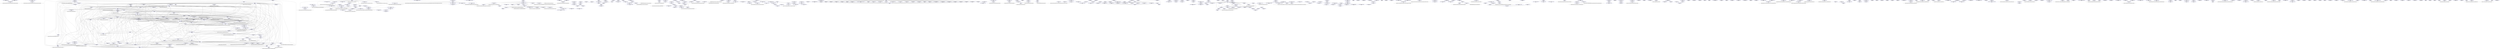 // online environment: https://dreampuf.github.io/GraphvizOnline
// we highly recomend for readability reasons you use the "Circo" engine

digraph G {

// --- Inner Class: org.hsqldb.lib.LongKeyLongValueHashMap ---

orghsqldblibLongKeyLongValueHashMap [label="org.hsqldb.lib.LongKeyLongValueHashMap\ncouplings: 1",fillcolor=white,color=blue]

// --- Inner Class: org.hsqldb.test.TestHTTPKeepAlive ---

orghsqldbtestTestHTTPKeepAlive [label="org.hsqldb.test.TestHTTPKeepAlive\ncouplings: 1",fillcolor=white,color=blue]

// --- Inner Class: org.hsqldb.FunctionSQL ---

orghsqldbFunctionSQL [label="org.hsqldb.FunctionSQL\ncouplings: 3",fillcolor=white,color=blue]

// --- Inner Class: org.hsqldb.persist.RowStoreAVLDiskData ---

orghsqldbpersistRowStoreAVLDiskData [label="org.hsqldb.persist.RowStoreAVLDiskData\ncouplings: 3",fillcolor=white,color=blue]

// --- Inner Class: org.hsqldb.jdbc.JDBCDatabaseMetaData ---

orghsqldbjdbcJDBCDatabaseMetaData [label="org.hsqldb.jdbc.JDBCDatabaseMetaData\ncouplings: 2",fillcolor=white,color=blue]

// --- Inner Class: org.hsqldb.persist.Crypto ---

orghsqldbpersistCrypto [label="org.hsqldb.persist.Crypto\ncouplings: 0",fillcolor=white,color=blue]

// --- Inner Class: org.hsqldb.lib.LongKeyHashMap ---

orghsqldblibLongKeyHashMap [label="org.hsqldb.lib.LongKeyHashMap\ncouplings: 1",fillcolor=white,color=blue]

// --- Inner Class: org.hsqldb.lib.MultiValueHashMap.Values ---

orghsqldblibMultiValueHashMapValues [label="org.hsqldb.lib.MultiValueHashMap.Values\ncouplings: 1",fillcolor=white,color=blue]

// --- Inner Class: org.hsqldb.persist.RAFileNIO ---

orghsqldbpersistRAFileNIO [label="org.hsqldb.persist.RAFileNIO\ncouplings: 0",fillcolor=white,color=blue]

// --- Inner Class: org.hsqldb.persist.RowStoreAVLMemory ---

orghsqldbpersistRowStoreAVLMemory [label="org.hsqldb.persist.RowStoreAVLMemory\ncouplings: 1",fillcolor=white,color=blue]

// --- Inner Class: org.hsqldb.lib.StringConverter ---

orghsqldblibStringConverter [label="org.hsqldb.lib.StringConverter\ncouplings: 1",fillcolor=white,color=blue]

// --- Inner Class: org.hsqldb.jdbc.JDBCClobFile ---

orghsqldbjdbcJDBCClobFile [label="org.hsqldb.jdbc.JDBCClobFile\ncouplings: 3",fillcolor=white,color=blue]

// --- Inner Class: org.hsqldb.result.ResultLob ---

orghsqldbresultResultLob [label="org.hsqldb.result.ResultLob\ncouplings: 1",fillcolor=white,color=blue]

// --- Inner Class: org.hsqldb.rowio.RowOutputBinary ---

orghsqldbrowioRowOutputBinary [label="org.hsqldb.rowio.RowOutputBinary\ncouplings: 1",fillcolor=white,color=blue]

// --- Inner Class: org.hsqldb.persist.RowStoreAVLDisk ---

orghsqldbpersistRowStoreAVLDisk [label="org.hsqldb.persist.RowStoreAVLDisk\ncouplings: 1",fillcolor=white,color=blue]

// --- Inner Class: org.hsqldb.util.HsqldbTransferHelper ---

orghsqldbutilHsqldbTransferHelper [label="org.hsqldb.util.HsqldbTransferHelper\ncouplings: 3",fillcolor=white,color=blue]

// --- Inner Class: org.hsqldb.server.OdbcPacketOutputStream ---

orghsqldbserverOdbcPacketOutputStream [label="org.hsqldb.server.OdbcPacketOutputStream\ncouplings: 0",fillcolor=white,color=blue]

// --- Inner Class: org.hsqldb.cmdline.sqltool.FileRecordReader ---

orghsqldbcmdlinesqltoolFileRecordReader [label="org.hsqldb.cmdline.sqltool.FileRecordReader\ncouplings: 0",fillcolor=white,color=blue]

// --- Inner Class: org.hsqldb.test.TestSql ---

orghsqldbtestTestSql [label="org.hsqldb.test.TestSql\ncouplings: 1",fillcolor=white,color=blue]

// --- Inner Class: org.hsqldb.lib.HsqlByteArrayOutputStream ---

orghsqldblibHsqlByteArrayOutputStream [label="org.hsqldb.lib.HsqlByteArrayOutputStream\ncouplings: 0",fillcolor=white,color=blue]

// --- Inner Class: org.hsqldb.persist.RowStoreAVLHybridExtended ---

orghsqldbpersistRowStoreAVLHybridExtended [label="org.hsqldb.persist.RowStoreAVLHybridExtended\ncouplings: 1",fillcolor=white,color=blue]

// --- Inner Class: org.hsqldb.lib.HsqlTaskQueue.TaskRunner ---

orghsqldblibHsqlTaskQueueTaskRunner [label="org.hsqldb.lib.HsqlTaskQueue.TaskRunner\ncouplings: 1",fillcolor=white,color=blue]

// --- Inner Class: org.hsqldb.persist.RowStoreDataChange ---

orghsqldbpersistRowStoreDataChange [label="org.hsqldb.persist.RowStoreDataChange\ncouplings: 1",fillcolor=white,color=blue]

// --- Inner Class: org.hsqldb.persist.LockFile.HeartbeatRunner ---

orghsqldbpersistLockFileHeartbeatRunner [label="org.hsqldb.persist.LockFile.HeartbeatRunner\ncouplings: 1",fillcolor=white,color=blue]

// --- Inner Class: org.hsqldb.jdbc.JDBCCommonDataSource ---

orghsqldbjdbcJDBCCommonDataSource [label="org.hsqldb.jdbc.JDBCCommonDataSource\ncouplings: 0",fillcolor=white,color=blue]

// --- Inner Class: org.hsqldb.server.WebServerConnection ---

orghsqldbserverWebServerConnection [label="org.hsqldb.server.WebServerConnection\ncouplings: 1",fillcolor=white,color=blue]

// --- Inner Class: org.hsqldb.lib.IntKeyHashMap.Values ---

orghsqldblibIntKeyHashMapValues [label="org.hsqldb.lib.IntKeyHashMap.Values\ncouplings: 1",fillcolor=white,color=blue]

// --- Inner Class: org.hsqldb.rights.User ---

orghsqldbrightsUser [label="org.hsqldb.rights.User\ncouplings: 1",fillcolor=white,color=blue]

// --- Inner Class: org.hsqldb.rowio.RowOutputBinary180 ---

orghsqldbrowioRowOutputBinary180 [label="org.hsqldb.rowio.RowOutputBinary180\ncouplings: 1",fillcolor=white,color=blue]

// --- Inner Class: org.hsqldb.util.preprocessor.PreprocessorException ---

orghsqldbutilpreprocessorPreprocessorException [label="org.hsqldb.util.preprocessor.PreprocessorException\ncouplings: 0",fillcolor=white,color=blue]

// --- Inner Class: org.hsqldb.test.AbstractTestOdbc ---

orghsqldbtestAbstractTestOdbc [label="org.hsqldb.test.AbstractTestOdbc\ncouplings: 0",fillcolor=white,color=blue]

// --- Inner Class: org.hsqldb.lib.IntKeyHashMap ---

orghsqldblibIntKeyHashMap [label="org.hsqldb.lib.IntKeyHashMap\ncouplings: 1",fillcolor=white,color=blue]

// --- Inner Class: org.hsqldb.jdbc.JDBCResultSet ---

orghsqldbjdbcJDBCResultSet [label="org.hsqldb.jdbc.JDBCResultSet\ncouplings: 10",fillcolor=white,color=blue]

// --- Inner Class: org.hsqldb.test.TestBatchBug ---

orghsqldbtestTestBatchBug [label="org.hsqldb.test.TestBatchBug\ncouplings: 0",fillcolor=white,color=blue]

// --- Inner Class: org.hsqldb.test.SilentParsedSection ---

orghsqldbtestSilentParsedSection [label="org.hsqldb.test.SilentParsedSection\ncouplings: 1",fillcolor=white,color=blue]

// --- Inner Class: org.hsqldb.auth.HsqldbSlaveAuthBean ---

orghsqldbauthHsqldbSlaveAuthBean [label="org.hsqldb.auth.HsqldbSlaveAuthBean\ncouplings: 1",fillcolor=white,color=blue]

// --- Inner Class: org.hsqldb.jdbc.JDBCSQLXML.SAX2XMLStreamWriter.QualifiedName ---

orghsqldbjdbcJDBCSQLXMLSAX2XMLStreamWriterQualifiedName [label="org.hsqldb.jdbc.JDBCSQLXML.SAX2XMLStreamWriter.QualifiedName\ncouplings: 0",fillcolor=white,color=blue]

// --- Inner Class: org.hsqldb.test.TestCacheSize ---

orghsqldbtestTestCacheSize [label="org.hsqldb.test.TestCacheSize\ncouplings: 0",fillcolor=white,color=blue]

// --- Inner Class: org.hsqldb.test.TestCollation ---

orghsqldbtestTestCollation [label="org.hsqldb.test.TestCollation\ncouplings: 1",fillcolor=white,color=blue]

// --- Inner Class: org.hsqldb.sample.SpringExtAuth ---

orghsqldbsampleSpringExtAuth [label="org.hsqldb.sample.SpringExtAuth\ncouplings: 1",fillcolor=white,color=blue]

// --- Inner Class: org.hsqldb.persist.TableSpaceManagerSimple ---

orghsqldbpersistTableSpaceManagerSimple [label="org.hsqldb.persist.TableSpaceManagerSimple\ncouplings: 1",fillcolor=white,color=blue]

// --- Inner Class: org.hsqldb.map.BaseHashMap.MultiValueKeyIterator ---

orghsqldbmapBaseHashMapMultiValueKeyIterator [label="org.hsqldb.map.BaseHashMap.MultiValueKeyIterator\ncouplings: 1",fillcolor=white,color=blue]

// --- Inner Class: org.hsqldb.types.OtherType ---

orghsqldbtypesOtherType [label="org.hsqldb.types.OtherType\ncouplings: 2",fillcolor=white,color=blue]

// --- Inner Class: org.hsqldb.test.TestLikePredicateOptimizations ---

orghsqldbtestTestLikePredicateOptimizations [label="org.hsqldb.test.TestLikePredicateOptimizations\ncouplings: 1",fillcolor=white,color=blue]

// --- Inner Class: org.hsqldb.util.DatabaseManagerSwing ---

orghsqldbutilDatabaseManagerSwing [label="org.hsqldb.util.DatabaseManagerSwing\ncouplings: 6",fillcolor=white,color=blue]

// --- Inner Class: org.hsqldb.cmdline.SqlTool.BadCmdline ---

orghsqldbcmdlineSqlToolBadCmdline [label="org.hsqldb.cmdline.SqlTool.BadCmdline\ncouplings: 0",fillcolor=white,color=blue]

// --- Inner Class: org.hsqldb.server.ServerProperties ---

orghsqldbserverServerProperties [label="org.hsqldb.server.ServerProperties\ncouplings: 0",fillcolor=white,color=blue]

// --- Inner Class: org.hsqldb.test.TestBase ---

orghsqldbtestTestBase [label="org.hsqldb.test.TestBase\ncouplings: 0",fillcolor=white,color=blue]

// --- Inner Class: org.hsqldb.lib.IntKeyIntValueHashMap.Values ---

orghsqldblibIntKeyIntValueHashMapValues [label="org.hsqldb.lib.IntKeyIntValueHashMap.Values\ncouplings: 1",fillcolor=white,color=blue]

// --- Inner Class: org.hsqldb.test.HSQLBug ---

orghsqldbtestHSQLBug [label="org.hsqldb.test.HSQLBug\ncouplings: 0",fillcolor=white,color=blue]

// --- Inner Class: org.hsqldb.lib.MD5 ---

orghsqldblibMD5 [label="org.hsqldb.lib.MD5\ncouplings: 0",fillcolor=white,color=blue]

// --- Inner Class: org.hsqldb.util.preprocessor.Preprocessor ---

orghsqldbutilpreprocessorPreprocessor [label="org.hsqldb.util.preprocessor.Preprocessor\ncouplings: 5",fillcolor=white,color=blue]

// --- Inner Class: org.hsqldb.util.SQLStatements ---

orghsqldbutilSQLStatements [label="org.hsqldb.util.SQLStatements\ncouplings: 0",fillcolor=white,color=blue]

// --- Inner Class: org.hsqldb.persist.RowStoreAVL ---

orghsqldbpersistRowStoreAVL [label="org.hsqldb.persist.RowStoreAVL\ncouplings: 1",fillcolor=white,color=blue]

// --- Inner Class: org.hsqldb.test.TestInstantiation ---

orghsqldbtestTestInstantiation [label="org.hsqldb.test.TestInstantiation\ncouplings: 0",fillcolor=white,color=blue]

// --- Inner Class: org.hsqldb.TriggerDefSQL ---

orghsqldbTriggerDefSQL [label="org.hsqldb.TriggerDefSQL\ncouplings: 6",fillcolor=white,color=blue]

// --- Inner Class: org.hsqldb.test.TestUpdatableResults ---

orghsqldbtestTestUpdatableResults [label="org.hsqldb.test.TestUpdatableResults\ncouplings: 1",fillcolor=white,color=blue]

// --- Inner Class: org.hsqldb.scriptio.ScriptWriterBase ---

orghsqldbscriptioScriptWriterBase [label="org.hsqldb.scriptio.ScriptWriterBase\ncouplings: 0",fillcolor=white,color=blue]

// --- Inner Class: org.hsqldb.Tokens ---

orghsqldbTokens [label="org.hsqldb.Tokens\ncouplings: 0",fillcolor=white,color=blue]

// --- Inner Class: org.hsqldb.test.TestINPredicateParameterizationAndCorrelation ---

orghsqldbtestTestINPredicateParameterizationAndCorrelation [label="org.hsqldb.test.TestINPredicateParameterizationAndCorrelation\ncouplings: 1",fillcolor=white,color=blue]

// --- Inner Class: org.hsqldb.RangeVariable.RangeIteratorRight ---

orghsqldbRangeVariableRangeIteratorRight [label="org.hsqldb.RangeVariable.RangeIteratorRight\ncouplings: 4",fillcolor=white,color=blue]

// --- Inner Class: org.hsqldb.util.MainInvoker ---

orghsqldbutilMainInvoker [label="org.hsqldb.util.MainInvoker\ncouplings: 0",fillcolor=white,color=blue]

// --- Inner Class: org.hsqldb.test.TestNullInUnion ---

orghsqldbtestTestNullInUnion [label="org.hsqldb.test.TestNullInUnion\ncouplings: 0",fillcolor=white,color=blue]

// --- Inner Class: org.hsqldb.navigator.RowSetNavigatorData ---

orghsqldbnavigatorRowSetNavigatorData [label="org.hsqldb.navigator.RowSetNavigatorData\ncouplings: 1",fillcolor=white,color=blue]

// --- Inner Class: org.hsqldb.util.preprocessor.Parser ---

orghsqldbutilpreprocessorParser [label="org.hsqldb.util.preprocessor.Parser\ncouplings: 1",fillcolor=white,color=blue]

// --- Inner Class: org.hsqldb.navigator.RowSetNavigatorDataTable ---

orghsqldbnavigatorRowSetNavigatorDataTable [label="org.hsqldb.navigator.RowSetNavigatorDataTable\ncouplings: 1",fillcolor=white,color=blue]

// --- Inner Class: org.hsqldb.types.Charset ---

orghsqldbtypesCharset [label="org.hsqldb.types.Charset\ncouplings: 0",fillcolor=white,color=blue]

// --- Inner Class: org.hsqldb.jdbc.pool.JDBCPooledConnection ---

orghsqldbjdbcpoolJDBCPooledConnection [label="org.hsqldb.jdbc.pool.JDBCPooledConnection\ncouplings: 0",fillcolor=white,color=blue]

// --- Inner Class: org.hsqldb.types.ArrayType ---

orghsqldbtypesArrayType [label="org.hsqldb.types.ArrayType\ncouplings: 1",fillcolor=white,color=blue]

// --- Inner Class: org.hsqldb.lib.OrderedIntKeyHashMap ---

orghsqldblibOrderedIntKeyHashMap [label="org.hsqldb.lib.OrderedIntKeyHashMap\ncouplings: 2",fillcolor=white,color=blue]

// --- Inner Class: org.hsqldb.server.PgType ---

orghsqldbserverPgType [label="org.hsqldb.server.PgType\ncouplings: 1",fillcolor=white,color=blue]

// --- Inner Class: org.hsqldb.jdbc.JDBCConnection ---

orghsqldbjdbcJDBCConnection [label="org.hsqldb.jdbc.JDBCConnection\ncouplings: 9",fillcolor=white,color=blue]

// --- Inner Class: org.hsqldb.persist.PersistentStoreCollectionSession ---

orghsqldbpersistPersistentStoreCollectionSession [label="org.hsqldb.persist.PersistentStoreCollectionSession\ncouplings: 1",fillcolor=white,color=blue]

// --- Inner Class: org.hsqldb.StatementSet ---

orghsqldbStatementSet [label="org.hsqldb.StatementSet\ncouplings: 8",fillcolor=white,color=blue]

// --- Inner Class: org.hsqldb.util.preprocessor.Token ---

orghsqldbutilpreprocessorToken [label="org.hsqldb.util.preprocessor.Token\ncouplings: 0",fillcolor=white,color=blue]

// --- Inner Class: org.hsqldb.lib.HsqlTimer.TaskRunner ---

orghsqldblibHsqlTimerTaskRunner [label="org.hsqldb.lib.HsqlTimer.TaskRunner\ncouplings: 2",fillcolor=white,color=blue]

// --- Inner Class: org.hsqldb.util.SqlServerTransferHelper ---

orghsqldbutilSqlServerTransferHelper [label="org.hsqldb.util.SqlServerTransferHelper\ncouplings: 1",fillcolor=white,color=blue]

// --- Inner Class: org.hsqldb.lib.tar.TarReader.TarEntryHeader.MissingField ---

orghsqldblibtarTarReaderTarEntryHeaderMissingField [label="org.hsqldb.lib.tar.TarReader.TarEntryHeader.MissingField\ncouplings: 0",fillcolor=white,color=blue]

// --- Inner Class: org.hsqldb.lib.RCData ---

orghsqldblibRCData [label="org.hsqldb.lib.RCData\ncouplings: 0",fillcolor=white,color=blue]

// --- Inner Class: org.hsqldb.jdbc.JDBCClobFile.ReaderAdapter ---

orghsqldbjdbcJDBCClobFileReaderAdapter [label="org.hsqldb.jdbc.JDBCClobFile.ReaderAdapter\ncouplings: 1",fillcolor=white,color=blue]

// --- Inner Class: org.hsqldb.server.OdbcUtil ---

orghsqldbserverOdbcUtil [label="org.hsqldb.server.OdbcUtil\ncouplings: 4",fillcolor=white,color=blue]

// --- Inner Class: org.hsqldb.test.TestUpdatableResultSets ---

orghsqldbtestTestUpdatableResultSets [label="org.hsqldb.test.TestUpdatableResultSets\ncouplings: 1",fillcolor=white,color=blue]

// --- Inner Class: org.hsqldb.ExpressionArithmetic ---

orghsqldbExpressionArithmetic [label="org.hsqldb.ExpressionArithmetic\ncouplings: 3",fillcolor=white,color=blue]

// --- Inner Class: org.hsqldb.server.ServerConnection ---

orghsqldbserverServerConnection [label="org.hsqldb.server.ServerConnection\ncouplings: 9",fillcolor=white,color=blue]

// --- Inner Class: org.hsqldb.types.IntervalSecondData ---

orghsqldbtypesIntervalSecondData [label="org.hsqldb.types.IntervalSecondData\ncouplings: 1",fillcolor=white,color=blue]

// --- Inner Class: org.hsqldb.lib.AppendableException ---

orghsqldblibAppendableException [label="org.hsqldb.lib.AppendableException\ncouplings: 0",fillcolor=white,color=blue]

// --- Inner Class: org.hsqldb.StatementSession ---

orghsqldbStatementSession [label="org.hsqldb.StatementSession\ncouplings: 7",fillcolor=white,color=blue]

// --- Inner Class: org.hsqldb.lib.InOutUtil ---

orghsqldblibInOutUtil [label="org.hsqldb.lib.InOutUtil\ncouplings: 2",fillcolor=white,color=blue]

// --- Inner Class: org.hsqldb.test.TestBench ---

orghsqldbtestTestBench [label="org.hsqldb.test.TestBench\ncouplings: 3",fillcolor=white,color=blue]

// --- Inner Class: org.hsqldb.types.Type.TypedComparator ---

orghsqldbtypesTypeTypedComparator [label="org.hsqldb.types.Type.TypedComparator\ncouplings: 1",fillcolor=white,color=blue]

// --- Inner Class: org.hsqldb.persist.LockFile.UnexpectedFileNotFoundException ---

orghsqldbpersistLockFileUnexpectedFileNotFoundException [label="org.hsqldb.persist.LockFile.UnexpectedFileNotFoundException\ncouplings: 2",fillcolor=white,color=blue]

// --- Inner Class: org.hsqldb.types.Type ---

orghsqldbtypesType [label="org.hsqldb.types.Type\ncouplings: 15",fillcolor=white,color=blue]

// --- Inner Class: org.hsqldb.lib.OrderedIntKeyHashMap.KeySet ---

orghsqldblibOrderedIntKeyHashMapKeySet [label="org.hsqldb.lib.OrderedIntKeyHashMap.KeySet\ncouplings: 1",fillcolor=white,color=blue]

// --- Inner Class: org.hsqldb.lib.LongKeyLongValueHashMap.KeySet ---

orghsqldblibLongKeyLongValueHashMapKeySet [label="org.hsqldb.lib.LongKeyLongValueHashMap.KeySet\ncouplings: 1",fillcolor=white,color=blue]

// --- Inner Class: org.hsqldb.persist.RAFile ---

orghsqldbpersistRAFile [label="org.hsqldb.persist.RAFile\ncouplings: 1",fillcolor=white,color=blue]

// --- Inner Class: org.hsqldb.jdbc.pool.JDBCXAConnectionWrapper ---

orghsqldbjdbcpoolJDBCXAConnectionWrapper [label="org.hsqldb.jdbc.pool.JDBCXAConnectionWrapper\ncouplings: 2",fillcolor=white,color=blue]

// --- Inner Class: org.hsqldb.test.TestStoredProcedure ---

orghsqldbtestTestStoredProcedure [label="org.hsqldb.test.TestStoredProcedure\ncouplings: 1",fillcolor=white,color=blue]

// --- Inner Class: org.hsqldb.test.JDBCBench.ClientThread ---

orghsqldbtestJDBCBenchClientThread [label="org.hsqldb.test.JDBCBench.ClientThread\ncouplings: 1",fillcolor=white,color=blue]

// --- Inner Class: org.hsqldb.test.TestObjectSize ---

orghsqldbtestTestObjectSize [label="org.hsqldb.test.TestObjectSize\ncouplings: 0",fillcolor=white,color=blue]

// --- Inner Class: org.hsqldb.TypeInvariants ---

orghsqldbTypeInvariants [label="org.hsqldb.TypeInvariants\ncouplings: 0",fillcolor=white,color=blue]

// --- Inner Class: org.hsqldb.cmdline.sqltool.SqlFileScanner ---

orghsqldbcmdlinesqltoolSqlFileScanner [label="org.hsqldb.cmdline.sqltool.SqlFileScanner\ncouplings: 1",fillcolor=white,color=blue]

// --- Inner Class: org.hsqldb.types.UserTypeModifier ---

orghsqldbtypesUserTypeModifier [label="org.hsqldb.types.UserTypeModifier\ncouplings: 2",fillcolor=white,color=blue]

// --- Inner Class: org.hsqldb.test.TestCascade ---

orghsqldbtestTestCascade [label="org.hsqldb.test.TestCascade\ncouplings: 0",fillcolor=white,color=blue]

// --- Inner Class: org.hsqldb.QuerySpecification ---

orghsqldbQuerySpecification [label="org.hsqldb.QuerySpecification\ncouplings: 12",fillcolor=white,color=blue]

// --- Inner Class: org.hsqldb.scriptio.ScriptReaderText ---

orghsqldbscriptioScriptReaderText [label="org.hsqldb.scriptio.ScriptReaderText\ncouplings: 1",fillcolor=white,color=blue]

// --- Inner Class: org.hsqldb.ExpressionLogical ---

orghsqldbExpressionLogical [label="org.hsqldb.ExpressionLogical\ncouplings: 12",fillcolor=white,color=blue]

// --- Inner Class: org.hsqldb.RowAVL ---

orghsqldbRowAVL [label="org.hsqldb.RowAVL\ncouplings: 2",fillcolor=white,color=blue]

// --- Inner Class: org.hsqldb.TableUtil ---

orghsqldbTableUtil [label="org.hsqldb.TableUtil\ncouplings: 3",fillcolor=white,color=blue]

// --- Inner Class: org.hsqldb.lib.OrderedIntHashSet ---

orghsqldblibOrderedIntHashSet [label="org.hsqldb.lib.OrderedIntHashSet\ncouplings: 0",fillcolor=white,color=blue]

// --- Inner Class: org.hsqldb.test.TestBug778213 ---

orghsqldbtestTestBug778213 [label="org.hsqldb.test.TestBug778213\ncouplings: 1",fillcolor=white,color=blue]

// --- Inner Class: org.hsqldb.Scanner ---

orghsqldbScanner [label="org.hsqldb.Scanner\ncouplings: 2",fillcolor=white,color=blue]

// --- Inner Class: org.hsqldb.StatementSchemaDefinition ---

orghsqldbStatementSchemaDefinition [label="org.hsqldb.StatementSchemaDefinition\ncouplings: 3",fillcolor=white,color=blue]

// --- Inner Class: org.hsqldb.Server ---

orghsqldbServer [label="org.hsqldb.Server\ncouplings: 0",fillcolor=white,color=blue]

// --- Inner Class: org.hsqldb.lib.FileArchiver ---

orghsqldblibFileArchiver [label="org.hsqldb.lib.FileArchiver\ncouplings: 0",fillcolor=white,color=blue]

// --- Inner Class: org.hsqldb.scriptio.ScriptReaderDecode ---

orghsqldbscriptioScriptReaderDecode [label="org.hsqldb.scriptio.ScriptReaderDecode\ncouplings: 1",fillcolor=white,color=blue]

// --- Inner Class: org.hsqldb.test.TestTextTable.TextTableDescriptor ---

orghsqldbtestTestTextTableTextTableDescriptor [label="org.hsqldb.test.TestTextTable.TextTableDescriptor\ncouplings: 1",fillcolor=white,color=blue]

// --- Inner Class: org.hsqldb.Token ---

orghsqldbToken [label="org.hsqldb.Token\ncouplings: 1",fillcolor=white,color=blue]

// --- Inner Class: org.hsqldb.types.BitType ---

orghsqldbtypesBitType [label="org.hsqldb.types.BitType\ncouplings: 4",fillcolor=white,color=blue]

// --- Inner Class: org.hsqldb.lib.ClosableCharArrayWriter ---

orghsqldblibClosableCharArrayWriter [label="org.hsqldb.lib.ClosableCharArrayWriter\ncouplings: 0",fillcolor=white,color=blue]

// --- Inner Class: org.hsqldb.util.TransferSQLText ---

orghsqldbutilTransferSQLText [label="org.hsqldb.util.TransferSQLText\ncouplings: 5",fillcolor=white,color=blue]

// --- Inner Class: org.hsqldb.SchemaManager ---

orghsqldbSchemaManager [label="org.hsqldb.SchemaManager\ncouplings: 15",fillcolor=white,color=blue]

// --- Inner Class: org.hsqldb.util.DatabaseManagerSwing.StatementExecRunnable ---

orghsqldbutilDatabaseManagerSwingStatementExecRunnable [label="org.hsqldb.util.DatabaseManagerSwing.StatementExecRunnable\ncouplings: 1",fillcolor=white,color=blue]

// --- Inner Class: org.hsqldb.jdbc.pool.JDBCPooledDataSource ---

orghsqldbjdbcpoolJDBCPooledDataSource [label="org.hsqldb.jdbc.pool.JDBCPooledDataSource\ncouplings: 1",fillcolor=white,color=blue]

// --- Inner Class: org.hsqldb.RowAVLDiskData ---

orghsqldbRowAVLDiskData [label="org.hsqldb.RowAVLDiskData\ncouplings: 1",fillcolor=white,color=blue]

// --- Inner Class: org.hsqldb.persist.Cache ---

orghsqldbpersistCache [label="org.hsqldb.persist.Cache\ncouplings: 1",fillcolor=white,color=blue]

// --- Inner Class: org.hsqldb.FunctionSQLInvoked ---

orghsqldbFunctionSQLInvoked [label="org.hsqldb.FunctionSQLInvoked\ncouplings: 3",fillcolor=white,color=blue]

// --- Inner Class: org.hsqldb.dbinfo.DatabaseInformationMain ---

orghsqldbdbinfoDatabaseInformationMain [label="org.hsqldb.dbinfo.DatabaseInformationMain\ncouplings: 2",fillcolor=white,color=blue]

// --- Inner Class: org.hsqldb.test.TestScripts ---

orghsqldbtestTestScripts [label="org.hsqldb.test.TestScripts\ncouplings: 1",fillcolor=white,color=blue]

// --- Inner Class: org.hsqldb.util.FontDialogSwing ---

orghsqldbutilFontDialogSwing [label="org.hsqldb.util.FontDialogSwing\ncouplings: 1",fillcolor=white,color=blue]

// --- Inner Class: org.hsqldb.rowio.RowInputBase ---

orghsqldbrowioRowInputBase [label="org.hsqldb.rowio.RowInputBase\ncouplings: 0",fillcolor=white,color=blue]

// --- Inner Class: org.hsqldb.jdbc.JDBCResultSet.JDBCResultSetBasic ---

orghsqldbjdbcJDBCResultSetJDBCResultSetBasic [label="org.hsqldb.jdbc.JDBCResultSet.JDBCResultSetBasic\ncouplings: 2",fillcolor=white,color=blue]

// --- Inner Class: org.hsqldb.TransactionManagerCommon ---

orghsqldbTransactionManagerCommon [label="org.hsqldb.TransactionManagerCommon\ncouplings: 8",fillcolor=white,color=blue]

// --- Inner Class: org.hsqldb.Database.TimeoutRunner ---

orghsqldbDatabaseTimeoutRunner [label="org.hsqldb.Database.TimeoutRunner\ncouplings: 1",fillcolor=white,color=blue]

// --- Inner Class: org.hsqldb.ClientConnection ---

orghsqldbClientConnection [label="org.hsqldb.ClientConnection\ncouplings: 2",fillcolor=white,color=blue]

// --- Inner Class: org.hsqldb.test.TriggerClass ---

orghsqldbtestTriggerClass [label="org.hsqldb.test.TriggerClass\ncouplings: 0",fillcolor=white,color=blue]

// --- Inner Class: org.hsqldb.test.TestTypeConversion ---

orghsqldbtestTestTypeConversion [label="org.hsqldb.test.TestTypeConversion\ncouplings: 1",fillcolor=white,color=blue]

// --- Inner Class: org.hsqldb.persist.PersistentStoreCollectionDatabase ---

orghsqldbpersistPersistentStoreCollectionDatabase [label="org.hsqldb.persist.PersistentStoreCollectionDatabase\ncouplings: 1",fillcolor=white,color=blue]

// --- Inner Class: org.hsqldb.RangeVariable.RangeIteratorMain ---

orghsqldbRangeVariableRangeIteratorMain [label="org.hsqldb.RangeVariable.RangeIteratorMain\ncouplings: 5",fillcolor=white,color=blue]

// --- Inner Class: org.hsqldb.test.TestMultiInsert ---

orghsqldbtestTestMultiInsert [label="org.hsqldb.test.TestMultiInsert\ncouplings: 1",fillcolor=white,color=blue]

// --- Inner Class: org.hsqldb.jdbc.JDBCSQLXML ---

orghsqldbjdbcJDBCSQLXML [label="org.hsqldb.jdbc.JDBCSQLXML\ncouplings: 4",fillcolor=white,color=blue]

// --- Inner Class: org.hsqldb.Database ---

orghsqldbDatabase [label="org.hsqldb.Database\ncouplings: 9",fillcolor=white,color=blue]

// --- Inner Class: org.hsqldb.test.ProceedSection ---

orghsqldbtestProceedSection [label="org.hsqldb.test.ProceedSection\ncouplings: 3",fillcolor=white,color=blue]

// --- Inner Class: org.hsqldb.RowActionBase ---

orghsqldbRowActionBase [label="org.hsqldb.RowActionBase\ncouplings: 1",fillcolor=white,color=blue]

// --- Inner Class: org.hsqldb.server.Server.ServerThread ---

orghsqldbserverServerServerThread [label="org.hsqldb.server.Server.ServerThread\ncouplings: 1",fillcolor=white,color=blue]

// --- Inner Class: org.hsqldb.test.TestSchemaParse ---

orghsqldbtestTestSchemaParse [label="org.hsqldb.test.TestSchemaParse\ncouplings: 0",fillcolor=white,color=blue]

// --- Inner Class: org.hsqldb.test.TestHTTPKeepAlive.KeepAliveThread ---

orghsqldbtestTestHTTPKeepAliveKeepAliveThread [label="org.hsqldb.test.TestHTTPKeepAlive.KeepAliveThread\ncouplings: 1",fillcolor=white,color=blue]

// --- Inner Class: org.hsqldb.lib.ArrayListIdentity ---

orghsqldblibArrayListIdentity [label="org.hsqldb.lib.ArrayListIdentity\ncouplings: 1",fillcolor=white,color=blue]

// --- Inner Class: org.hsqldb.lib.tar.TarFileOutputStream ---

orghsqldblibtarTarFileOutputStream [label="org.hsqldb.lib.tar.TarFileOutputStream\ncouplings: 0",fillcolor=white,color=blue]

// --- Inner Class: org.hsqldb.test.TestDbBackup ---

orghsqldbtestTestDbBackup [label="org.hsqldb.test.TestDbBackup\ncouplings: 0",fillcolor=white,color=blue]

// --- Inner Class: org.hsqldb.test.TestPreparedSubQueries ---

orghsqldbtestTestPreparedSubQueries [label="org.hsqldb.test.TestPreparedSubQueries\ncouplings: 1",fillcolor=white,color=blue]

// --- Inner Class: org.hsqldb.test.TestBench.ClientThreadProcedure ---

orghsqldbtestTestBenchClientThreadProcedure [label="org.hsqldb.test.TestBench.ClientThreadProcedure\ncouplings: 1",fillcolor=white,color=blue]

// --- Inner Class: org.hsqldb.lib.FileUtil ---

orghsqldblibFileUtil [label="org.hsqldb.lib.FileUtil\ncouplings: 4",fillcolor=white,color=blue]

// --- Inner Class: org.hsqldb.test.AllSimpleTests ---

orghsqldbtestAllSimpleTests [label="org.hsqldb.test.AllSimpleTests\ncouplings: 6",fillcolor=white,color=blue]

// --- Inner Class: org.hsqldb.persist.BitMapCachedObject ---

orghsqldbpersistBitMapCachedObject [label="org.hsqldb.persist.BitMapCachedObject\ncouplings: 1",fillcolor=white,color=blue]

// --- Inner Class: org.hsqldb.util.CSVWriter ---

orghsqldbutilCSVWriter [label="org.hsqldb.util.CSVWriter\ncouplings: 0",fillcolor=white,color=blue]

// --- Inner Class: org.hsqldb.server.HsqlSocketFactory ---

orghsqldbserverHsqlSocketFactory [label="org.hsqldb.server.HsqlSocketFactory\ncouplings: 0",fillcolor=white,color=blue]

// --- Inner Class: org.hsqldb.test.BlankParsedSection ---

orghsqldbtestBlankParsedSection [label="org.hsqldb.test.BlankParsedSection\ncouplings: 1",fillcolor=white,color=blue]

// --- Inner Class: org.hsqldb.jdbcDriver ---

orghsqldbjdbcDriver [label="org.hsqldb.jdbcDriver\ncouplings: 0",fillcolor=white,color=blue]

// --- Inner Class: org.hsqldb.test.TestTextTables ---

orghsqldbtestTestTextTables [label="org.hsqldb.test.TestTextTables\ncouplings: 1",fillcolor=white,color=blue]

// --- Inner Class: org.hsqldb.ColumnBase ---

orghsqldbColumnBase [label="org.hsqldb.ColumnBase\ncouplings: 1",fillcolor=white,color=blue]

// --- Inner Class: org.hsqldb.persist.IntArrayCachedObject ---

orghsqldbpersistIntArrayCachedObject [label="org.hsqldb.persist.IntArrayCachedObject\ncouplings: 1",fillcolor=white,color=blue]

// --- Inner Class: org.hsqldb.types.Collation ---

orghsqldbtypesCollation [label="org.hsqldb.types.Collation\ncouplings: 1",fillcolor=white,color=blue]

// --- Inner Class: org.hsqldb.test.WaitSection ---

orghsqldbtestWaitSection [label="org.hsqldb.test.WaitSection\ncouplings: 3",fillcolor=white,color=blue]

// --- Inner Class: org.hsqldb.jdbc.JDBCBlobFile ---

orghsqldbjdbcJDBCBlobFile [label="org.hsqldb.jdbc.JDBCBlobFile\ncouplings: 2",fillcolor=white,color=blue]

// --- Inner Class: org.hsqldb.test.TestUtil ---

orghsqldbtestTestUtil [label="org.hsqldb.test.TestUtil\ncouplings: 13",fillcolor=white,color=blue]

// --- Inner Class: org.hsqldb.util.DatabaseManagerCommon ---

orghsqldbutilDatabaseManagerCommon [label="org.hsqldb.util.DatabaseManagerCommon\ncouplings: 0",fillcolor=white,color=blue]

// --- Inner Class: org.hsqldb.lib.CharArrayWriter ---

orghsqldblibCharArrayWriter [label="org.hsqldb.lib.CharArrayWriter\ncouplings: 0",fillcolor=white,color=blue]

// --- Inner Class: org.hsqldb.util.TransferResultSet ---

orghsqldbutilTransferResultSet [label="org.hsqldb.util.TransferResultSet\ncouplings: 0",fillcolor=white,color=blue]

// --- Inner Class: org.hsqldb.SortAndSlice ---

orghsqldbSortAndSlice [label="org.hsqldb.SortAndSlice\ncouplings: 9",fillcolor=white,color=blue]

// --- Inner Class: org.hsqldb.auth.AuthUtils ---

orghsqldbauthAuthUtils [label="org.hsqldb.auth.AuthUtils\ncouplings: 0",fillcolor=white,color=blue]

// --- Inner Class: org.hsqldb.rowio.RowInputTextQuoted ---

orghsqldbrowioRowInputTextQuoted [label="org.hsqldb.rowio.RowInputTextQuoted\ncouplings: 1",fillcolor=white,color=blue]

// --- Inner Class: org.hsqldb.types.BinaryData ---

orghsqldbtypesBinaryData [label="org.hsqldb.types.BinaryData\ncouplings: 1",fillcolor=white,color=blue]

// --- Inner Class: org.hsqldb.jdbc.JDBCDriver ---

orghsqldbjdbcJDBCDriver [label="org.hsqldb.jdbc.JDBCDriver\ncouplings: 1",fillcolor=white,color=blue]

// --- Inner Class: org.hsqldb.test.TestDataStructures ---

orghsqldbtestTestDataStructures [label="org.hsqldb.test.TestDataStructures\ncouplings: 0",fillcolor=white,color=blue]

// --- Inner Class: org.hsqldb.test.TestBatchExecution ---

orghsqldbtestTestBatchExecution [label="org.hsqldb.test.TestBatchExecution\ncouplings: 1",fillcolor=white,color=blue]

// --- Inner Class: org.hsqldb.lib.IntKeyHashMap.KeySet ---

orghsqldblibIntKeyHashMapKeySet [label="org.hsqldb.lib.IntKeyHashMap.KeySet\ncouplings: 1",fillcolor=white,color=blue]

// --- Inner Class: org.hsqldb.server.ServerConnection.CleanExit ---

orghsqldbserverServerConnectionCleanExit [label="org.hsqldb.server.ServerConnection.CleanExit\ncouplings: 0",fillcolor=white,color=blue]

// --- Inner Class: org.hsqldb.test.TestDatetimeSimple ---

orghsqldbtestTestDatetimeSimple [label="org.hsqldb.test.TestDatetimeSimple\ncouplings: 0",fillcolor=white,color=blue]

// --- Inner Class: org.hsqldb.types.CharacterType ---

orghsqldbtypesCharacterType [label="org.hsqldb.types.CharacterType\ncouplings: 4",fillcolor=white,color=blue]

// --- Inner Class: org.hsqldb.lib.LineReader ---

orghsqldblibLineReader [label="org.hsqldb.lib.LineReader\ncouplings: 1",fillcolor=white,color=blue]

// --- Inner Class: org.hsqldb.dbinfo.DatabaseInformation ---

orghsqldbdbinfoDatabaseInformation [label="org.hsqldb.dbinfo.DatabaseInformation\ncouplings: 0",fillcolor=white,color=blue]

// --- Inner Class: org.hsqldb.jdbc.JDBCColumnMetaData ---

orghsqldbjdbcJDBCColumnMetaData [label="org.hsqldb.jdbc.JDBCColumnMetaData\ncouplings: 0",fillcolor=white,color=blue]

// --- Inner Class: org.hsqldb.sample.Testdb ---

orghsqldbsampleTestdb [label="org.hsqldb.sample.Testdb\ncouplings: 0",fillcolor=white,color=blue]

// --- Inner Class: org.hsqldb.types.ClobDataID ---

orghsqldbtypesClobDataID [label="org.hsqldb.types.ClobDataID\ncouplings: 2",fillcolor=white,color=blue]

// --- Inner Class: org.hsqldb.ParserDQL ---

orghsqldbParserDQL [label="org.hsqldb.ParserDQL\ncouplings: 36",fillcolor=white,color=blue]

// --- Inner Class: org.hsqldb.lib.ReaderInputStream ---

orghsqldblibReaderInputStream [label="org.hsqldb.lib.ReaderInputStream\ncouplings: 0",fillcolor=white,color=blue]

// --- Inner Class: org.hsqldb.lib.IntKeyHashMapConcurrent ---

orghsqldblibIntKeyHashMapConcurrent [label="org.hsqldb.lib.IntKeyHashMapConcurrent\ncouplings: 1",fillcolor=white,color=blue]

// --- Inner Class: org.hsqldb.persist.TextFileReader ---

orghsqldbpersistTextFileReader [label="org.hsqldb.persist.TextFileReader\ncouplings: 1",fillcolor=white,color=blue]

// --- Inner Class: org.hsqldb.RangeVariable.RangeIteratorJoined ---

orghsqldbRangeVariableRangeIteratorJoined [label="org.hsqldb.RangeVariable.RangeIteratorJoined\ncouplings: 1",fillcolor=white,color=blue]

// --- Inner Class: org.hsqldb.types.NullType ---

orghsqldbtypesNullType [label="org.hsqldb.types.NullType\ncouplings: 1",fillcolor=white,color=blue]

// --- Inner Class: org.hsqldb.lib.OrderedLongKeyHashMap ---

orghsqldblibOrderedLongKeyHashMap [label="org.hsqldb.lib.OrderedLongKeyHashMap\ncouplings: 1",fillcolor=white,color=blue]

// --- Inner Class: org.hsqldb.test.TestScriptRunner.ScriptRun ---

orghsqldbtestTestScriptRunnerScriptRun [label="org.hsqldb.test.TestScriptRunner.ScriptRun\ncouplings: 1",fillcolor=white,color=blue]

// --- Inner Class: org.hsqldb.lib.HashMap.KeySet ---

orghsqldblibHashMapKeySet [label="org.hsqldb.lib.HashMap.KeySet\ncouplings: 1",fillcolor=white,color=blue]

// --- Inner Class: org.hsqldb.util.TableSorter.TableModelHandler ---

orghsqldbutilTableSorterTableModelHandler [label="org.hsqldb.util.TableSorter.TableModelHandler\ncouplings: 1",fillcolor=white,color=blue]

// --- Inner Class: org.hsqldb.jdbc.JDBCSavepoint ---

orghsqldbjdbcJDBCSavepoint [label="org.hsqldb.jdbc.JDBCSavepoint\ncouplings: 1",fillcolor=white,color=blue]

// --- Inner Class: org.hsqldb.RangeGroup.RangeGroupSimple ---

orghsqldbRangeGroupRangeGroupSimple [label="org.hsqldb.RangeGroup.RangeGroupSimple\ncouplings: 1",fillcolor=white,color=blue]

// --- Inner Class: org.hsqldb.lib.IntKeyIntValueHashMap.KeySet ---

orghsqldblibIntKeyIntValueHashMapKeySet [label="org.hsqldb.lib.IntKeyIntValueHashMap.KeySet\ncouplings: 1",fillcolor=white,color=blue]

// --- Inner Class: org.hsqldb.test.TestJavaFunctions ---

orghsqldbtestTestJavaFunctions [label="org.hsqldb.test.TestJavaFunctions\ncouplings: 1",fillcolor=white,color=blue]

// --- Inner Class: org.hsqldb.jdbc.pool.JDBCXADataSource ---

orghsqldbjdbcpoolJDBCXADataSource [label="org.hsqldb.jdbc.pool.JDBCXADataSource\ncouplings: 1",fillcolor=white,color=blue]

// --- Inner Class: org.hsqldb.jdbc.JDBCDataSourceFactory ---

orghsqldbjdbcJDBCDataSourceFactory [label="org.hsqldb.jdbc.JDBCDataSourceFactory\ncouplings: 1",fillcolor=white,color=blue]

// --- Inner Class: org.hsqldb.types.IntervalMonthData ---

orghsqldbtypesIntervalMonthData [label="org.hsqldb.types.IntervalMonthData\ncouplings: 1",fillcolor=white,color=blue]

// --- Inner Class: org.hsqldb.lib.tar.TarFileInputStream ---

orghsqldblibtarTarFileInputStream [label="org.hsqldb.lib.tar.TarFileInputStream\ncouplings: 1",fillcolor=white,color=blue]

// --- Inner Class: org.hsqldb.Schema ---

orghsqldbSchema [label="org.hsqldb.Schema\ncouplings: 4",fillcolor=white,color=blue]

// --- Inner Class: org.hsqldb.ParserBase ---

orghsqldbParserBase [label="org.hsqldb.ParserBase\ncouplings: 6",fillcolor=white,color=blue]

// --- Inner Class: org.hsqldb.test.TestSqlPersistent ---

orghsqldbtestTestSqlPersistent [label="org.hsqldb.test.TestSqlPersistent\ncouplings: 0",fillcolor=white,color=blue]

// --- Inner Class: org.hsqldb.index.NodeAVLDisk ---

orghsqldbindexNodeAVLDisk [label="org.hsqldb.index.NodeAVLDisk\ncouplings: 1",fillcolor=white,color=blue]

// --- Inner Class: org.hsqldb.StatementResultUpdate ---

orghsqldbStatementResultUpdate [label="org.hsqldb.StatementResultUpdate\ncouplings: 3",fillcolor=white,color=blue]

// --- Inner Class: org.hsqldb.lib.WrapperIterator ---

orghsqldblibWrapperIterator [label="org.hsqldb.lib.WrapperIterator\ncouplings: 0",fillcolor=white,color=blue]

// --- Inner Class: org.hsqldb.HsqlDateTime ---

orghsqldbHsqlDateTime [label="org.hsqldb.HsqlDateTime\ncouplings: 1",fillcolor=white,color=blue]

// --- Inner Class: org.hsqldb.rights.GranteeManager ---

orghsqldbrightsGranteeManager [label="org.hsqldb.rights.GranteeManager\ncouplings: 2",fillcolor=white,color=blue]

// --- Inner Class: org.hsqldb.rowio.RowOutputText ---

orghsqldbrowioRowOutputText [label="org.hsqldb.rowio.RowOutputText\ncouplings: 1",fillcolor=white,color=blue]

// --- Inner Class: org.hsqldb.cmdline.sqltool.Calculator.Atom ---

orghsqldbcmdlinesqltoolCalculatorAtom [label="org.hsqldb.cmdline.sqltool.Calculator.Atom\ncouplings: 1",fillcolor=white,color=blue]

// --- Inner Class: org.hsqldb.lib.LongDeque ---

orghsqldblibLongDeque [label="org.hsqldb.lib.LongDeque\ncouplings: 0",fillcolor=white,color=blue]

// --- Inner Class: org.hsqldb.lib.StopWatch ---

orghsqldblibStopWatch [label="org.hsqldb.lib.StopWatch\ncouplings: 0",fillcolor=white,color=blue]

// --- Inner Class: org.hsqldb.ExpressionColumn ---

orghsqldbExpressionColumn [label="org.hsqldb.ExpressionColumn\ncouplings: 4",fillcolor=white,color=blue]

// --- Inner Class: org.hsqldb.test.TestDateTime ---

orghsqldbtestTestDateTime [label="org.hsqldb.test.TestDateTime\ncouplings: 1",fillcolor=white,color=blue]

// --- Inner Class: org.hsqldb.cmdline.SqlFile.BadSubst ---

orghsqldbcmdlineSqlFileBadSubst [label="org.hsqldb.cmdline.SqlFile.BadSubst\ncouplings: 0",fillcolor=white,color=blue]

// --- Inner Class: org.hsqldb.lib.java.JavaSystem ---

orghsqldblibjavaJavaSystem [label="org.hsqldb.lib.java.JavaSystem\ncouplings: 0",fillcolor=white,color=blue]

// --- Inner Class: org.hsqldb.jdbc.JDBCParameterMetaData ---

orghsqldbjdbcJDBCParameterMetaData [label="org.hsqldb.jdbc.JDBCParameterMetaData\ncouplings: 1",fillcolor=white,color=blue]

// --- Inner Class: org.hsqldb.util.McKoiTransferHelper ---

orghsqldbutilMcKoiTransferHelper [label="org.hsqldb.util.McKoiTransferHelper\ncouplings: 1",fillcolor=white,color=blue]

// --- Inner Class: org.hsqldb.sample.FindFile ---

orghsqldbsampleFindFile [label="org.hsqldb.sample.FindFile\ncouplings: 0",fillcolor=white,color=blue]

// --- Inner Class: org.hsqldb.types.NumberType ---

orghsqldbtypesNumberType [label="org.hsqldb.types.NumberType\ncouplings: 3",fillcolor=white,color=blue]

// --- Inner Class: org.hsqldb.lib.FileUtil.FileSync ---

orghsqldblibFileUtilFileSync [label="org.hsqldb.lib.FileUtil.FileSync\ncouplings: 0",fillcolor=white,color=blue]

// --- Inner Class: org.hsqldb.jdbc.JDBCNClob ---

orghsqldbjdbcJDBCNClob [label="org.hsqldb.jdbc.JDBCNClob\ncouplings: 1",fillcolor=white,color=blue]

// --- Inner Class: org.hsqldb.lib.DoubleIntIndex ---

orghsqldblibDoubleIntIndex [label="org.hsqldb.lib.DoubleIntIndex\ncouplings: 0",fillcolor=white,color=blue]

// --- Inner Class: org.hsqldb.auth.JaasAuthBean ---

orghsqldbauthJaasAuthBean [label="org.hsqldb.auth.JaasAuthBean\ncouplings: 2",fillcolor=white,color=blue]

// --- Inner Class: org.hsqldb.ExpressionValue ---

orghsqldbExpressionValue [label="org.hsqldb.ExpressionValue\ncouplings: 1",fillcolor=white,color=blue]

// --- Inner Class: org.hsqldb.util.TableSorter.SortableHeaderRenderer ---

orghsqldbutilTableSorterSortableHeaderRenderer [label="org.hsqldb.util.TableSorter.SortableHeaderRenderer\ncouplings: 1",fillcolor=white,color=blue]

// --- Inner Class: org.hsqldb.lib.HsqlArrayHeap ---

orghsqldblibHsqlArrayHeap [label="org.hsqldb.lib.HsqlArrayHeap\ncouplings: 0",fillcolor=white,color=blue]

// --- Inner Class: org.hsqldb.cmdline.SqlFile.BadSpecial ---

orghsqldbcmdlineSqlFileBadSpecial [label="org.hsqldb.cmdline.SqlFile.BadSpecial\ncouplings: 0",fillcolor=white,color=blue]

// --- Inner Class: org.hsqldb.RangeVariableResolver ---

orghsqldbRangeVariableResolver [label="org.hsqldb.RangeVariableResolver\ncouplings: 9",fillcolor=white,color=blue]

// --- Inner Class: org.hsqldb.lib.IntKeyHashMapConcurrent.Values ---

orghsqldblibIntKeyHashMapConcurrentValues [label="org.hsqldb.lib.IntKeyHashMapConcurrent.Values\ncouplings: 1",fillcolor=white,color=blue]

// --- Inner Class: org.hsqldb.View ---

orghsqldbView [label="org.hsqldb.View\ncouplings: 7",fillcolor=white,color=blue]

// --- Inner Class: org.hsqldb.server.WebServer ---

orghsqldbserverWebServer [label="org.hsqldb.server.WebServer\ncouplings: 2",fillcolor=white,color=blue]

// --- Inner Class: org.hsqldb.test.TestPreparedSubQueries.sqlStmt ---

orghsqldbtestTestPreparedSubQueriessqlStmt [label="org.hsqldb.test.TestPreparedSubQueries.sqlStmt\ncouplings: 0",fillcolor=white,color=blue]

// --- Inner Class: org.hsqldb.persist.RAShadowFile.InputStreamShadow ---

orghsqldbpersistRAShadowFileInputStreamShadow [label="org.hsqldb.persist.RAShadowFile.InputStreamShadow\ncouplings: 1",fillcolor=white,color=blue]

// --- Inner Class: org.hsqldb.util.DataAccessPointException ---

orghsqldbutilDataAccessPointException [label="org.hsqldb.util.DataAccessPointException\ncouplings: 0",fillcolor=white,color=blue]

// --- Inner Class: org.hsqldb.util.HelperFactory ---

orghsqldbutilHelperFactory [label="org.hsqldb.util.HelperFactory\ncouplings: 6",fillcolor=white,color=blue]

// --- Inner Class: org.hsqldb.lib.IntValueHashMap ---

orghsqldblibIntValueHashMap [label="org.hsqldb.lib.IntValueHashMap\ncouplings: 1",fillcolor=white,color=blue]

// --- Inner Class: org.hsqldb.lib.HashMap ---

orghsqldblibHashMap [label="org.hsqldb.lib.HashMap\ncouplings: 2",fillcolor=white,color=blue]

// --- Inner Class: org.hsqldb.Like ---

orghsqldbLike [label="org.hsqldb.Like\ncouplings: 1",fillcolor=white,color=blue]

// --- Inner Class: org.hsqldb.cmdline.SqlToolError ---

orghsqldbcmdlineSqlToolError [label="org.hsqldb.cmdline.SqlToolError\ncouplings: 0",fillcolor=white,color=blue]

// --- Inner Class: org.hsqldb.dbinfo.DatabaseInformationFull ---

orghsqldbdbinfoDatabaseInformationFull [label="org.hsqldb.dbinfo.DatabaseInformationFull\ncouplings: 1",fillcolor=white,color=blue]

// --- Inner Class: org.hsqldb.lib.HsqlTimer.Task ---

orghsqldblibHsqlTimerTask [label="org.hsqldb.lib.HsqlTimer.Task\ncouplings: 2",fillcolor=white,color=blue]

// --- Inner Class: org.hsqldb.util.preprocessor.Tokenizer ---

orghsqldbutilpreprocessorTokenizer [label="org.hsqldb.util.preprocessor.Tokenizer\ncouplings: 1",fillcolor=white,color=blue]

// --- Inner Class: org.hsqldb.lib.ArraySort ---

orghsqldblibArraySort [label="org.hsqldb.lib.ArraySort\ncouplings: 0",fillcolor=white,color=blue]

// --- Inner Class: org.hsqldb.rowio.RowInputTextLog ---

orghsqldbrowioRowInputTextLog [label="org.hsqldb.rowio.RowInputTextLog\ncouplings: 1",fillcolor=white,color=blue]

// --- Inner Class: org.hsqldb.cmdline.SqlFile.QuitNow ---

orghsqldbcmdlineSqlFileQuitNow [label="org.hsqldb.cmdline.SqlFile.QuitNow\ncouplings: 1",fillcolor=white,color=blue]

// --- Inner Class: org.hsqldb.util.preprocessor.Defines ---

orghsqldbutilpreprocessorDefines [label="org.hsqldb.util.preprocessor.Defines\ncouplings: 1",fillcolor=white,color=blue]

// --- Inner Class: org.hsqldb.lib.tar.PIFGenerator ---

orghsqldblibtarPIFGenerator [label="org.hsqldb.lib.tar.PIFGenerator\ncouplings: 1",fillcolor=white,color=blue]

// --- Inner Class: org.hsqldb.jdbc.pool.JDBCXID ---

orghsqldbjdbcpoolJDBCXID [label="org.hsqldb.jdbc.pool.JDBCXID\ncouplings: 0",fillcolor=white,color=blue]

// --- Inner Class: org.hsqldb.navigator.RowSetNavigatorData.DataIterator ---

orghsqldbnavigatorRowSetNavigatorDataDataIterator [label="org.hsqldb.navigator.RowSetNavigatorData.DataIterator\ncouplings: 1",fillcolor=white,color=blue]

// --- Inner Class: org.hsqldb.cmdline.SqlFile.RowError ---

orghsqldbcmdlineSqlFileRowError [label="org.hsqldb.cmdline.SqlFile.RowError\ncouplings: 0",fillcolor=white,color=blue]

// --- Inner Class: org.hsqldb.persist.DirectoryBlockCachedObject ---

orghsqldbpersistDirectoryBlockCachedObject [label="org.hsqldb.persist.DirectoryBlockCachedObject\ncouplings: 1",fillcolor=white,color=blue]

// --- Inner Class: org.hsqldb.server.OdbcPacketInputStream ---

orghsqldbserverOdbcPacketInputStream [label="org.hsqldb.server.OdbcPacketInputStream\ncouplings: 0",fillcolor=white,color=blue]

// --- Inner Class: org.hsqldb.util.TableSorter.Row ---

orghsqldbutilTableSorterRow [label="org.hsqldb.util.TableSorter.Row\ncouplings: 1",fillcolor=white,color=blue]

// --- Inner Class: org.hsqldb.test.ParsedSection ---

orghsqldbtestParsedSection [label="org.hsqldb.test.ParsedSection\ncouplings: 0",fillcolor=white,color=blue]

// --- Inner Class: org.hsqldb.test.TestScript ---

orghsqldbtestTestScript [label="org.hsqldb.test.TestScript\ncouplings: 1",fillcolor=white,color=blue]

// --- Inner Class: org.hsqldb.persist.RAShadowFile ---

orghsqldbpersistRAShadowFile [label="org.hsqldb.persist.RAShadowFile\ncouplings: 1",fillcolor=white,color=blue]

// --- Inner Class: org.hsqldb.test.TestTextTable ---

orghsqldbtestTestTextTable [label="org.hsqldb.test.TestTextTable\ncouplings: 1",fillcolor=white,color=blue]

// --- Inner Class: org.hsqldb.StatementInsert ---

orghsqldbStatementInsert [label="org.hsqldb.StatementInsert\ncouplings: 1",fillcolor=white,color=blue]

// --- Inner Class: org.hsqldb.jdbc.JDBCArray ---

orghsqldbjdbcJDBCArray [label="org.hsqldb.jdbc.JDBCArray\ncouplings: 2",fillcolor=white,color=blue]

// --- Inner Class: org.hsqldb.util.ConnectionDialogCommon ---

orghsqldbutilConnectionDialogCommon [label="org.hsqldb.util.ConnectionDialogCommon\ncouplings: 1",fillcolor=white,color=blue]

// --- Inner Class: org.hsqldb.ParserDML ---

orghsqldbParserDML [label="org.hsqldb.ParserDML\ncouplings: 20",fillcolor=white,color=blue]

// --- Inner Class: org.hsqldb.jdbc.JDBCBlobFile.InputStreamAdapter ---

orghsqldbjdbcJDBCBlobFileInputStreamAdapter [label="org.hsqldb.jdbc.JDBCBlobFile.InputStreamAdapter\ncouplings: 0",fillcolor=white,color=blue]

// --- Inner Class: org.hsqldb.lib.LongKeyIntValueHashMap ---

orghsqldblibLongKeyIntValueHashMap [label="org.hsqldb.lib.LongKeyIntValueHashMap\ncouplings: 2",fillcolor=white,color=blue]

// --- Inner Class: org.hsqldb.auth.AuthBeanMultiplexer ---

orghsqldbauthAuthBeanMultiplexer [label="org.hsqldb.auth.AuthBeanMultiplexer\ncouplings: 0",fillcolor=white,color=blue]

// --- Inner Class: org.hsqldb.util.preprocessor.LineType ---

orghsqldbutilpreprocessorLineType [label="org.hsqldb.util.preprocessor.LineType\ncouplings: 0",fillcolor=white,color=blue]

// --- Inner Class: org.hsqldb.scriptio.ScriptReaderBase ---

orghsqldbscriptioScriptReaderBase [label="org.hsqldb.scriptio.ScriptReaderBase\ncouplings: 1",fillcolor=white,color=blue]

// --- Inner Class: org.hsqldb.test.TestBug808460 ---

orghsqldbtestTestBug808460 [label="org.hsqldb.test.TestBug808460\ncouplings: 1",fillcolor=white,color=blue]

// --- Inner Class: org.hsqldb.server.ServerAcl.AclEntry ---

orghsqldbserverServerAclAclEntry [label="org.hsqldb.server.ServerAcl.AclEntry\ncouplings: 1",fillcolor=white,color=blue]

// --- Inner Class: org.hsqldb.test.ResultSetParsedSection ---

orghsqldbtestResultSetParsedSection [label="org.hsqldb.test.ResultSetParsedSection\ncouplings: 1",fillcolor=white,color=blue]

// --- Inner Class: org.hsqldb.map.BaseHashMap.BaseHashIterator ---

orghsqldbmapBaseHashMapBaseHashIterator [label="org.hsqldb.map.BaseHashMap.BaseHashIterator\ncouplings: 1",fillcolor=white,color=blue]

// --- Inner Class: org.hsqldb.util.GridSwing ---

orghsqldbutilGridSwing [label="org.hsqldb.util.GridSwing\ncouplings: 0",fillcolor=white,color=blue]

// --- Inner Class: org.hsqldb.lib.LongKeyIntValueHashMap.KeySet ---

orghsqldblibLongKeyIntValueHashMapKeySet [label="org.hsqldb.lib.LongKeyIntValueHashMap.KeySet\ncouplings: 1",fillcolor=white,color=blue]

// --- Inner Class: org.hsqldb.lib.FileUtil.DatabaseFilenameFilter ---

orghsqldblibFileUtilDatabaseFilenameFilter [label="org.hsqldb.lib.FileUtil.DatabaseFilenameFilter\ncouplings: 2",fillcolor=white,color=blue]

// --- Inner Class: org.hsqldb.auth.LdapAuthBean ---

orghsqldbauthLdapAuthBean [label="org.hsqldb.auth.LdapAuthBean\ncouplings: 2",fillcolor=white,color=blue]

// --- Inner Class: org.hsqldb.RangeVariable.RangeIteratorBase ---

orghsqldbRangeVariableRangeIteratorBase [label="org.hsqldb.RangeVariable.RangeIteratorBase\ncouplings: 1",fillcolor=white,color=blue]

// --- Inner Class: org.hsqldb.util.preprocessor.Line ---

orghsqldbutilpreprocessorLine [label="org.hsqldb.util.preprocessor.Line\ncouplings: 1",fillcolor=white,color=blue]

// --- Inner Class: org.hsqldb.lib.BaseList ---

orghsqldblibBaseList [label="org.hsqldb.lib.BaseList\ncouplings: 1",fillcolor=white,color=blue]

// --- Inner Class: org.hsqldb.test.TestBench.ClientThread ---

orghsqldbtestTestBenchClientThread [label="org.hsqldb.test.TestBench.ClientThread\ncouplings: 1",fillcolor=white,color=blue]

// --- Inner Class: org.hsqldb.index.NodeAVLDiskLarge ---

orghsqldbindexNodeAVLDiskLarge [label="org.hsqldb.index.NodeAVLDiskLarge\ncouplings: 1",fillcolor=white,color=blue]

// --- Inner Class: org.hsqldb.lib.HsqlTimer ---

orghsqldblibHsqlTimer [label="org.hsqldb.lib.HsqlTimer\ncouplings: 2",fillcolor=white,color=blue]

// --- Inner Class: org.hsqldb.test.TestMultipleConnections ---

orghsqldbtestTestMultipleConnections [label="org.hsqldb.test.TestMultipleConnections\ncouplings: 0",fillcolor=white,color=blue]

// --- Inner Class: org.hsqldb.persist.TextCache ---

orghsqldbpersistTextCache [label="org.hsqldb.persist.TextCache\ncouplings: 4",fillcolor=white,color=blue]

// --- Inner Class: org.hsqldb.HsqlException.HsqlRuntimeMemoryError ---

orghsqldbHsqlExceptionHsqlRuntimeMemoryError [label="org.hsqldb.HsqlException.HsqlRuntimeMemoryError\ncouplings: 0",fillcolor=white,color=blue]

// --- Inner Class: org.hsqldb.StatementCompound ---

orghsqldbStatementCompound [label="org.hsqldb.StatementCompound\ncouplings: 12",fillcolor=white,color=blue]

// --- Inner Class: org.hsqldb.StatementDML ---

orghsqldbStatementDML [label="org.hsqldb.StatementDML\ncouplings: 13",fillcolor=white,color=blue]

// --- Inner Class: org.hsqldb.test.TestPreparedStatements.sqlStmt ---

orghsqldbtestTestPreparedStatementssqlStmt [label="org.hsqldb.test.TestPreparedStatements.sqlStmt\ncouplings: 0",fillcolor=white,color=blue]

// --- Inner Class: org.hsqldb.RoutineSchema ---

orghsqldbRoutineSchema [label="org.hsqldb.RoutineSchema\ncouplings: 3",fillcolor=white,color=blue]

// --- Inner Class: org.hsqldb.types.IntervalType ---

orghsqldbtypesIntervalType [label="org.hsqldb.types.IntervalType\ncouplings: 8",fillcolor=white,color=blue]

// --- Inner Class: org.hsqldb.util.CodeSwitcher ---

orghsqldbutilCodeSwitcher [label="org.hsqldb.util.CodeSwitcher\ncouplings: 0",fillcolor=white,color=blue]

// --- Inner Class: org.hsqldb.test.AllTests ---

orghsqldbtestAllTests [label="org.hsqldb.test.AllTests\ncouplings: 29",fillcolor=white,color=blue]

// --- Inner Class: org.hsqldb.server.ServerAcl ---

orghsqldbserverServerAcl [label="org.hsqldb.server.ServerAcl\ncouplings: 3",fillcolor=white,color=blue]

// --- Inner Class: org.hsqldb.test.TestSubQueriesInPreparedStatements ---

orghsqldbtestTestSubQueriesInPreparedStatements [label="org.hsqldb.test.TestSubQueriesInPreparedStatements\ncouplings: 0",fillcolor=white,color=blue]

// --- Inner Class: org.hsqldb.util.preprocessor.Document ---

orghsqldbutilpreprocessorDocument [label="org.hsqldb.util.preprocessor.Document\ncouplings: 0",fillcolor=white,color=blue]

// --- Inner Class: org.hsqldb.map.ValuePool ---

orghsqldbmapValuePool [label="org.hsqldb.map.ValuePool\ncouplings: 1",fillcolor=white,color=blue]

// --- Inner Class: org.hibernate.dialect.HSQLDialect ---

orghibernatedialectHSQLDialect [label="org.hibernate.dialect.HSQLDialect\ncouplings: 1",fillcolor=white,color=blue]

// --- Inner Class: org.hsqldb.lib.IntValueHashMap.KeySet ---

orghsqldblibIntValueHashMapKeySet [label="org.hsqldb.lib.IntValueHashMap.KeySet\ncouplings: 1",fillcolor=white,color=blue]

// --- Inner Class: org.hsqldb.jdbc.JDBCDataSource ---

orghsqldbjdbcJDBCDataSource [label="org.hsqldb.jdbc.JDBCDataSource\ncouplings: 1",fillcolor=white,color=blue]

// --- Inner Class: org.hsqldb.lib.LineGroupReader ---

orghsqldblibLineGroupReader [label="org.hsqldb.lib.LineGroupReader\ncouplings: 2",fillcolor=white,color=blue]

// --- Inner Class: org.hsqldb.util.TransferHelper ---

orghsqldbutilTransferHelper [label="org.hsqldb.util.TransferHelper\ncouplings: 3",fillcolor=white,color=blue]

// --- Inner Class: org.hsqldb.persist.BlockObjectStore ---

orghsqldbpersistBlockObjectStore [label="org.hsqldb.persist.BlockObjectStore\ncouplings: 1",fillcolor=white,color=blue]

// --- Inner Class: org.hsqldb.test.TestScriptRunner ---

orghsqldbtestTestScriptRunner [label="org.hsqldb.test.TestScriptRunner\ncouplings: 1",fillcolor=white,color=blue]

// --- Inner Class: org.hsqldb.persist.LobStoreRAFile ---

orghsqldbpersistLobStoreRAFile [label="org.hsqldb.persist.LobStoreRAFile\ncouplings: 1",fillcolor=white,color=blue]

// --- Inner Class: org.hsqldb.lib.HsqlThreadFactory ---

orghsqldblibHsqlThreadFactory [label="org.hsqldb.lib.HsqlThreadFactory\ncouplings: 0",fillcolor=white,color=blue]

// --- Inner Class: org.hsqldb.ColumnSchema ---

orghsqldbColumnSchema [label="org.hsqldb.ColumnSchema\ncouplings: 6",fillcolor=white,color=blue]

// --- Inner Class: org.hsqldb.persist.LobStoreMem ---

orghsqldbpersistLobStoreMem [label="org.hsqldb.persist.LobStoreMem\ncouplings: 0",fillcolor=white,color=blue]

// --- Inner Class: org.hsqldb.auth.JaasAuthBean.UPCallbackHandler ---

orghsqldbauthJaasAuthBeanUPCallbackHandler [label="org.hsqldb.auth.JaasAuthBean.UPCallbackHandler\ncouplings: 0",fillcolor=white,color=blue]

// --- Inner Class: org.hsqldb.types.RowType ---

orghsqldbtypesRowType [label="org.hsqldb.types.RowType\ncouplings: 1",fillcolor=white,color=blue]

// --- Inner Class: org.hsqldb.index.Index.IndexUse ---

orghsqldbindexIndexIndexUse [label="org.hsqldb.index.Index.IndexUse\ncouplings: 0",fillcolor=white,color=blue]

// --- Inner Class: org.hsqldb.RowAVLDiskLarge ---

orghsqldbRowAVLDiskLarge [label="org.hsqldb.RowAVLDiskLarge\ncouplings: 2",fillcolor=white,color=blue]

// --- Inner Class: org.hsqldb.jdbc.JDBCBlobFile.OutputStreamAdapter ---

orghsqldbjdbcJDBCBlobFileOutputStreamAdapter [label="org.hsqldb.jdbc.JDBCBlobFile.OutputStreamAdapter\ncouplings: 0",fillcolor=white,color=blue]

// --- Inner Class: org.hsqldb.StatementDMQL ---

orghsqldbStatementDMQL [label="org.hsqldb.StatementDMQL\ncouplings: 11",fillcolor=white,color=blue]

// --- Inner Class: org.hsqldb.lib.tar.DbBackup ---

orghsqldblibtarDbBackup [label="org.hsqldb.lib.tar.DbBackup\ncouplings: 3",fillcolor=white,color=blue]

// --- Inner Class: org.hsqldb.jdbc.JDBCResultSetMetaData ---

orghsqldbjdbcJDBCResultSetMetaData [label="org.hsqldb.jdbc.JDBCResultSetMetaData\ncouplings: 1",fillcolor=white,color=blue]

// --- Inner Class: org.hsqldb.persist.ScriptRunner ---

orghsqldbpersistScriptRunner [label="org.hsqldb.persist.ScriptRunner\ncouplings: 1",fillcolor=white,color=blue]

// --- Inner Class: org.hsqldb.util.preprocessor.PreprocessorAntTask ---

orghsqldbutilpreprocessorPreprocessorAntTask [label="org.hsqldb.util.preprocessor.PreprocessorAntTask\ncouplings: 1",fillcolor=white,color=blue]

// --- Inner Class: org.hsqldb.types.BlobType ---

orghsqldbtypesBlobType [label="org.hsqldb.types.BlobType\ncouplings: 3",fillcolor=white,color=blue]

// --- Inner Class: org.hsqldb.lib.HsqlDeque ---

orghsqldblibHsqlDeque [label="org.hsqldb.lib.HsqlDeque\ncouplings: 1",fillcolor=white,color=blue]

// --- Inner Class: org.hsqldb.StatementManager ---

orghsqldbStatementManager [label="org.hsqldb.StatementManager\ncouplings: 2",fillcolor=white,color=blue]

// --- Inner Class: org.hsqldb.util.TableSorter.MouseHandler ---

orghsqldbutilTableSorterMouseHandler [label="org.hsqldb.util.TableSorter.MouseHandler\ncouplings: 1",fillcolor=white,color=blue]

// --- Inner Class: org.hsqldb.SessionManager ---

orghsqldbSessionManager [label="org.hsqldb.SessionManager\ncouplings: 3",fillcolor=white,color=blue]

// --- Inner Class: org.hsqldb.persist.DataFileDefrag ---

orghsqldbpersistDataFileDefrag [label="org.hsqldb.persist.DataFileDefrag\ncouplings: 1",fillcolor=white,color=blue]

// --- Inner Class: org.hsqldb.test.TestBench.MemoryWatcherThread ---

orghsqldbtestTestBenchMemoryWatcherThread [label="org.hsqldb.test.TestBench.MemoryWatcherThread\ncouplings: 0",fillcolor=white,color=blue]

// --- Inner Class: org.hsqldb.util.DatabaseManager ---

orghsqldbutilDatabaseManager [label="org.hsqldb.util.DatabaseManager\ncouplings: 1",fillcolor=white,color=blue]

// --- Inner Class: org.hsqldb.persist.Log ---

orghsqldbpersistLog [label="org.hsqldb.persist.Log\ncouplings: 4",fillcolor=white,color=blue]

// --- Inner Class: org.hsqldb.persist.LockFile.LockHeldExternallyException ---

orghsqldbpersistLockFileLockHeldExternallyException [label="org.hsqldb.persist.LockFile.LockHeldExternallyException\ncouplings: 2",fillcolor=white,color=blue]

// --- Inner Class: org.hsqldb.TableDerived ---

orghsqldbTableDerived [label="org.hsqldb.TableDerived\ncouplings: 11",fillcolor=white,color=blue]

// --- Inner Class: org.hsqldb.Session.TimeoutManager ---

orghsqldbSessionTimeoutManager [label="org.hsqldb.Session.TimeoutManager\ncouplings: 1",fillcolor=white,color=blue]

// --- Inner Class: org.hsqldb.HsqlDateTime.Tokenizer ---

orghsqldbHsqlDateTimeTokenizer [label="org.hsqldb.HsqlDateTime.Tokenizer\ncouplings: 1",fillcolor=white,color=blue]

// --- Inner Class: org.hsqldb.jdbc.JDBCRowId ---

orghsqldbjdbcJDBCRowId [label="org.hsqldb.jdbc.JDBCRowId\ncouplings: 0",fillcolor=white,color=blue]

// --- Inner Class: org.hsqldb.util.TableSorter.Arrow ---

orghsqldbutilTableSorterArrow [label="org.hsqldb.util.TableSorter.Arrow\ncouplings: 0",fillcolor=white,color=blue]

// --- Inner Class: org.hsqldb.test.JDBCBench ---

orghsqldbtestJDBCBench [label="org.hsqldb.test.JDBCBench\ncouplings: 2",fillcolor=white,color=blue]

// --- Inner Class: org.hsqldb.types.BooleanType ---

orghsqldbtypesBooleanType [label="org.hsqldb.types.BooleanType\ncouplings: 3",fillcolor=white,color=blue]

// --- Inner Class: org.hsqldb.lib.LongKeyHashMap.Values ---

orghsqldblibLongKeyHashMapValues [label="org.hsqldb.lib.LongKeyHashMap.Values\ncouplings: 1",fillcolor=white,color=blue]

// --- Inner Class: org.hsqldb.types.BlobDataID ---

orghsqldbtypesBlobDataID [label="org.hsqldb.types.BlobDataID\ncouplings: 1",fillcolor=white,color=blue]

// --- Inner Class: org.hsqldb.SessionData ---

orghsqldbSessionData [label="org.hsqldb.SessionData\ncouplings: 4",fillcolor=white,color=blue]

// --- Inner Class: org.hsqldb.TextTable ---

orghsqldbTextTable [label="org.hsqldb.TextTable\ncouplings: 6",fillcolor=white,color=blue]

// --- Inner Class: org.hsqldb.lib.tar.PIFData ---

orghsqldblibtarPIFData [label="org.hsqldb.lib.tar.PIFData\ncouplings: 1",fillcolor=white,color=blue]

// --- Inner Class: org.hsqldb.lib.IntValueHashMap.Values ---

orghsqldblibIntValueHashMapValues [label="org.hsqldb.lib.IntValueHashMap.Values\ncouplings: 1",fillcolor=white,color=blue]

// --- Inner Class: org.hsqldb.ParserRoutine ---

orghsqldbParserRoutine [label="org.hsqldb.ParserRoutine\ncouplings: 25",fillcolor=white,color=blue]

// --- Inner Class: org.hsqldb.jdbc.JDBCClob ---

orghsqldbjdbcJDBCClob [label="org.hsqldb.jdbc.JDBCClob\ncouplings: 0",fillcolor=white,color=blue]

// --- Inner Class: org.hsqldb.navigator.RowSetNavigatorDataChangeMemory ---

orghsqldbnavigatorRowSetNavigatorDataChangeMemory [label="org.hsqldb.navigator.RowSetNavigatorDataChangeMemory\ncouplings: 0",fillcolor=white,color=blue]

// --- Inner Class: org.hsqldb.jdbc.JDBCUtil ---

orghsqldbjdbcJDBCUtil [label="org.hsqldb.jdbc.JDBCUtil\ncouplings: 0",fillcolor=white,color=blue]

// --- Inner Class: org.hsqldb.test.ResultSetOutputParsedSection ---

orghsqldbtestResultSetOutputParsedSection [label="org.hsqldb.test.ResultSetOutputParsedSection\ncouplings: 1",fillcolor=white,color=blue]

// --- Inner Class: org.hsqldb.util.TransferCommon ---

orghsqldbutilTransferCommon [label="org.hsqldb.util.TransferCommon\ncouplings: 1",fillcolor=white,color=blue]

// --- Inner Class: org.hsqldb.StatementHandler ---

orghsqldbStatementHandler [label="org.hsqldb.StatementHandler\ncouplings: 1",fillcolor=white,color=blue]

// --- Inner Class: org.hsqldb.test.ClearTests ---

orghsqldbtestClearTests [label="org.hsqldb.test.ClearTests\ncouplings: 0",fillcolor=white,color=blue]

// --- Inner Class: org.hsqldb.ExpressionLike ---

orghsqldbExpressionLike [label="org.hsqldb.ExpressionLike\ncouplings: 3",fillcolor=white,color=blue]

// --- Inner Class: org.hsqldb.lib.OrderedLongHashSet ---

orghsqldblibOrderedLongHashSet [label="org.hsqldb.lib.OrderedLongHashSet\ncouplings: 0",fillcolor=white,color=blue]

// --- Inner Class: org.hsqldb.test.TestJDBCGeneratedColumns ---

orghsqldbtestTestJDBCGeneratedColumns [label="org.hsqldb.test.TestJDBCGeneratedColumns\ncouplings: 1",fillcolor=white,color=blue]

// --- Inner Class: org.hsqldb.scriptio.ScriptWriterText ---

orghsqldbscriptioScriptWriterText [label="org.hsqldb.scriptio.ScriptWriterText\ncouplings: 1",fillcolor=white,color=blue]

// --- Inner Class: org.hsqldb.test.TestDima ---

orghsqldbtestTestDima [label="org.hsqldb.test.TestDima\ncouplings: 0",fillcolor=white,color=blue]

// --- Inner Class: org.hsqldb.Row ---

orghsqldbRow [label="org.hsqldb.Row\ncouplings: 2",fillcolor=white,color=blue]

// --- Inner Class: org.hsqldb.test.TestMerge ---

orghsqldbtestTestMerge [label="org.hsqldb.test.TestMerge\ncouplings: 1",fillcolor=white,color=blue]

// --- Inner Class: org.hsqldb.test.TestTriggers ---

orghsqldbtestTestTriggers [label="org.hsqldb.test.TestTriggers\ncouplings: 1",fillcolor=white,color=blue]

// --- Inner Class: org.hsqldb.Table ---

orghsqldbTable [label="org.hsqldb.Table\ncouplings: 12",fillcolor=white,color=blue]

// --- Inner Class: org.hsqldb.jdbc.JDBCBlob ---

orghsqldbjdbcJDBCBlob [label="org.hsqldb.jdbc.JDBCBlob\ncouplings: 0",fillcolor=white,color=blue]

// --- Inner Class: org.hsqldb.lib.StringInputStream ---

orghsqldblibStringInputStream [label="org.hsqldb.lib.StringInputStream\ncouplings: 0",fillcolor=white,color=blue]

// --- Inner Class: org.hsqldb.lib.LongKeyLongValueHashMap.Values ---

orghsqldblibLongKeyLongValueHashMapValues [label="org.hsqldb.lib.LongKeyLongValueHashMap.Values\ncouplings: 1",fillcolor=white,color=blue]

// --- Inner Class: org.hsqldb.lib.ClosableByteArrayOutputStream ---

orghsqldblibClosableByteArrayOutputStream [label="org.hsqldb.lib.ClosableByteArrayOutputStream\ncouplings: 0",fillcolor=white,color=blue]

// --- Inner Class: org.hsqldb.types.TimestampData ---

orghsqldbtypesTimestampData [label="org.hsqldb.types.TimestampData\ncouplings: 0",fillcolor=white,color=blue]

// --- Inner Class: org.hsqldb.rowio.RowInputBinary180 ---

orghsqldbrowioRowInputBinary180 [label="org.hsqldb.rowio.RowInputBinary180\ncouplings: 1",fillcolor=white,color=blue]

// --- Inner Class: org.hsqldb.persist.Cache.CachedObjectComparator ---

orghsqldbpersistCacheCachedObjectComparator [label="org.hsqldb.persist.Cache.CachedObjectComparator\ncouplings: 0",fillcolor=white,color=blue]

// --- Inner Class: org.hsqldb.jdbc.JDBCStatement ---

orghsqldbjdbcJDBCStatement [label="org.hsqldb.jdbc.JDBCStatement\ncouplings: 1",fillcolor=white,color=blue]

// --- Inner Class: org.hsqldb.resources.ResourceBundleHandler ---

orghsqldbresourcesResourceBundleHandler [label="org.hsqldb.resources.ResourceBundleHandler\ncouplings: 0",fillcolor=white,color=blue]

// --- Inner Class: org.hsqldb.lib.tar.TarReader.TarEntryHeader ---

orghsqldblibtarTarReaderTarEntryHeader [label="org.hsqldb.lib.tar.TarReader.TarEntryHeader\ncouplings: 1",fillcolor=white,color=blue]

// --- Inner Class: org.hsqldb.server.RecoverableOdbcFailure ---

orghsqldbserverRecoverableOdbcFailure [label="org.hsqldb.server.RecoverableOdbcFailure\ncouplings: 0",fillcolor=white,color=blue]

// --- Inner Class: org.hsqldb.persist.CachedObjectBase ---

orghsqldbpersistCachedObjectBase [label="org.hsqldb.persist.CachedObjectBase\ncouplings: 0",fillcolor=white,color=blue]

// --- Inner Class: org.hsqldb.lib.OrderedIntKeyHashMap.Values ---

orghsqldblibOrderedIntKeyHashMapValues [label="org.hsqldb.lib.OrderedIntKeyHashMap.Values\ncouplings: 1",fillcolor=white,color=blue]

// --- Inner Class: org.hsqldb.test.TestHSQLDB ---

orghsqldbtestTestHSQLDB [label="org.hsqldb.test.TestHSQLDB\ncouplings: 0",fillcolor=white,color=blue]

// --- Inner Class: org.hsqldb.test.Waiter ---

orghsqldbtestWaiter [label="org.hsqldb.test.Waiter\ncouplings: 0",fillcolor=white,color=blue]

// --- Inner Class: org.hsqldb.map.ValuePoolHashMap ---

orghsqldbmapValuePoolHashMap [label="org.hsqldb.map.ValuePoolHashMap\ncouplings: 1",fillcolor=white,color=blue]

// --- Inner Class: org.hsqldb.util.TransferDb ---

orghsqldbutilTransferDb [label="org.hsqldb.util.TransferDb\ncouplings: 4",fillcolor=white,color=blue]

// --- Inner Class: org.hsqldb.lib.LongValueHashMap ---

orghsqldblibLongValueHashMap [label="org.hsqldb.lib.LongValueHashMap\ncouplings: 1",fillcolor=white,color=blue]

// --- Inner Class: org.hsqldb.persist.LockFile.UnexpectedEndOfFileException ---

orghsqldbpersistLockFileUnexpectedEndOfFileException [label="org.hsqldb.persist.LockFile.UnexpectedEndOfFileException\ncouplings: 2",fillcolor=white,color=blue]

// --- Inner Class: org.hsqldb.lib.OrderedLongKeyHashMap.KeySet ---

orghsqldblibOrderedLongKeyHashMapKeySet [label="org.hsqldb.lib.OrderedLongKeyHashMap.KeySet\ncouplings: 1",fillcolor=white,color=blue]

// --- Inner Class: org.hsqldb.test.TestUtil.TestRuntimeException ---

orghsqldbtestTestUtilTestRuntimeException [label="org.hsqldb.test.TestUtil.TestRuntimeException\ncouplings: 0",fillcolor=white,color=blue]

// --- Inner Class: org.hsqldb.lib.tar.TarMalformatException ---

orghsqldblibtarTarMalformatException [label="org.hsqldb.lib.tar.TarMalformatException\ncouplings: 0",fillcolor=white,color=blue]

// --- Inner Class: org.hsqldb.error.Error ---

orghsqldberrorError [label="org.hsqldb.error.Error\ncouplings: 0",fillcolor=white,color=blue]

// --- Inner Class: org.hsqldb.Routine ---

orghsqldbRoutine [label="org.hsqldb.Routine\ncouplings: 9",fillcolor=white,color=blue]

// --- Inner Class: org.hsqldb.lib.HashMap.Values ---

orghsqldblibHashMapValues [label="org.hsqldb.lib.HashMap.Values\ncouplings: 1",fillcolor=white,color=blue]

// --- Inner Class: org.hsqldb.persist.DataSpaceManagerSimple ---

orghsqldbpersistDataSpaceManagerSimple [label="org.hsqldb.persist.DataSpaceManagerSimple\ncouplings: 5",fillcolor=white,color=blue]

// --- Inner Class: org.hsqldb.lib.ArrayCounter ---

orghsqldblibArrayCounter [label="org.hsqldb.lib.ArrayCounter\ncouplings: 0",fillcolor=white,color=blue]

// --- Inner Class: org.hsqldb.cmdline.SqlFile.BreakException ---

orghsqldbcmdlineSqlFileBreakException [label="org.hsqldb.cmdline.SqlFile.BreakException\ncouplings: 1",fillcolor=white,color=blue]

// --- Inner Class: org.hsqldb.navigator.RowSetNavigatorClient ---

orghsqldbnavigatorRowSetNavigatorClient [label="org.hsqldb.navigator.RowSetNavigatorClient\ncouplings: 1",fillcolor=white,color=blue]

// --- Inner Class: org.hsqldb.StatementSimple ---

orghsqldbStatementSimple [label="org.hsqldb.StatementSimple\ncouplings: 5",fillcolor=white,color=blue]

// --- Inner Class: org.hsqldb.persist.LockFile.UnexpectedFileIOException ---

orghsqldbpersistLockFileUnexpectedFileIOException [label="org.hsqldb.persist.LockFile.UnexpectedFileIOException\ncouplings: 1",fillcolor=white,color=blue]

// --- Inner Class: org.hsqldb.StatementCursor ---

orghsqldbStatementCursor [label="org.hsqldb.StatementCursor\ncouplings: 1",fillcolor=white,color=blue]

// --- Inner Class: org.hsqldb.StatementQuery ---

orghsqldbStatementQuery [label="org.hsqldb.StatementQuery\ncouplings: 3",fillcolor=white,color=blue]

// --- Inner Class: org.hsqldb.lib.FrameworkLogger ---

orghsqldblibFrameworkLogger [label="org.hsqldb.lib.FrameworkLogger\ncouplings: 1",fillcolor=white,color=blue]

// --- Inner Class: org.hsqldb.QueryExpression ---

orghsqldbQueryExpression [label="org.hsqldb.QueryExpression\ncouplings: 9",fillcolor=white,color=blue]

// --- Inner Class: org.hsqldb.sample.SqlFileEmbedder ---

orghsqldbsampleSqlFileEmbedder [label="org.hsqldb.sample.SqlFileEmbedder\ncouplings: 0",fillcolor=white,color=blue]

// --- Inner Class: org.hsqldb.lib.IntKeyLongValueHashMap ---

orghsqldblibIntKeyLongValueHashMap [label="org.hsqldb.lib.IntKeyLongValueHashMap\ncouplings: 0",fillcolor=white,color=blue]

// --- Inner Class: org.hsqldb.lib.FileUtil.FileAccessRes ---

orghsqldblibFileUtilFileAccessRes [label="org.hsqldb.lib.FileUtil.FileAccessRes\ncouplings: 0",fillcolor=white,color=blue]

// --- Inner Class: org.hsqldb.persist.DataFileCacheSession ---

orghsqldbpersistDataFileCacheSession [label="org.hsqldb.persist.DataFileCacheSession\ncouplings: 2",fillcolor=white,color=blue]

// --- Inner Class: org.hsqldb.DatabaseManager ---

orghsqldbDatabaseManager [label="org.hsqldb.DatabaseManager\ncouplings: 4",fillcolor=white,color=blue]

// --- Inner Class: org.hsqldb.lib.OrderedHashSet ---

orghsqldblibOrderedHashSet [label="org.hsqldb.lib.OrderedHashSet\ncouplings: 1",fillcolor=white,color=blue]

// --- Inner Class: org.hsqldb.cmdline.sqltool.Calculator ---

orghsqldbcmdlinesqltoolCalculator [label="org.hsqldb.cmdline.sqltool.Calculator\ncouplings: 1",fillcolor=white,color=blue]

// --- Inner Class: org.hsqldb.jdbc.JDBCClobFile.WriterAdapter ---

orghsqldbjdbcJDBCClobFileWriterAdapter [label="org.hsqldb.jdbc.JDBCClobFile.WriterAdapter\ncouplings: 2",fillcolor=white,color=blue]

// --- Inner Class: org.hsqldb.types.BinaryType ---

orghsqldbtypesBinaryType [label="org.hsqldb.types.BinaryType\ncouplings: 2",fillcolor=white,color=blue]

// --- Inner Class: org.hsqldb.test.TestHTTPKeepAlive.TimeoutThread ---

orghsqldbtestTestHTTPKeepAliveTimeoutThread [label="org.hsqldb.test.TestHTTPKeepAlive.TimeoutThread\ncouplings: 1",fillcolor=white,color=blue]

// --- Inner Class: org.hsqldb.rowio.RowInputBinary ---

orghsqldbrowioRowInputBinary [label="org.hsqldb.rowio.RowInputBinary\ncouplings: 1",fillcolor=white,color=blue]

// --- Inner Class: org.hsqldb.lib.HashSet ---

orghsqldblibHashSet [label="org.hsqldb.lib.HashSet\ncouplings: 0",fillcolor=white,color=blue]

// --- Inner Class: org.hsqldb.lib.HsqlByteArrayInputStream ---

orghsqldblibHsqlByteArrayInputStream [label="org.hsqldb.lib.HsqlByteArrayInputStream\ncouplings: 0",fillcolor=white,color=blue]

// --- Inner Class: org.hsqldb.lib.CountdownInputStream ---

orghsqldblibCountdownInputStream [label="org.hsqldb.lib.CountdownInputStream\ncouplings: 0",fillcolor=white,color=blue]

// --- Inner Class: org.hsqldb.lib.BasicTextJdkLogFormatter ---

orghsqldblibBasicTextJdkLogFormatter [label="org.hsqldb.lib.BasicTextJdkLogFormatter\ncouplings: 0",fillcolor=white,color=blue]

// --- Inner Class: org.hsqldb.test.TestOdbcService ---

orghsqldbtestTestOdbcService [label="org.hsqldb.test.TestOdbcService\ncouplings: 1",fillcolor=white,color=blue]

// --- Inner Class: org.hsqldb.persist.LockFile.BaseException ---

orghsqldbpersistLockFileBaseException [label="org.hsqldb.persist.LockFile.BaseException\ncouplings: 1",fillcolor=white,color=blue]

// --- Inner Class: org.hsqldb.lib.CountUpDownLatch ---

orghsqldblibCountUpDownLatch [label="org.hsqldb.lib.CountUpDownLatch\ncouplings: 0",fillcolor=white,color=blue]

// --- Inner Class: org.hsqldb.lib.ValidatingResourceBundle ---

orghsqldblibValidatingResourceBundle [label="org.hsqldb.lib.ValidatingResourceBundle\ncouplings: 1",fillcolor=white,color=blue]

// --- Inner Class: org.hsqldb.util.DatabaseManagerSwing.DBMPrefs ---

orghsqldbutilDatabaseManagerSwingDBMPrefs [label="org.hsqldb.util.DatabaseManagerSwing.DBMPrefs\ncouplings: 1",fillcolor=white,color=blue]

// --- Inner Class: org.hsqldb.TransactionManagerMVCC ---

orghsqldbTransactionManagerMVCC [label="org.hsqldb.TransactionManagerMVCC\ncouplings: 9",fillcolor=white,color=blue]

// --- Inner Class: org.hsqldb.persist.RAFileSimple ---

orghsqldbpersistRAFileSimple [label="org.hsqldb.persist.RAFileSimple\ncouplings: 0",fillcolor=white,color=blue]

// --- Inner Class: org.hsqldb.server.OdbcPreparedStatement ---

orghsqldbserverOdbcPreparedStatement [label="org.hsqldb.server.OdbcPreparedStatement\ncouplings: 1",fillcolor=white,color=blue]

// --- Inner Class: org.hsqldb.test.CountParsedSection ---

orghsqldbtestCountParsedSection [label="org.hsqldb.test.CountParsedSection\ncouplings: 1",fillcolor=white,color=blue]

// --- Inner Class: org.hsqldb.jdbc.pool.JDBCXAConnection ---

orghsqldbjdbcpoolJDBCXAConnection [label="org.hsqldb.jdbc.pool.JDBCXAConnection\ncouplings: 2",fillcolor=white,color=blue]

// --- Inner Class: org.hsqldb.index.IndexAVL ---

orghsqldbindexIndexAVL [label="org.hsqldb.index.IndexAVL\ncouplings: 2",fillcolor=white,color=blue]

// --- Inner Class: org.hsqldb.TableWorks ---

orghsqldbTableWorks [label="org.hsqldb.TableWorks\ncouplings: 9",fillcolor=white,color=blue]

// --- Inner Class: org.hsqldb.persist.LobStoreInJar ---

orghsqldbpersistLobStoreInJar [label="org.hsqldb.persist.LobStoreInJar\ncouplings: 0",fillcolor=white,color=blue]

// --- Inner Class: org.hsqldb.index.IndexAVLMemory ---

orghsqldbindexIndexAVLMemory [label="org.hsqldb.index.IndexAVLMemory\ncouplings: 1",fillcolor=white,color=blue]

// --- Inner Class: org.hsqldb.SetFunction ---

orghsqldbSetFunction [label="org.hsqldb.SetFunction\ncouplings: 2",fillcolor=white,color=blue]

// --- Inner Class: org.hsqldb.types.DTIType ---

orghsqldbtypesDTIType [label="org.hsqldb.types.DTIType\ncouplings: 3",fillcolor=white,color=blue]

// --- Inner Class: org.hsqldb.lib.tar.TarGenerator.TarEntrySupplicant ---

orghsqldblibtarTarGeneratorTarEntrySupplicant [label="org.hsqldb.lib.tar.TarGenerator.TarEntrySupplicant\ncouplings: 3",fillcolor=white,color=blue]

// --- Inner Class: org.hsqldb.persist.LockFile.WrongLengthException ---

orghsqldbpersistLockFileWrongLengthException [label="org.hsqldb.persist.LockFile.WrongLengthException\ncouplings: 2",fillcolor=white,color=blue]

// --- Inner Class: org.hsqldb.ExpressionAccessor ---

orghsqldbExpressionAccessor [label="org.hsqldb.ExpressionAccessor\ncouplings: 3",fillcolor=white,color=blue]

// --- Inner Class: org.hsqldb.rowio.RowInputText ---

orghsqldbrowioRowInputText [label="org.hsqldb.rowio.RowInputText\ncouplings: 1",fillcolor=white,color=blue]

// --- Inner Class: org.hsqldb.DatabaseURL ---

orghsqldbDatabaseURL [label="org.hsqldb.DatabaseURL\ncouplings: 0",fillcolor=white,color=blue]

// --- Inner Class: org.hsqldb.NumberSequence ---

orghsqldbNumberSequence [label="org.hsqldb.NumberSequence\ncouplings: 3",fillcolor=white,color=blue]

// --- Inner Class: org.hsqldb.jdbc.JDBCClobClient ---

orghsqldbjdbcJDBCClobClient [label="org.hsqldb.jdbc.JDBCClobClient\ncouplings: 1",fillcolor=white,color=blue]

// --- Inner Class: org.hsqldb.test.ExceptionParsedSection ---

orghsqldbtestExceptionParsedSection [label="org.hsqldb.test.ExceptionParsedSection\ncouplings: 1",fillcolor=white,color=blue]

// --- Inner Class: org.hsqldb.test.TestPreparedStatements ---

orghsqldbtestTestPreparedStatements [label="org.hsqldb.test.TestPreparedStatements\ncouplings: 1",fillcolor=white,color=blue]

// --- Inner Class: org.hsqldb.util.PostgresTransferHelper ---

orghsqldbutilPostgresTransferHelper [label="org.hsqldb.util.PostgresTransferHelper\ncouplings: 1",fillcolor=white,color=blue]

// --- Inner Class: org.hsqldb.lib.tar.TarReader ---

orghsqldblibtarTarReader [label="org.hsqldb.lib.tar.TarReader\ncouplings: 3",fillcolor=white,color=blue]

// --- Inner Class: org.hsqldb.SqlInvariants ---

orghsqldbSqlInvariants [label="org.hsqldb.SqlInvariants\ncouplings: 0",fillcolor=white,color=blue]

// --- Inner Class: org.hsqldb.sample.ConnectionTypesSample ---

orghsqldbsampleConnectionTypesSample [label="org.hsqldb.sample.ConnectionTypesSample\ncouplings: 0",fillcolor=white,color=blue]

// --- Inner Class: org.hsqldb.jdbc.JDBCArrayBasic ---

orghsqldbjdbcJDBCArrayBasic [label="org.hsqldb.jdbc.JDBCArrayBasic\ncouplings: 1",fillcolor=white,color=blue]

// --- Inner Class: org.hsqldb.lib.ReadWriteLockDummy.LockDummy ---

orghsqldblibReadWriteLockDummyLockDummy [label="org.hsqldb.lib.ReadWriteLockDummy.LockDummy\ncouplings: 0",fillcolor=white,color=blue]

// --- Inner Class: org.hsqldb.util.DataAccessPoint ---

orghsqldbutilDataAccessPoint [label="org.hsqldb.util.DataAccessPoint\ncouplings: 4",fillcolor=white,color=blue]

// --- Inner Class: org.hsqldb.persist.RAFileInJar ---

orghsqldbpersistRAFileInJar [label="org.hsqldb.persist.RAFileInJar\ncouplings: 0",fillcolor=white,color=blue]

// --- Inner Class: org.hsqldb.ParserCommand ---

orghsqldbParserCommand [label="org.hsqldb.ParserCommand\ncouplings: 14",fillcolor=white,color=blue]

// --- Inner Class: org.hsqldb.lib.StringComparator ---

orghsqldblibStringComparator [label="org.hsqldb.lib.StringComparator\ncouplings: 0",fillcolor=white,color=blue]

// --- Inner Class: org.hsqldb.lib.MultiValueHashMap ---

orghsqldblibMultiValueHashMap [label="org.hsqldb.lib.MultiValueHashMap\ncouplings: 3",fillcolor=white,color=blue]

// --- Inner Class: org.hsqldb.ParserDQL.CompileContext ---

orghsqldbParserDQLCompileContext [label="org.hsqldb.ParserDQL.CompileContext\ncouplings: 7",fillcolor=white,color=blue]

// --- Inner Class: org.hsqldb.util.TableSorter ---

orghsqldbutilTableSorter [label="org.hsqldb.util.TableSorter\ncouplings: 1",fillcolor=white,color=blue]

// --- Inner Class: org.hsqldb.sample.JdbcAppClass ---

orghsqldbsampleJdbcAppClass [label="org.hsqldb.sample.JdbcAppClass\ncouplings: 0",fillcolor=white,color=blue]

// --- Inner Class: org.hsqldb.cmdline.SqlToolSprayer ---

orghsqldbcmdlineSqlToolSprayer [label="org.hsqldb.cmdline.SqlToolSprayer\ncouplings: 1",fillcolor=white,color=blue]

// --- Inner Class: org.hsqldb.RangeVariable ---

orghsqldbRangeVariable [label="org.hsqldb.RangeVariable\ncouplings: 10",fillcolor=white,color=blue]

// --- Inner Class: org.hsqldb.types.TimeData ---

orghsqldbtypesTimeData [label="org.hsqldb.types.TimeData\ncouplings: 0",fillcolor=white,color=blue]

// --- Inner Class: org.hsqldb.cmdline.SqlTool.PrivateException ---

orghsqldbcmdlineSqlToolPrivateException [label="org.hsqldb.cmdline.SqlTool.PrivateException\ncouplings: 0",fillcolor=white,color=blue]

// --- Inner Class: org.hsqldb.util.preprocessor.AntResolver ---

orghsqldbutilpreprocessorAntResolver [label="org.hsqldb.util.preprocessor.AntResolver\ncouplings: 0",fillcolor=white,color=blue]

// --- Inner Class: org.hsqldb.test.TestOdbcTypes ---

orghsqldbtestTestOdbcTypes [label="org.hsqldb.test.TestOdbcTypes\ncouplings: 1",fillcolor=white,color=blue]

// --- Inner Class: org.hsqldb.jdbc.JDBCStatementBase ---

orghsqldbjdbcJDBCStatementBase [label="org.hsqldb.jdbc.JDBCStatementBase\ncouplings: 1",fillcolor=white,color=blue]

// --- Inner Class: org.hsqldb.test.TestBug1191815 ---

orghsqldbtestTestBug1191815 [label="org.hsqldb.test.TestBug1191815\ncouplings: 1",fillcolor=white,color=blue]

// --- Inner Class: org.hsqldb.test.TestAllTypes ---

orghsqldbtestTestAllTypes [label="org.hsqldb.test.TestAllTypes\ncouplings: 0",fillcolor=white,color=blue]

// --- Inner Class: org.hsqldb.test.TestLibSpeed ---

orghsqldbtestTestLibSpeed [label="org.hsqldb.test.TestLibSpeed\ncouplings: 0",fillcolor=white,color=blue]

// --- Inner Class: org.hsqldb.util.TransferSQLText.ColumnDef ---

orghsqldbutilTransferSQLTextColumnDef [label="org.hsqldb.util.TransferSQLText.ColumnDef\ncouplings: 0",fillcolor=white,color=blue]

// --- Inner Class: org.hsqldb.ExpressionOrderBy ---

orghsqldbExpressionOrderBy [label="org.hsqldb.ExpressionOrderBy\ncouplings: 1",fillcolor=white,color=blue]

// --- Inner Class: org.hsqldb.test.TestBug785429 ---

orghsqldbtestTestBug785429 [label="org.hsqldb.test.TestBug785429\ncouplings: 1",fillcolor=white,color=blue]

// --- Inner Class: org.hsqldb.StatementExpression ---

orghsqldbStatementExpression [label="org.hsqldb.StatementExpression\ncouplings: 4",fillcolor=white,color=blue]

// --- Inner Class: org.hsqldb.jdbc.JDBCSQLXML.SAX2XMLStreamWriter ---

orghsqldbjdbcJDBCSQLXMLSAX2XMLStreamWriter [label="org.hsqldb.jdbc.JDBCSQLXML.SAX2XMLStreamWriter\ncouplings: 1",fillcolor=white,color=blue]

// --- Inner Class: org.hsqldb.lib.HsqlTaskQueue ---

orghsqldblibHsqlTaskQueue [label="org.hsqldb.lib.HsqlTaskQueue\ncouplings: 1",fillcolor=white,color=blue]

// --- Inner Class: org.hsqldb.Constraint ---

orghsqldbConstraint [label="org.hsqldb.Constraint\ncouplings: 11",fillcolor=white,color=blue]

// --- Inner Class: org.hsqldb.rowio.RowOutputTextLog ---

orghsqldbrowioRowOutputTextLog [label="org.hsqldb.rowio.RowOutputTextLog\ncouplings: 1",fillcolor=white,color=blue]

// --- Inner Class: org.hsqldb.persist.Logger ---

orghsqldbpersistLogger [label="org.hsqldb.persist.Logger\ncouplings: 13",fillcolor=white,color=blue]

// --- Inner Class: org.hsqldb.persist.DataSpaceManagerBlocks.BlockAccessor ---

orghsqldbpersistDataSpaceManagerBlocksBlockAccessor [label="org.hsqldb.persist.DataSpaceManagerBlocks.BlockAccessor\ncouplings: 3",fillcolor=white,color=blue]

// --- Inner Class: org.hsqldb.rights.Grantee ---

orghsqldbrightsGrantee [label="org.hsqldb.rights.Grantee\ncouplings: 1",fillcolor=white,color=blue]

// --- Inner Class: org.hsqldb.persist.LockFile ---

orghsqldbpersistLockFile [label="org.hsqldb.persist.LockFile\ncouplings: 5",fillcolor=white,color=blue]

// --- Inner Class: org.hsqldb.persist.LobManager ---

orghsqldbpersistLobManager [label="org.hsqldb.persist.LobManager\ncouplings: 2",fillcolor=white,color=blue]

// --- Inner Class: org.hsqldb.TransactionManagerMV2PL ---

orghsqldbTransactionManagerMV2PL [label="org.hsqldb.TransactionManagerMV2PL\ncouplings: 7",fillcolor=white,color=blue]

// --- Inner Class: org.hsqldb.StatementSchema ---

orghsqldbStatementSchema [label="org.hsqldb.StatementSchema\ncouplings: 18",fillcolor=white,color=blue]

// --- Inner Class: org.hsqldb.lib.IntKeyIntValueHashMap ---

orghsqldblibIntKeyIntValueHashMap [label="org.hsqldb.lib.IntKeyIntValueHashMap\ncouplings: 2",fillcolor=white,color=blue]

// --- Inner Class: org.hsqldb.test.TestHarness ---

orghsqldbtestTestHarness [label="org.hsqldb.test.TestHarness\ncouplings: 0",fillcolor=white,color=blue]

// --- Inner Class: org.hsqldb.test.TestGroupByHaving ---

orghsqldbtestTestGroupByHaving [label="org.hsqldb.test.TestGroupByHaving\ncouplings: 0",fillcolor=white,color=blue]

// --- Inner Class: org.hsqldb.TriggerDef ---

orghsqldbTriggerDef [label="org.hsqldb.TriggerDef\ncouplings: 8",fillcolor=white,color=blue]

// --- Inner Class: org.hsqldb.map.BaseHashMap.ValuesIterator ---

orghsqldbmapBaseHashMapValuesIterator [label="org.hsqldb.map.BaseHashMap.ValuesIterator\ncouplings: 1",fillcolor=white,color=blue]

// --- Inner Class: org.hsqldb.test.TestLobs ---

orghsqldbtestTestLobs [label="org.hsqldb.test.TestLobs\ncouplings: 1",fillcolor=white,color=blue]

// --- Inner Class: org.hsqldb.types.BlobInputStream ---

orghsqldbtypesBlobInputStream [label="org.hsqldb.types.BlobInputStream\ncouplings: 0",fillcolor=white,color=blue]

// --- Inner Class: org.hsqldb.result.Result ---

orghsqldbresultResult [label="org.hsqldb.result.Result\ncouplings: 1",fillcolor=white,color=blue]

// --- Inner Class: org.hsqldb.test.TestKarl ---

orghsqldbtestTestKarl [label="org.hsqldb.test.TestKarl\ncouplings: 0",fillcolor=white,color=blue]

// --- Inner Class: org.hsqldb.ConstraintCore ---

orghsqldbConstraintCore [label="org.hsqldb.ConstraintCore\ncouplings: 1",fillcolor=white,color=blue]

// --- Inner Class: org.hsqldb.auth.DenyException ---

orghsqldbauthDenyException [label="org.hsqldb.auth.DenyException\ncouplings: 0",fillcolor=white,color=blue]

// --- Inner Class: org.hsqldb.RowDiskDataChange ---

orghsqldbRowDiskDataChange [label="org.hsqldb.RowDiskDataChange\ncouplings: 3",fillcolor=white,color=blue]

// --- Inner Class: org.hsqldb.types.ClobType ---

orghsqldbtypesClobType [label="org.hsqldb.types.ClobType\ncouplings: 1",fillcolor=white,color=blue]

// --- Inner Class: org.hsqldb.lib.InputStreamWrapper ---

orghsqldblibInputStreamWrapper [label="org.hsqldb.lib.InputStreamWrapper\ncouplings: 0",fillcolor=white,color=blue]

// --- Inner Class: org.hsqldb.RangeVariableJoined ---

orghsqldbRangeVariableJoined [label="org.hsqldb.RangeVariableJoined\ncouplings: 6",fillcolor=white,color=blue]

// --- Inner Class: org.hsqldb.test.UpdateParsedSection ---

orghsqldbtestUpdateParsedSection [label="org.hsqldb.test.UpdateParsedSection\ncouplings: 1",fillcolor=white,color=blue]

// --- Inner Class: org.hsqldb.TableBase ---

orghsqldbTableBase [label="org.hsqldb.TableBase\ncouplings: 2",fillcolor=white,color=blue]

// --- Inner Class: org.hsqldb.ExpressionAggregate ---

orghsqldbExpressionAggregate [label="org.hsqldb.ExpressionAggregate\ncouplings: 3",fillcolor=white,color=blue]

// --- Inner Class: org.hsqldb.sample.TriggerSample ---

orghsqldbsampleTriggerSample [label="org.hsqldb.sample.TriggerSample\ncouplings: 0",fillcolor=white,color=blue]

// --- Inner Class: org.hsqldb.test.TestSubselect ---

orghsqldbtestTestSubselect [label="org.hsqldb.test.TestSubselect\ncouplings: 0",fillcolor=white,color=blue]

// --- Inner Class: org.hsqldb.lib.MultiValueHashMap.KeySet ---

orghsqldblibMultiValueHashMapKeySet [label="org.hsqldb.lib.MultiValueHashMap.KeySet\ncouplings: 1",fillcolor=white,color=blue]

// --- Inner Class: org.hsqldb.Database.CheckpointRunner ---

orghsqldbDatabaseCheckpointRunner [label="org.hsqldb.Database.CheckpointRunner\ncouplings: 2",fillcolor=white,color=blue]

// --- Inner Class: org.hsqldb.persist.RAStorageWrapper ---

orghsqldbpersistRAStorageWrapper [label="org.hsqldb.persist.RAStorageWrapper\ncouplings: 0",fillcolor=white,color=blue]

// --- Inner Class: org.hibernate.dialect.HSQLDialect.ReadUncommittedLockingStrategy ---

orghibernatedialectHSQLDialectReadUncommittedLockingStrategy [label="org.hibernate.dialect.HSQLDialect.ReadUncommittedLockingStrategy\ncouplings: 1",fillcolor=white,color=blue]

// --- Inner Class: org.hsqldb.persist.SimpleStore ---

orghsqldbpersistSimpleStore [label="org.hsqldb.persist.SimpleStore\ncouplings: 1",fillcolor=white,color=blue]

// --- Inner Class: org.hsqldb.util.ConnectionDialog ---

orghsqldbutilConnectionDialog [label="org.hsqldb.util.ConnectionDialog\ncouplings: 1",fillcolor=white,color=blue]

// --- Inner Class: org.hsqldb.lib.RefCapablePropertyResourceBundle ---

orghsqldblibRefCapablePropertyResourceBundle [label="org.hsqldb.lib.RefCapablePropertyResourceBundle\ncouplings: 0",fillcolor=white,color=blue]

// --- Inner Class: org.hsqldb.test.JDBCBench.MemoryWatcherThread ---

orghsqldbtestJDBCBenchMemoryWatcherThread [label="org.hsqldb.test.JDBCBench.MemoryWatcherThread\ncouplings: 0",fillcolor=white,color=blue]

// --- Inner Class: org.hsqldb.dbinfo.DITableInfo ---

orghsqldbdbinfoDITableInfo [label="org.hsqldb.dbinfo.DITableInfo\ncouplings: 0",fillcolor=white,color=blue]

// --- Inner Class: org.hsqldb.RangeGroup.RangeGroupEmpty ---

orghsqldbRangeGroupRangeGroupEmpty [label="org.hsqldb.RangeGroup.RangeGroupEmpty\ncouplings: 1",fillcolor=white,color=blue]

// --- Inner Class: org.hsqldb.ClientConnectionHTTP ---

orghsqldbClientConnectionHTTP [label="org.hsqldb.ClientConnectionHTTP\ncouplings: 2",fillcolor=white,color=blue]

// --- Inner Class: org.hsqldb.util.DatabaseManagerSwing.PopupListener ---

orghsqldbutilDatabaseManagerSwingPopupListener [label="org.hsqldb.util.DatabaseManagerSwing.PopupListener\ncouplings: 1",fillcolor=white,color=blue]

// --- Inner Class: org.hsqldb.cmdline.sqltool.Token ---

orghsqldbcmdlinesqltoolToken [label="org.hsqldb.cmdline.sqltool.Token\ncouplings: 1",fillcolor=white,color=blue]

// --- Inner Class: org.hsqldb.persist.HsqlProperties ---

orghsqldbpersistHsqlProperties [label="org.hsqldb.persist.HsqlProperties\ncouplings: 0",fillcolor=white,color=blue]

// --- Inner Class: org.hsqldb.rowio.RowOutputBase ---

orghsqldbrowioRowOutputBase [label="org.hsqldb.rowio.RowOutputBase\ncouplings: 0",fillcolor=white,color=blue]

// --- Inner Class: org.hsqldb.persist.LockFile.FileSecurityException ---

orghsqldbpersistLockFileFileSecurityException [label="org.hsqldb.persist.LockFile.FileSecurityException\ncouplings: 1",fillcolor=white,color=blue]

// --- Inner Class: org.hsqldb.test.TestStressInsert ---

orghsqldbtestTestStressInsert [label="org.hsqldb.test.TestStressInsert\ncouplings: 0",fillcolor=white,color=blue]

// --- Inner Class: org.hsqldb.lib.OrderedLongKeyHashMap.Values ---

orghsqldblibOrderedLongKeyHashMapValues [label="org.hsqldb.lib.OrderedLongKeyHashMap.Values\ncouplings: 1",fillcolor=white,color=blue]

// --- Inner Class: org.hsqldb.sample.DatabaseManagerSample ---

orghsqldbsampleDatabaseManagerSample [label="org.hsqldb.sample.DatabaseManagerSample\ncouplings: 0",fillcolor=white,color=blue]

// --- Inner Class: org.hsqldb.jdbc.JDBCSQLXML.Exceptions ---

orghsqldbjdbcJDBCSQLXMLExceptions [label="org.hsqldb.jdbc.JDBCSQLXML.Exceptions\ncouplings: 0",fillcolor=white,color=blue]

// --- Inner Class: org.hsqldb.lib.SimpleLog ---

orghsqldblibSimpleLog [label="org.hsqldb.lib.SimpleLog\ncouplings: 0",fillcolor=white,color=blue]

// --- Inner Class: org.hsqldb.persist.LockFile.WrongMagicException ---

orghsqldbpersistLockFileWrongMagicException [label="org.hsqldb.persist.LockFile.WrongMagicException\ncouplings: 1",fillcolor=white,color=blue]

// --- Inner Class: org.hsqldb.test.IgnoreParsedSection ---

orghsqldbtestIgnoreParsedSection [label="org.hsqldb.test.IgnoreParsedSection\ncouplings: 1",fillcolor=white,color=blue]

// --- Inner Class: org.hsqldb.navigator.RowSetNavigator ---

orghsqldbnavigatorRowSetNavigator [label="org.hsqldb.navigator.RowSetNavigator\ncouplings: 0",fillcolor=white,color=blue]

// --- Inner Class: org.hsqldb.persist.LockFile.FileCanonicalizationException ---

orghsqldbpersistLockFileFileCanonicalizationException [label="org.hsqldb.persist.LockFile.FileCanonicalizationException\ncouplings: 1",fillcolor=white,color=blue]

// --- Inner Class: org.hsqldb.StatementCommand ---

orghsqldbStatementCommand [label="org.hsqldb.StatementCommand\ncouplings: 7",fillcolor=white,color=blue]

// --- Inner Class: org.hsqldb.ParserDDL ---

orghsqldbParserDDL [label="org.hsqldb.ParserDDL\ncouplings: 28",fillcolor=white,color=blue]

// --- Inner Class: org.hsqldb.lib.StringUtil ---

orghsqldblibStringUtil [label="org.hsqldb.lib.StringUtil\ncouplings: 1",fillcolor=white,color=blue]

// --- Inner Class: org.hsqldb.lib.BaseList.BaseListIterator ---

orghsqldblibBaseListBaseListIterator [label="org.hsqldb.lib.BaseList.BaseListIterator\ncouplings: 1",fillcolor=white,color=blue]

// --- Inner Class: org.hsqldb.result.ResultMetaData ---

orghsqldbresultResultMetaData [label="org.hsqldb.result.ResultMetaData\ncouplings: 0",fillcolor=white,color=blue]

// --- Inner Class: org.hsqldb.TransactionManager2PL ---

orghsqldbTransactionManager2PL [label="org.hsqldb.TransactionManager2PL\ncouplings: 7",fillcolor=white,color=blue]

// --- Inner Class: org.hsqldb.SchemaObjectSet ---

orghsqldbSchemaObjectSet [label="org.hsqldb.SchemaObjectSet\ncouplings: 5",fillcolor=white,color=blue]

// --- Inner Class: org.hsqldb.test.TestViewAsterisks ---

orghsqldbtestTestViewAsterisks [label="org.hsqldb.test.TestViewAsterisks\ncouplings: 1",fillcolor=white,color=blue]

// --- Inner Class: org.hsqldb.map.BitMap ---

orghsqldbmapBitMap [label="org.hsqldb.map.BitMap\ncouplings: 0",fillcolor=white,color=blue]

// --- Inner Class: org.hsqldb.RangeVariable.RangeVariableConditions ---

orghsqldbRangeVariableRangeVariableConditions [label="org.hsqldb.RangeVariable.RangeVariableConditions\ncouplings: 4",fillcolor=white,color=blue]

// --- Inner Class: org.hsqldb.ExpressionArrayAggregate ---

orghsqldbExpressionArrayAggregate [label="org.hsqldb.ExpressionArrayAggregate\ncouplings: 3",fillcolor=white,color=blue]

// --- Inner Class: org.hsqldb.types.DateTimeType ---

orghsqldbtypesDateTimeType [label="org.hsqldb.types.DateTimeType\ncouplings: 8",fillcolor=white,color=blue]

// --- Inner Class: org.hsqldb.rowio.RowOutputTextQuoted ---

orghsqldbrowioRowOutputTextQuoted [label="org.hsqldb.rowio.RowOutputTextQuoted\ncouplings: 1",fillcolor=white,color=blue]

// --- Inner Class: org.hsqldb.lib.LongValueHashMap.KeySet ---

orghsqldblibLongValueHashMapKeySet [label="org.hsqldb.lib.LongValueHashMap.KeySet\ncouplings: 1",fillcolor=white,color=blue]

// --- Inner Class: org.hsqldb.rights.Right ---

orghsqldbrightsRight [label="org.hsqldb.rights.Right\ncouplings: 1",fillcolor=white,color=blue]

// --- Inner Class: org.hsqldb.lib.tar.TarGenerator ---

orghsqldblibtarTarGenerator [label="org.hsqldb.lib.tar.TarGenerator\ncouplings: 5",fillcolor=white,color=blue]

// --- Inner Class: org.hsqldb.persist.DataSpaceManagerBlocks ---

orghsqldbpersistDataSpaceManagerBlocks [label="org.hsqldb.persist.DataSpaceManagerBlocks\ncouplings: 6",fillcolor=white,color=blue]

// --- Inner Class: org.hsqldb.types.ClobInputStream ---

orghsqldbtypesClobInputStream [label="org.hsqldb.types.ClobInputStream\ncouplings: 0",fillcolor=white,color=blue]

// --- Inner Class: org.hsqldb.test.TestHashStructures ---

orghsqldbtestTestHashStructures [label="org.hsqldb.test.TestHashStructures\ncouplings: 0",fillcolor=white,color=blue]

// --- Inner Class: org.hsqldb.server.ServerAcl.InternalException ---

orghsqldbserverServerAclInternalException [label="org.hsqldb.server.ServerAcl.InternalException\ncouplings: 0",fillcolor=white,color=blue]

// --- Inner Class: org.hsqldb.lib.KMPSearchAlgorithm ---

orghsqldblibKMPSearchAlgorithm [label="org.hsqldb.lib.KMPSearchAlgorithm\ncouplings: 0",fillcolor=white,color=blue]

// --- Inner Class: org.hsqldb.jdbc.pool.JDBCXAResource ---

orghsqldbjdbcpoolJDBCXAResource [label="org.hsqldb.jdbc.pool.JDBCXAResource\ncouplings: 1",fillcolor=white,color=blue]

// --- Inner Class: org.hsqldb.cmdline.SqlFile.ContinueException ---

orghsqldbcmdlineSqlFileContinueException [label="org.hsqldb.cmdline.SqlFile.ContinueException\ncouplings: 1",fillcolor=white,color=blue]

// --- Inner Class: org.hsqldb.lib.LongKeyHashMap.KeySet ---

orghsqldblibLongKeyHashMapKeySet [label="org.hsqldb.lib.LongKeyHashMap.KeySet\ncouplings: 1",fillcolor=white,color=blue]

// --- Inner Class: org.hsqldb.jdbc.JDBCPreparedStatement ---

orghsqldbjdbcJDBCPreparedStatement [label="org.hsqldb.jdbc.JDBCPreparedStatement\ncouplings: 10",fillcolor=white,color=blue]

// --- Inner Class: org.hsqldb.Statement ---

orghsqldbStatement [label="org.hsqldb.Statement\ncouplings: 2",fillcolor=white,color=blue]

// --- Inner Class: org.hsqldb.server.ServerConnection.ClientFailure ---

orghsqldbserverServerConnectionClientFailure [label="org.hsqldb.server.ServerConnection.ClientFailure\ncouplings: 0",fillcolor=white,color=blue]

// --- Inner Class: org.hsqldb.lib.HsqlTimer.TaskQueue ---

orghsqldblibHsqlTimerTaskQueue [label="org.hsqldb.lib.HsqlTimer.TaskQueue\ncouplings: 1",fillcolor=white,color=blue]

// --- Inner Class: org.hsqldb.util.ConnectionSetting ---

orghsqldbutilConnectionSetting [label="org.hsqldb.util.ConnectionSetting\ncouplings: 0",fillcolor=white,color=blue]

// --- Inner Class: org.hsqldb.HsqlNameManager ---

orghsqldbHsqlNameManager [label="org.hsqldb.HsqlNameManager\ncouplings: 1",fillcolor=white,color=blue]

// --- Inner Class: org.hsqldb.persist.TextFileSettings ---

orghsqldbpersistTextFileSettings [label="org.hsqldb.persist.TextFileSettings\ncouplings: 2",fillcolor=white,color=blue]

// --- Inner Class: org.hsqldb.result.ResultProperties ---

orghsqldbresultResultProperties [label="org.hsqldb.result.ResultProperties\ncouplings: 0",fillcolor=white,color=blue]

// --- Inner Class: org.hsqldb.util.TableSorter.Directive ---

orghsqldbutilTableSorterDirective [label="org.hsqldb.util.TableSorter.Directive\ncouplings: 0",fillcolor=white,color=blue]

// --- Inner Class: org.hsqldb.test.HsqldbTestCase ---

orghsqldbtestHsqldbTestCase [label="org.hsqldb.test.HsqldbTestCase\ncouplings: 0",fillcolor=white,color=blue]

// --- Inner Class: org.hsqldb.util.Grid ---

orghsqldbutilGrid [label="org.hsqldb.util.Grid\ncouplings: 0",fillcolor=white,color=blue]

// --- Inner Class: org.hsqldb.cmdline.SqlFile.SharedFields ---

orghsqldbcmdlineSqlFileSharedFields [label="org.hsqldb.cmdline.SqlFile.SharedFields\ncouplings: 0",fillcolor=white,color=blue]

// --- Inner Class: org.hsqldb.lib.IntKeyHashMapConcurrent.KeySet ---

orghsqldblibIntKeyHashMapConcurrentKeySet [label="org.hsqldb.lib.IntKeyHashMapConcurrent.KeySet\ncouplings: 1",fillcolor=white,color=blue]

// --- Inner Class: org.hsqldb.lib.LongKeyIntValueHashMap.Values ---

orghsqldblibLongKeyIntValueHashMapValues [label="org.hsqldb.lib.LongKeyIntValueHashMap.Values\ncouplings: 1",fillcolor=white,color=blue]

// --- Inner Class: org.hsqldb.types.Types ---

orghsqldbtypesTypes [label="org.hsqldb.types.Types\ncouplings: 1",fillcolor=white,color=blue]

// --- Inner Class: org.hsqldb.test.BlaineTrig ---

orghsqldbtestBlaineTrig [label="org.hsqldb.test.BlaineTrig\ncouplings: 0",fillcolor=white,color=blue]

// --- Inner Class: org.hsqldb.rowio.RowOutputBinaryEncode ---

orghsqldbrowioRowOutputBinaryEncode [label="org.hsqldb.rowio.RowOutputBinaryEncode\ncouplings: 1",fillcolor=white,color=blue]

// --- Inner Class: org.hsqldb.util.ConnectionDialogSwing ---

orghsqldbutilConnectionDialogSwing [label="org.hsqldb.util.ConnectionDialogSwing\ncouplings: 1",fillcolor=white,color=blue]

// --- Inner Class: org.hsqldb.jdbc.JDBCSQLXML.SAX2DOMBuilder ---

orghsqldbjdbcJDBCSQLXMLSAX2DOMBuilder [label="org.hsqldb.jdbc.JDBCSQLXML.SAX2DOMBuilder\ncouplings: 0",fillcolor=white,color=blue]

// --- Inner Class: org.hsqldb.test.TestJDBCSavepoints ---

orghsqldbtestTestJDBCSavepoints [label="org.hsqldb.test.TestJDBCSavepoints\ncouplings: 0",fillcolor=white,color=blue]

// --- Inner Class: org.hsqldb.test.TestNitin ---

orghsqldbtestTestNitin [label="org.hsqldb.test.TestNitin\ncouplings: 0",fillcolor=white,color=blue]

// --- Inner Class: org.hsqldb.index.NodeAVL ---

orghsqldbindexNodeAVL [label="org.hsqldb.index.NodeAVL\ncouplings: 0",fillcolor=white,color=blue]

// --- Inner Class: org.hsqldb.jdbc.JDBCBlobClient ---

orghsqldbjdbcJDBCBlobClient [label="org.hsqldb.jdbc.JDBCBlobClient\ncouplings: 1",fillcolor=white,color=blue]

// --- Inner Class: org.hsqldb.rights.UserManager ---

orghsqldbrightsUserManager [label="org.hsqldb.rights.UserManager\ncouplings: 3",fillcolor=white,color=blue]

// --- Inner Class: org.hsqldb.persist.DataFileCache ---

orghsqldbpersistDataFileCache [label="org.hsqldb.persist.DataFileCache\ncouplings: 5",fillcolor=white,color=blue]

// --- Inner Class: org.hsqldb.lib.HsqlArrayList ---

orghsqldblibHsqlArrayList [label="org.hsqldb.lib.HsqlArrayList\ncouplings: 1",fillcolor=white,color=blue]

// --- Inner Class: org.hsqldb.util.JDBCTypes ---

orghsqldbutilJDBCTypes [label="org.hsqldb.util.JDBCTypes\ncouplings: 0",fillcolor=white,color=blue]

// --- Inner Class: org.hsqldb.server.Servlet ---

orghsqldbserverServlet [label="org.hsqldb.server.Servlet\ncouplings: 0",fillcolor=white,color=blue]

// --- Inner Class: org.hsqldb.lib.ReadWriteLockDummy ---

orghsqldblibReadWriteLockDummy [label="org.hsqldb.lib.ReadWriteLockDummy\ncouplings: 1",fillcolor=white,color=blue]

// --- Inner Class: org.hsqldb.rowio.RowInputBinaryDecode ---

orghsqldbrowioRowInputBinaryDecode [label="org.hsqldb.rowio.RowInputBinaryDecode\ncouplings: 1",fillcolor=white,color=blue]

// --- Inner Class: org.hsqldb.util.preprocessor.BasicResolver ---

orghsqldbutilpreprocessorBasicResolver [label="org.hsqldb.util.preprocessor.BasicResolver\ncouplings: 0",fillcolor=white,color=blue]

// --- Inner Class: org.hsqldb.map.HashIndex ---

orghsqldbmapHashIndex [label="org.hsqldb.map.HashIndex\ncouplings: 0",fillcolor=white,color=blue]

// --- Inner Class: org.hsqldb.types.JavaObjectData ---

orghsqldbtypesJavaObjectData [label="org.hsqldb.types.JavaObjectData\ncouplings: 0",fillcolor=white,color=blue]

// --- Inner Class: org.hsqldb.TriggerDef.TriggerData ---

orghsqldbTriggerDefTriggerData [label="org.hsqldb.TriggerDef.TriggerData\ncouplings: 1",fillcolor=white,color=blue]

// --- Inner Class: org.hsqldb.HsqlNameManager.HsqlName ---

orghsqldbHsqlNameManagerHsqlName [label="org.hsqldb.HsqlNameManager.HsqlName\ncouplings: 2",fillcolor=white,color=blue]

// --- Inner Class: org.hsqldb.persist.RowStoreAVLHybrid ---

orghsqldbpersistRowStoreAVLHybrid [label="org.hsqldb.persist.RowStoreAVLHybrid\ncouplings: 2",fillcolor=white,color=blue]

// --- Inner Class: org.hsqldb.server.StatementPortal ---

orghsqldbserverStatementPortal [label="org.hsqldb.server.StatementPortal\ncouplings: 2",fillcolor=white,color=blue]

// --- Inner Class: org.hsqldb.persist.TableSpaceManagerBlocks ---

orghsqldbpersistTableSpaceManagerBlocks [label="org.hsqldb.persist.TableSpaceManagerBlocks\ncouplings: 0",fillcolor=white,color=blue]

// --- Inner Class: org.hsqldb.HsqlException ---

orghsqldbHsqlException [label="org.hsqldb.HsqlException\ncouplings: 0",fillcolor=white,color=blue]

// --- Inner Class: org.hsqldb.ExpressionTable ---

orghsqldbExpressionTable [label="org.hsqldb.ExpressionTable\ncouplings: 1",fillcolor=white,color=blue]

// --- Inner Class: org.hsqldb.ExpressionOp ---

orghsqldbExpressionOp [label="org.hsqldb.ExpressionOp\ncouplings: 1",fillcolor=white,color=blue]

// --- Inner Class: org.hsqldb.persist.HsqlDatabaseProperties ---

orghsqldbpersistHsqlDatabaseProperties [label="org.hsqldb.persist.HsqlDatabaseProperties\ncouplings: 1",fillcolor=white,color=blue]

// --- Inner Class: org.hsqldb.persist.RAFileHybrid ---

orghsqldbpersistRAFileHybrid [label="org.hsqldb.persist.RAFileHybrid\ncouplings: 1",fillcolor=white,color=blue]

// --- Inner Class: org.hsqldb.server.ServerAcl.AclFormatException ---

orghsqldbserverServerAclAclFormatException [label="org.hsqldb.server.ServerAcl.AclFormatException\ncouplings: 0",fillcolor=white,color=blue]

// --- Inner Class: org.hsqldb.cmdline.sqltool.TokenList ---

orghsqldbcmdlinesqltoolTokenList [label="org.hsqldb.cmdline.sqltool.TokenList\ncouplings: 1",fillcolor=white,color=blue]

// --- Inner Class: org.hsqldb.server.Server ---

orghsqldbserverServer [label="org.hsqldb.server.Server\ncouplings: 7",fillcolor=white,color=blue]

// --- Inner Class: org.hsqldb.Expression ---

orghsqldbExpression [label="org.hsqldb.Expression\ncouplings: 13",fillcolor=white,color=blue]

// --- Inner Class: org.hsqldb.util.OracleTransferHelper ---

orghsqldbutilOracleTransferHelper [label="org.hsqldb.util.OracleTransferHelper\ncouplings: 3",fillcolor=white,color=blue]

// --- Inner Class: org.hsqldb.server.HsqlSocketFactorySecure ---

orghsqldbserverHsqlSocketFactorySecure [label="org.hsqldb.server.HsqlSocketFactorySecure\ncouplings: 1",fillcolor=white,color=blue]

// --- Inner Class: org.hsqldb.jdbc.JDBCCallableStatement ---

orghsqldbjdbcJDBCCallableStatement [label="org.hsqldb.jdbc.JDBCCallableStatement\ncouplings: 1",fillcolor=white,color=blue]

// --- Inner Class: org.hsqldb.test.TestQuotes ---

orghsqldbtestTestQuotes [label="org.hsqldb.test.TestQuotes\ncouplings: 0",fillcolor=white,color=blue]

// --- Inner Class: org.hsqldb.cmdline.SqlTool ---

orghsqldbcmdlineSqlTool [label="org.hsqldb.cmdline.SqlTool\ncouplings: 5",fillcolor=white,color=blue]

// --- Inner Class: org.hsqldb.FunctionCustom ---

orghsqldbFunctionCustom [label="org.hsqldb.FunctionCustom\ncouplings: 9",fillcolor=white,color=blue]

// --- Inner Class: org.hsqldb.test.DisplaySection ---

orghsqldbtestDisplaySection [label="org.hsqldb.test.DisplaySection\ncouplings: 2",fillcolor=white,color=blue]

// --- Inner Class: org.hsqldb.map.BaseHashMap ---

orghsqldbmapBaseHashMap [label="org.hsqldb.map.BaseHashMap\ncouplings: 4",fillcolor=white,color=blue]

// --- Inner Class: org.hsqldb.HsqlNameManager.SimpleName ---

orghsqldbHsqlNameManagerSimpleName [label="org.hsqldb.HsqlNameManager.SimpleName\ncouplings: 0",fillcolor=white,color=blue]

// --- Inner Class: org.hsqldb.cmdline.SqlTool.SqlToolException ---

orghsqldbcmdlineSqlToolSqlToolException [label="org.hsqldb.cmdline.SqlTool.SqlToolException\ncouplings: 0",fillcolor=white,color=blue]

// --- Inner Class: org.hsqldb.util.Transfer ---

orghsqldbutilTransfer [label="org.hsqldb.util.Transfer\ncouplings: 4",fillcolor=white,color=blue]

// --- Inner Class: org.hsqldb.map.ReusableObjectCache ---

orghsqldbmapReusableObjectCache [label="org.hsqldb.map.ReusableObjectCache\ncouplings: 0",fillcolor=white,color=blue]

// --- Inner Class: org.hsqldb.lib.HashMappedList ---

orghsqldblibHashMappedList [label="org.hsqldb.lib.HashMappedList\ncouplings: 1",fillcolor=white,color=blue]

// --- Inner Class: org.hsqldb.util.CommonSwing ---

orghsqldbutilCommonSwing [label="org.hsqldb.util.CommonSwing\ncouplings: 0",fillcolor=white,color=blue]

// --- Inner Class: org.hsqldb.jdbc.JDBCPool ---

orghsqldbjdbcJDBCPool [label="org.hsqldb.jdbc.JDBCPool\ncouplings: 1",fillcolor=white,color=blue]

// --- Inner Class: org.hsqldb.RowAction ---

orghsqldbRowAction [label="org.hsqldb.RowAction\ncouplings: 1",fillcolor=white,color=blue]

// --- Inner Class: org.hsqldb.scriptio.ScriptWriterEncode ---

orghsqldbscriptioScriptWriterEncode [label="org.hsqldb.scriptio.ScriptWriterEncode\ncouplings: 1",fillcolor=white,color=blue]

// --- Inner Class: org.hsqldb.ExpressionColumnAccessor ---

orghsqldbExpressionColumnAccessor [label="org.hsqldb.ExpressionColumnAccessor\ncouplings: 2",fillcolor=white,color=blue]

// --- Inner Class: org.hsqldb.util.InformixTransferHelper ---

orghsqldbutilInformixTransferHelper [label="org.hsqldb.util.InformixTransferHelper\ncouplings: 1",fillcolor=white,color=blue]

// --- Inner Class: org.hsqldb.StatementProcedure ---

orghsqldbStatementProcedure [label="org.hsqldb.StatementProcedure\ncouplings: 8",fillcolor=white,color=blue]

// --- Inner Class: org.hsqldb.test.TestAcl ---

orghsqldbtestTestAcl [label="org.hsqldb.test.TestAcl\ncouplings: 0",fillcolor=white,color=blue]

// --- Inner Class: org.hsqldb.lib.DataOutputStream ---

orghsqldblibDataOutputStream [label="org.hsqldb.lib.DataOutputStream\ncouplings: 1",fillcolor=white,color=blue]

// --- Inner Class: org.hsqldb.cmdline.SqlFile ---

orghsqldbcmdlineSqlFile [label="org.hsqldb.cmdline.SqlFile\ncouplings: 8",fillcolor=white,color=blue]

// --- Inner Class: org.hsqldb.server.HsqlServerFactory ---

orghsqldbserverHsqlServerFactory [label="org.hsqldb.server.HsqlServerFactory\ncouplings: 1",fillcolor=white,color=blue]

// --- Inner Class: org.hsqldb.lib.ArrayUtil ---

orghsqldblibArrayUtil [label="org.hsqldb.lib.ArrayUtil\ncouplings: 1",fillcolor=white,color=blue]

// --- Inner Class: org.hsqldb.SessionContext ---

orghsqldbSessionContext [label="org.hsqldb.SessionContext\ncouplings: 6",fillcolor=white,color=blue]

// --- Inner Class: org.hsqldb.index.IndexAVL.IndexRowIterator ---

orghsqldbindexIndexAVLIndexRowIterator [label="org.hsqldb.index.IndexAVL.IndexRowIterator\ncouplings: 2",fillcolor=white,color=blue]

// --- Inner Class: org.hsqldb.util.Tree ---

orghsqldbutilTree [label="org.hsqldb.util.Tree\ncouplings: 0",fillcolor=white,color=blue]

// --- Inner Class: org.hsqldb.Session ---

orghsqldbSession [label="org.hsqldb.Session\ncouplings: 12",fillcolor=white,color=blue]

// --- Inner Class: org.hsqldb.server.ServerConfiguration ---

orghsqldbserverServerConfiguration [label="org.hsqldb.server.ServerConfiguration\ncouplings: 1",fillcolor=white,color=blue]

// --- Inner Class: org.hsqldb.util.preprocessor.Option ---

orghsqldbutilpreprocessorOption [label="org.hsqldb.util.preprocessor.Option\ncouplings: 0",fillcolor=white,color=blue]

// --- Inner Class: org.hsqldb.TriggerDef.DefaultTrigger ---

orghsqldbTriggerDefDefaultTrigger [label="org.hsqldb.TriggerDef.DefaultTrigger\ncouplings: 0",fillcolor=white,color=blue]

// --- Inner Class: org.hsqldb.util.TransferTable ---

orghsqldbutilTransferTable [label="org.hsqldb.util.TransferTable\ncouplings: 1",fillcolor=white,color=blue]

// --- Inner Class: org.hsqldb.RowAVLDisk ---

orghsqldbRowAVLDisk [label="org.hsqldb.RowAVLDisk\ncouplings: 1",fillcolor=white,color=blue]

// --- Inner Class: org.hsqldb.test.TestDatabaseMetaData ---

orghsqldbtestTestDatabaseMetaData [label="org.hsqldb.test.TestDatabaseMetaData\ncouplings: 1",fillcolor=white,color=blue]

// --- Edges ---

orghsqldblibLongKeyLongValueHashMap -> orghsqldblibLongKeyLongValueHashMapValuesorghsqldblibLongKeyLongValueHashMapKeySet_orghsqldblibLongKeyLongValueHashMap [fillcolor=black]
orghsqldbtestTestHTTPKeepAlive -> orghsqldbtestTestHTTPKeepAliveTimeoutThreadorghsqldbtestTestHTTPKeepAliveKeepAliveThreadorghsqldbtestTestBase_orghsqldbtestTestHTTPKeepAlive [fillcolor=black]
orghsqldbFunctionSQL -> orghsqldbSession [fillcolor=blue]
orghsqldbFunctionSQL -> orghsqldbExpression [fillcolor=blue]
orghsqldbFunctionSQL -> orghsqldbExpressionValue [fillcolor=blue]
orghsqldbpersistRowStoreAVLDiskData -> orghsqldbpersistDataFileCache [fillcolor=blue]
orghsqldbpersistRowStoreAVLDiskData -> orghsqldbpersistRowStoreAVL [fillcolor=blue]
orghsqldbpersistRowStoreAVLDiskData -> orghsqldbpersistTextCache [fillcolor=blue]
orghsqldbjdbcJDBCDatabaseMetaData -> orghsqldbjdbcJDBCStatement [fillcolor=blue]
orghsqldbjdbcJDBCDatabaseMetaData -> orghsqldbjdbcJDBCConnectionorghsqldbjdbcJDBCResultSet_orghsqldbjdbcJDBCDatabaseMetaData [fillcolor=black]
orghsqldblibLongKeyHashMap -> orghsqldblibLongKeyHashMapValuesorghsqldblibLongKeyHashMapKeySet_orghsqldblibLongKeyHashMap [fillcolor=black]
orghsqldblibMultiValueHashMapValues -> orghsqldblibMultiValueHashMap [fillcolor=blue]
orghsqldbpersistRowStoreAVLMemory -> orghsqldbpersistDataFileCacheorghsqldbpersistRowStoreAVL_orghsqldbpersistRowStoreAVLMemory [fillcolor=black]
orghsqldblibStringConverter -> orghsqldblibHsqlByteArrayOutputStream [fillcolor=blue]
orghsqldbjdbcJDBCClobFile -> orghsqldbjdbcJDBCClobFileReaderAdapter [fillcolor=blue]
orghsqldbjdbcJDBCClobFile -> orghsqldbjdbcJDBCBlobFile [fillcolor=blue]
orghsqldbjdbcJDBCClobFile -> orghsqldbjdbcJDBCCloborghsqldbjdbcJDBCClobFileWriterAdapter_orghsqldbjdbcJDBCClobFile [fillcolor=black]
orghsqldbresultResultLob -> orghsqldbresultResult [fillcolor=blue]
orghsqldbrowioRowOutputBinary -> orghsqldbrowioRowOutputBase [fillcolor=blue]
orghsqldbpersistRowStoreAVLDisk -> orghsqldbpersistDataFileCacheorghsqldbpersistRowStoreAVL_orghsqldbpersistRowStoreAVLDisk [fillcolor=black]
orghsqldbutilHsqldbTransferHelper -> orghsqldbutilTransferHelper [fillcolor=blue]
orghsqldbutilHsqldbTransferHelper -> orghsqldbutilTransferDb [fillcolor=blue]
orghsqldbutilHsqldbTransferHelper -> orghsqldbutilTransferTable [fillcolor=blue]
orghsqldbtestTestSql -> orghsqldbtestTestBase [fillcolor=blue]
orghsqldbpersistRowStoreAVLHybridExtended -> orghsqldbpersistRowStoreAVLHybrid [fillcolor=blue]
orghsqldblibHsqlTaskQueueTaskRunner -> orghsqldblibHsqlTaskQueue [fillcolor=blue]
orghsqldbpersistRowStoreDataChange -> orghsqldbpersistRowStoreAVLHybrid [fillcolor=blue]
orghsqldbpersistLockFileHeartbeatRunner -> orghsqldbpersistLockFile [fillcolor=blue]
orghsqldbserverWebServerConnection -> orghsqldbserverWebServer [fillcolor=blue]
orghsqldblibIntKeyHashMapValues -> orghsqldblibIntKeyHashMap [fillcolor=blue]
orghsqldbrightsUser -> orghsqldbrightsGranteeorghsqldbrightsGranteeManager_orghsqldbrightsUser [fillcolor=black]
orghsqldbrowioRowOutputBinary180 -> orghsqldbrowioRowOutputBinary [fillcolor=blue]
orghsqldblibIntKeyHashMap -> orghsqldblibIntKeyHashMapValuesorghsqldblibIntKeyHashMapKeySet_orghsqldblibIntKeyHashMap [fillcolor=black]
orghsqldbjdbcJDBCResultSet -> orghsqldbjdbcJDBCPreparedStatement [fillcolor=blue]
orghsqldbjdbcJDBCResultSet -> orghsqldbjdbcJDBCResultSetMetaData [fillcolor=blue]
orghsqldbjdbcJDBCResultSet -> orghsqldbjdbcJDBCClob [fillcolor=blue]
orghsqldbjdbcJDBCResultSet -> orghsqldbjdbcJDBCConnection [fillcolor=blue]
orghsqldbjdbcJDBCResultSet -> orghsqldbjdbcJDBCStatementBase [fillcolor=blue]
orghsqldbjdbcJDBCResultSet -> orghsqldbjdbcJDBCClobClient [fillcolor=blue]
orghsqldbjdbcJDBCResultSet -> orghsqldbjdbcJDBCBlobClient [fillcolor=blue]
orghsqldbjdbcJDBCResultSet -> orghsqldbjdbcJDBCSQLXML [fillcolor=blue]
orghsqldbjdbcJDBCResultSet -> orghsqldbjdbcJDBCResultSetJDBCResultSetBasic [fillcolor=blue]
orghsqldbjdbcJDBCResultSet -> orghsqldbjdbcJDBCNCloborghsqldbjdbcJDBCArrayorghsqldbjdbcJDBCBlob_orghsqldbjdbcJDBCResultSet [fillcolor=black]
orghsqldbtestSilentParsedSection -> orghsqldbtestParsedSection [fillcolor=blue]
orghsqldbauthHsqldbSlaveAuthBean -> orghsqldbauthDenyException [fillcolor=blue]
orghsqldbtestTestCollation -> orghsqldbtestTestBase [fillcolor=blue]
orghsqldbsampleSpringExtAuth -> orghsqldbsampleJdbcAppClass [fillcolor=blue]
orghsqldbpersistTableSpaceManagerSimple -> orghsqldbpersistDataFileCache [fillcolor=blue]
orghsqldbmapBaseHashMapMultiValueKeyIterator -> orghsqldbmapBaseHashMap [fillcolor=blue]
orghsqldbtypesOtherType -> orghsqldbtypesJavaObjectData [fillcolor=blue]
orghsqldbtypesOtherType -> orghsqldbtypesType [fillcolor=blue]
orghsqldbtestTestLikePredicateOptimizations -> orghsqldbtestTestBase [fillcolor=blue]
orghsqldbutilDatabaseManagerSwing -> orghsqldbutilConnectionSetting [fillcolor=blue]
orghsqldbutilDatabaseManagerSwing -> orghsqldbutilDatabaseManagerSwingStatementExecRunnable [fillcolor=blue]
orghsqldbutilDatabaseManagerSwing -> orghsqldbutilDatabaseManagerSwingPopupListener [fillcolor=blue]
orghsqldbutilDatabaseManagerSwing -> orghsqldbutilGridSwing [fillcolor=blue]
orghsqldbutilDatabaseManagerSwing -> orghsqldbutilTableSorter [fillcolor=blue]
orghsqldbutilDatabaseManagerSwing -> orghsqldbutilDatabaseManagerSwingDBMPrefs [fillcolor=blue]
orghsqldblibIntKeyIntValueHashMapValues -> orghsqldblibIntKeyIntValueHashMap [fillcolor=blue]
orghsqldbutilpreprocessorPreprocessor -> orghsqldbutilpreprocessorBasicResolver [fillcolor=blue]
orghsqldbutilpreprocessorPreprocessor -> orghsqldbutilpreprocessorDefines [fillcolor=blue]
orghsqldbutilpreprocessorPreprocessor -> orghsqldbutilpreprocessorLine [fillcolor=blue]
orghsqldbutilpreprocessorPreprocessor -> orghsqldbutilpreprocessorPreprocessorException [fillcolor=blue]
orghsqldbutilpreprocessorPreprocessor -> orghsqldbutilpreprocessorDocument [fillcolor=blue]
orghsqldbpersistRowStoreAVL -> orghsqldbpersistDataFileCache [fillcolor=blue]
orghsqldbTriggerDefSQL -> orghsqldbRoutine [fillcolor=blue]
orghsqldbTriggerDefSQL -> orghsqldbTriggerDef [fillcolor=blue]
orghsqldbTriggerDefSQL -> orghsqldbTable [fillcolor=blue]
orghsqldbTriggerDefSQL -> orghsqldbSession [fillcolor=blue]
orghsqldbTriggerDefSQL -> orghsqldbExpression [fillcolor=blue]
orghsqldbTriggerDefSQL -> orghsqldbRangeVariableorghsqldbHsqlNameManager_orghsqldbTriggerDefSQL [fillcolor=black]
orghsqldbtestTestUpdatableResults -> orghsqldbtestTestBase [fillcolor=blue]
orghsqldbtestTestINPredicateParameterizationAndCorrelation -> orghsqldbtestTestBase [fillcolor=blue]
orghsqldbRangeVariableRangeIteratorRight -> orghsqldbRangeVariableRangeIteratorBase [fillcolor=blue]
orghsqldbRangeVariableRangeIteratorRight -> orghsqldbRangeVariableRangeIteratorMain [fillcolor=blue]
orghsqldbRangeVariableRangeIteratorRight -> orghsqldbSession [fillcolor=blue]
orghsqldbRangeVariableRangeIteratorRight -> orghsqldbRangeVariable [fillcolor=blue]
orghsqldbnavigatorRowSetNavigatorData -> orghsqldbnavigatorRowSetNavigatorDataDataIteratororghsqldbnavigatorRowSetNavigator_orghsqldbnavigatorRowSetNavigatorData [fillcolor=black]
orghsqldbutilpreprocessorParser -> orghsqldbutilpreprocessorTokenizerorghsqldbutilpreprocessorDefinesorghsqldbutilpreprocessorPreprocessorException_orghsqldbutilpreprocessorParser [fillcolor=black]
orghsqldbnavigatorRowSetNavigatorDataTable -> orghsqldbnavigatorRowSetNavigatorData [fillcolor=blue]
orghsqldbtypesArrayType -> orghsqldbtypesType [fillcolor=blue]
orghsqldblibOrderedIntKeyHashMap -> orghsqldblibOrderedIntKeyHashMapValues [fillcolor=blue]
orghsqldblibOrderedIntKeyHashMap -> orghsqldblibOrderedIntKeyHashMapKeySet [fillcolor=blue]
orghsqldbserverPgType -> orghsqldbserverRecoverableOdbcFailure [fillcolor=blue]
orghsqldbjdbcJDBCConnection -> orghsqldbjdbcJDBCStatement [fillcolor=blue]
orghsqldbjdbcJDBCConnection -> orghsqldbjdbcJDBCPreparedStatement [fillcolor=blue]
orghsqldbjdbcJDBCConnection -> orghsqldbjdbcJDBCSavepoint [fillcolor=blue]
orghsqldbjdbcJDBCConnection -> orghsqldbjdbcJDBCCallableStatement [fillcolor=blue]
orghsqldbjdbcJDBCConnection -> orghsqldbjdbcJDBCClob [fillcolor=blue]
orghsqldbjdbcJDBCConnection -> orghsqldbjdbcJDBCSQLXML [fillcolor=blue]
orghsqldbjdbcJDBCConnection -> orghsqldbjdbcJDBCDatabaseMetaData [fillcolor=blue]
orghsqldbjdbcJDBCConnection -> orghsqldbjdbcJDBCNClob [fillcolor=blue]
orghsqldbjdbcJDBCConnection -> orghsqldbjdbcJDBCArrayorghsqldbjdbcJDBCBlob_orghsqldbjdbcJDBCConnection [fillcolor=black]
orghsqldbpersistPersistentStoreCollectionSession -> orghsqldbpersistDataFileCacheSession [fillcolor=blue]
orghsqldbStatementSet -> orghsqldbQueryExpression [fillcolor=blue]
orghsqldbStatementSet -> orghsqldbTable [fillcolor=blue]
orghsqldbStatementSet -> orghsqldbTableDerived [fillcolor=blue]
orghsqldbStatementSet -> orghsqldbStatementDMQL [fillcolor=blue]
orghsqldbStatementSet -> orghsqldbSession [fillcolor=blue]
orghsqldbStatementSet -> orghsqldbColumnSchema [fillcolor=blue]
orghsqldbStatementSet -> orghsqldbExpression [fillcolor=blue]
orghsqldbStatementSet -> orghsqldbRangeVariableorghsqldbExpressionAccessor_orghsqldbStatementSet [fillcolor=black]
orghsqldblibHsqlTimerTaskRunner -> orghsqldblibHsqlTimer [fillcolor=blue]
orghsqldblibHsqlTimerTaskRunner -> orghsqldblibHsqlTimerTask [fillcolor=blue]
orghsqldbutilSqlServerTransferHelper -> orghsqldbutilTransferHelperorghsqldbutilTransferDb_orghsqldbutilSqlServerTransferHelper [fillcolor=black]
orghsqldbjdbcJDBCClobFileReaderAdapter -> orghsqldbjdbcJDBCClobFile [fillcolor=blue]
orghsqldbserverOdbcUtil -> orghsqldbserverOdbcPacketOutputStream [fillcolor=blue]
orghsqldbserverOdbcUtil -> orghsqldblibIntKeyHashMap [fillcolor=blue]
orghsqldbserverOdbcUtil -> orghsqldbserverRecoverableOdbcFailure [fillcolor=blue]
orghsqldbserverOdbcUtil -> orghsqldbserverOdbcPacketInputStream [fillcolor=blue]
orghsqldbtestTestUpdatableResultSets -> orghsqldbtestTestBase [fillcolor=blue]
orghsqldbExpressionArithmetic -> orghsqldbSession [fillcolor=blue]
orghsqldbExpressionArithmetic -> orghsqldbExpression [fillcolor=blue]
orghsqldbExpressionArithmetic -> orghsqldbExpressionOp [fillcolor=blue]
orghsqldbserverServerConnection -> orghsqldbserverServerConnectionCleanExit [fillcolor=blue]
orghsqldbserverServerConnection -> orghsqldbserverOdbcPacketOutputStream [fillcolor=blue]
orghsqldbserverServerConnection -> orghsqldbserverServer [fillcolor=blue]
orghsqldbserverServerConnection -> orghsqldbserverStatementPortal [fillcolor=blue]
orghsqldbserverServerConnection -> orghsqldbserverOdbcPreparedStatement [fillcolor=blue]
orghsqldbserverServerConnection -> orghsqldbserverPgType [fillcolor=blue]
orghsqldbserverServerConnection -> orghsqldbserverServerConnectionClientFailure [fillcolor=blue]
orghsqldbserverServerConnection -> orghsqldbserverRecoverableOdbcFailure [fillcolor=blue]
orghsqldbserverServerConnection -> orghsqldbserverOdbcPacketInputStream [fillcolor=blue]
orghsqldbtypesIntervalSecondData -> orghsqldbtypesIntervalType [fillcolor=blue]
orghsqldbStatementSession -> orghsqldbHsqlException [fillcolor=blue]
orghsqldbStatementSession -> orghsqldbTable [fillcolor=blue]
orghsqldbStatementSession -> orghsqldbStatement [fillcolor=blue]
orghsqldbStatementSession -> orghsqldbStatementDMQL [fillcolor=blue]
orghsqldbStatementSession -> orghsqldbSession [fillcolor=blue]
orghsqldbStatementSession -> orghsqldbColumnSchema [fillcolor=blue]
orghsqldbStatementSession -> orghsqldbExpression [fillcolor=blue]
orghsqldblibInOutUtil -> orghsqldblibHsqlByteArrayOutputStream [fillcolor=blue]
orghsqldblibInOutUtil -> orghsqldblibHsqlByteArrayInputStream [fillcolor=blue]
orghsqldbtestTestBench -> orghsqldbtestTestBenchClientThread [fillcolor=blue]
orghsqldbtestTestBench -> orghsqldbtestTestBenchClientThreadProcedure [fillcolor=blue]
orghsqldbtestTestBench -> orghsqldbtestTestBenchMemoryWatcherThread [fillcolor=blue]
orghsqldbtypesTypeTypedComparator -> orghsqldbtypesType [fillcolor=blue]
orghsqldbpersistLockFileUnexpectedFileNotFoundException -> orghsqldbpersistLockFile [fillcolor=blue]
orghsqldbpersistLockFileUnexpectedFileNotFoundException -> orghsqldbpersistLockFileBaseException [fillcolor=blue]
orghsqldbtypesType -> orghsqldbtypesTypeTypedComparator [fillcolor=blue]
orghsqldbtypesType -> orghsqldbtypesDateTimeType [fillcolor=blue]
orghsqldbtypesType -> orghsqldbtypesClobType [fillcolor=blue]
orghsqldbtypesType -> orghsqldbtypesBlobType [fillcolor=blue]
orghsqldbtypesType -> orghsqldbtypesBooleanType [fillcolor=blue]
orghsqldbtypesType -> orghsqldbtypesCharacterType [fillcolor=blue]
orghsqldbtypesType -> orghsqldbtypesBinaryType [fillcolor=blue]
orghsqldbtypesType -> orghsqldbtypesUserTypeModifier [fillcolor=blue]
orghsqldbtypesType -> orghsqldbtypesBitType [fillcolor=blue]
orghsqldbtypesType -> orghsqldbtypesOtherType [fillcolor=blue]
orghsqldbtypesType -> orghsqldbtypesCharset [fillcolor=blue]
orghsqldbtypesType -> orghsqldbtypesNumberType [fillcolor=blue]
orghsqldbtypesType -> orghsqldbtypesArrayType [fillcolor=blue]
orghsqldbtypesType -> orghsqldbtypesIntervalType [fillcolor=blue]
orghsqldbtypesType -> orghsqldbtypesCollation [fillcolor=blue]
orghsqldblibOrderedIntKeyHashMapKeySet -> orghsqldblibOrderedIntKeyHashMap [fillcolor=blue]
orghsqldblibLongKeyLongValueHashMapKeySet -> orghsqldblibLongKeyLongValueHashMap [fillcolor=blue]
orghsqldbpersistRAFile -> orghsqldbpersistRAFileInJarorghsqldbpersistRAFileHybridorghsqldbpersistRAStorageWrapper_orghsqldbpersistRAFile [fillcolor=black]
orghsqldbjdbcpoolJDBCXAConnectionWrapper -> orghsqldbjdbcpoolJDBCXAConnection [fillcolor=blue]
orghsqldbjdbcpoolJDBCXAConnectionWrapper -> orghsqldbjdbcpoolJDBCXAResource [fillcolor=blue]
orghsqldbtestTestStoredProcedure -> orghsqldbtestTestBase [fillcolor=blue]
orghsqldbtestJDBCBenchClientThread -> orghsqldbtestJDBCBench [fillcolor=blue]
orghsqldbcmdlinesqltoolSqlFileScanner -> orghsqldbcmdlinesqltoolToken [fillcolor=blue]
orghsqldbtypesUserTypeModifier -> orghsqldbtypesType [fillcolor=blue]
orghsqldbtypesUserTypeModifier -> orghsqldbtypesCollation [fillcolor=blue]
orghsqldbQuerySpecification -> orghsqldbQueryExpression [fillcolor=blue]
orghsqldbQuerySpecification -> orghsqldbExpressionOrderBy [fillcolor=blue]
orghsqldbQuerySpecification -> orghsqldbTableDerived [fillcolor=blue]
orghsqldbQuerySpecification -> orghsqldbExpressionLogical [fillcolor=blue]
orghsqldbQuerySpecification -> orghsqldbSession [fillcolor=blue]
orghsqldbQuerySpecification -> orghsqldbColumnSchema [fillcolor=blue]
orghsqldbQuerySpecification -> orghsqldbExpression [fillcolor=blue]
orghsqldbQuerySpecification -> orghsqldbRangeVariableResolver [fillcolor=blue]
orghsqldbQuerySpecification -> orghsqldbExpressionAggregate [fillcolor=blue]
orghsqldbQuerySpecification -> orghsqldbColumnBase [fillcolor=blue]
orghsqldbQuerySpecification -> orghsqldbExpressionColumn [fillcolor=blue]
orghsqldbQuerySpecification -> orghsqldbTableorghsqldbSortAndSliceorghsqldbRangeVariable_orghsqldbQuerySpecification [fillcolor=black]
orghsqldbscriptioScriptReaderText -> orghsqldbscriptioScriptWriterTextorghsqldbscriptioScriptReaderBase_orghsqldbscriptioScriptReaderText [fillcolor=black]
orghsqldbExpressionLogical -> orghsqldbExpressionArithmetic [fillcolor=blue]
orghsqldbExpressionLogical -> orghsqldbHsqlException [fillcolor=blue]
orghsqldbExpressionLogical -> orghsqldbTableDerived [fillcolor=blue]
orghsqldbExpressionLogical -> orghsqldbColumnSchema [fillcolor=blue]
orghsqldbExpressionLogical -> orghsqldbExpression [fillcolor=blue]
orghsqldbExpressionLogical -> orghsqldbRow [fillcolor=blue]
orghsqldbExpressionLogical -> orghsqldbExpressionColumn [fillcolor=blue]
orghsqldbExpressionLogical -> orghsqldbTable [fillcolor=blue]
orghsqldbExpressionLogical -> orghsqldbSession [fillcolor=blue]
orghsqldbExpressionLogical -> orghsqldbFunctionSQL [fillcolor=blue]
orghsqldbExpressionLogical -> orghsqldbExpressionTable [fillcolor=blue]
orghsqldbExpressionLogical -> orghsqldbRangeVariableorghsqldbExpressionOp_orghsqldbExpressionLogical [fillcolor=black]
orghsqldbRowAVL -> orghsqldbRow [fillcolor=blue]
orghsqldbRowAVL -> orghsqldbTableBase [fillcolor=blue]
orghsqldbTableUtil -> orghsqldbTable [fillcolor=blue]
orghsqldbTableUtil -> orghsqldbTableDerived [fillcolor=blue]
orghsqldbTableUtil -> orghsqldbColumnSchemaorghsqldbDatabase_orghsqldbTableUtil [fillcolor=black]
orghsqldbtestTestBug778213 -> orghsqldbtestTestBase [fillcolor=blue]
orghsqldbScanner -> orghsqldbToken [fillcolor=blue]
orghsqldbScanner -> orghsqldbDatabase [fillcolor=blue]
orghsqldbStatementSchemaDefinition -> orghsqldbHsqlException [fillcolor=blue]
orghsqldbStatementSchemaDefinition -> orghsqldbTable [fillcolor=blue]
orghsqldbStatementSchemaDefinition -> orghsqldbStatementSchemaorghsqldbSessionorghsqldbConstraint_orghsqldbStatementSchemaDefinition [fillcolor=black]
orghsqldbscriptioScriptReaderDecode -> orghsqldbscriptioScriptReaderText [fillcolor=blue]
orghsqldbtestTestTextTableTextTableDescriptor -> orghsqldbtestTestTextTable [fillcolor=blue]
orghsqldbToken -> orghsqldbExpressionColumnorghsqldbColumnSchemaorghsqldbExpressionorghsqldbRangeVariable_orghsqldbToken [fillcolor=black]
orghsqldbtypesBitType -> orghsqldbtypesBinaryData [fillcolor=blue]
orghsqldbtypesBitType -> orghsqldbtypesType [fillcolor=blue]
orghsqldbtypesBitType -> orghsqldbtypesBinaryType [fillcolor=blue]
orghsqldbtypesBitType -> orghsqldbtypesNumberType [fillcolor=blue]
orghsqldbutilTransferSQLText -> orghsqldbutilTransferSQLTextColumnDef [fillcolor=blue]
orghsqldbutilTransferSQLText -> orghsqldbutilTransferResultSet [fillcolor=blue]
orghsqldbutilTransferSQLText -> orghsqldbutilJDBCTypes [fillcolor=blue]
orghsqldbutilTransferSQLText -> orghsqldbutilDataAccessPoint [fillcolor=blue]
orghsqldbutilTransferSQLText -> orghsqldbutilTransferTableorghsqldbutilDataAccessPointException_orghsqldbutilTransferSQLText [fillcolor=black]
orghsqldbSchemaManager -> orghsqldbSchema [fillcolor=blue]
orghsqldbSchemaManager -> orghsqldbSchemaObjectSet [fillcolor=blue]
orghsqldbSchemaManager -> orghsqldbRoutine [fillcolor=blue]
orghsqldbSchemaManager -> orghsqldbRoutineSchema [fillcolor=blue]
orghsqldbSchemaManager -> orghsqldbHsqlException [fillcolor=blue]
orghsqldbSchemaManager -> orghsqldbNumberSequence [fillcolor=blue]
orghsqldbSchemaManager -> orghsqldbTriggerDef [fillcolor=blue]
orghsqldbSchemaManager -> orghsqldbTable [fillcolor=blue]
orghsqldbSchemaManager -> orghsqldbTableDerived [fillcolor=blue]
orghsqldbSchemaManager -> orghsqldbTableWorks [fillcolor=blue]
orghsqldbSchemaManager -> orghsqldbSession [fillcolor=blue]
orghsqldbSchemaManager -> orghsqldbColumnSchema [fillcolor=blue]
orghsqldbSchemaManager -> orghsqldbRow [fillcolor=blue]
orghsqldbSchemaManager -> orghsqldbDatabase [fillcolor=blue]
orghsqldbSchemaManager -> orghsqldbConstraint [fillcolor=blue]
orghsqldbutilDatabaseManagerSwingStatementExecRunnable -> orghsqldbutilDatabaseManagerSwing [fillcolor=blue]
orghsqldbjdbcpoolJDBCPooledDataSource -> orghsqldbjdbcpoolJDBCPooledConnection [fillcolor=blue]
orghsqldbRowAVLDiskData -> orghsqldbRowAVLorghsqldbTableBase_orghsqldbRowAVLDiskData [fillcolor=black]
orghsqldbpersistCache -> orghsqldbpersistDataFileCacheorghsqldbpersistCacheCachedObjectComparator_orghsqldbpersistCache [fillcolor=black]
orghsqldbFunctionSQLInvoked -> orghsqldbRoutine [fillcolor=blue]
orghsqldbFunctionSQLInvoked -> orghsqldbRoutineSchema [fillcolor=blue]
orghsqldbFunctionSQLInvoked -> orghsqldbSessionorghsqldbExpression_orghsqldbFunctionSQLInvoked [fillcolor=black]
orghsqldbdbinfoDatabaseInformationMain -> orghsqldbdbinfoDatabaseInformation [fillcolor=blue]
orghsqldbdbinfoDatabaseInformationMain -> orghsqldbdbinfoDITableInfo [fillcolor=blue]
orghsqldbtestTestScripts -> orghsqldbtestTestUtil [fillcolor=blue]
orghsqldbutilFontDialogSwing -> orghsqldbutilDatabaseManagerSwing [fillcolor=blue]
orghsqldbjdbcJDBCResultSetJDBCResultSetBasic -> orghsqldbjdbcJDBCClob [fillcolor=blue]
orghsqldbjdbcJDBCResultSetJDBCResultSetBasic -> orghsqldbjdbcJDBCBloborghsqldbjdbcJDBCResultSet_orghsqldbjdbcJDBCResultSetJDBCResultSetBasic [fillcolor=black]
orghsqldbTransactionManagerCommon -> orghsqldbHsqlException [fillcolor=blue]
orghsqldbTransactionManagerCommon -> orghsqldbStatement [fillcolor=blue]
orghsqldbTransactionManagerCommon -> orghsqldbRowAction [fillcolor=blue]
orghsqldbTransactionManagerCommon -> orghsqldbTransactionManagerMVCC [fillcolor=blue]
orghsqldbTransactionManagerCommon -> orghsqldbRow [fillcolor=blue]
orghsqldbTransactionManagerCommon -> orghsqldbDatabase [fillcolor=blue]
orghsqldbTransactionManagerCommon -> orghsqldbTransactionManager2PL [fillcolor=blue]
orghsqldbTransactionManagerCommon -> orghsqldbTransactionManagerMV2PLorghsqldbSession_orghsqldbTransactionManagerCommon [fillcolor=black]
orghsqldbDatabaseTimeoutRunner -> orghsqldbSession [fillcolor=blue]
orghsqldbClientConnection -> orghsqldbHsqlException [fillcolor=blue]
orghsqldbClientConnection -> orghsqldbSessionorghsqldbScanner_orghsqldbClientConnection [fillcolor=black]
orghsqldbtestTestTypeConversion -> orghsqldbtestTestBase [fillcolor=blue]
orghsqldbpersistPersistentStoreCollectionDatabase -> orghsqldbpersistDataFileCache [fillcolor=blue]
orghsqldbRangeVariableRangeIteratorMain -> orghsqldbRangeVariableRangeIteratorBase [fillcolor=blue]
orghsqldbRangeVariableRangeIteratorMain -> orghsqldbSession [fillcolor=blue]
orghsqldbRangeVariableRangeIteratorMain -> orghsqldbExpression [fillcolor=blue]
orghsqldbRangeVariableRangeIteratorMain -> orghsqldbRangeVariable [fillcolor=blue]
orghsqldbRangeVariableRangeIteratorMain -> orghsqldbRangeVariableRangeVariableConditions [fillcolor=blue]
orghsqldbtestTestMultiInsert -> orghsqldbtestTestBase [fillcolor=blue]
orghsqldbjdbcJDBCSQLXML -> orghsqldbjdbcJDBCSQLXMLSAX2XMLStreamWriterQualifiedName [fillcolor=blue]
orghsqldbjdbcJDBCSQLXML -> orghsqldbjdbcJDBCSQLXMLSAX2XMLStreamWriter [fillcolor=blue]
orghsqldbjdbcJDBCSQLXML -> orghsqldbjdbcJDBCSQLXMLSAX2DOMBuilder [fillcolor=blue]
orghsqldbjdbcJDBCSQLXML -> orghsqldbjdbcJDBCSQLXMLExceptions [fillcolor=blue]
orghsqldbDatabase -> orghsqldbHsqlException [fillcolor=blue]
orghsqldbDatabase -> orghsqldbDatabaseCheckpointRunner [fillcolor=blue]
orghsqldbDatabase -> orghsqldbSchemaManager [fillcolor=blue]
orghsqldbDatabase -> orghsqldbTable [fillcolor=blue]
orghsqldbDatabase -> orghsqldbStatement [fillcolor=blue]
orghsqldbDatabase -> orghsqldbSession [fillcolor=blue]
orghsqldbDatabase -> orghsqldbSessionManager [fillcolor=blue]
orghsqldbDatabase -> orghsqldbHsqlNameManager [fillcolor=blue]
orghsqldbDatabase -> orghsqldbDatabaseTimeoutRunnerorghsqldbTransactionManager2PL_orghsqldbDatabase [fillcolor=black]
orghsqldbtestProceedSection -> orghsqldbtestTestUtil [fillcolor=blue]
orghsqldbtestProceedSection -> orghsqldbtestParsedSection [fillcolor=blue]
orghsqldbtestProceedSection -> orghsqldbtestWaiter [fillcolor=blue]
orghsqldbRowActionBase -> orghsqldbSession [fillcolor=blue]
orghsqldbserverServerServerThread -> orghsqldbserverServer [fillcolor=blue]
orghsqldbtestTestHTTPKeepAliveKeepAliveThread -> orghsqldbtestTestHTTPKeepAlive [fillcolor=blue]
orghsqldblibArrayListIdentity -> orghsqldblibHsqlArrayList [fillcolor=blue]
orghsqldbtestTestPreparedSubQueries -> orghsqldbtestTestPreparedSubQueriessqlStmt [fillcolor=blue]
orghsqldbtestTestBenchClientThreadProcedure -> orghsqldbtestTestBench [fillcolor=blue]
orghsqldblibFileUtil -> orghsqldblibFileUtilDatabaseFilenameFilter [fillcolor=blue]
orghsqldblibFileUtil -> orghsqldblibHsqlArrayList [fillcolor=blue]
orghsqldblibFileUtil -> orghsqldblibFileUtilFileAccessRes [fillcolor=blue]
orghsqldblibFileUtil -> orghsqldblibFileUtilFileSync [fillcolor=blue]
orghsqldbtestAllSimpleTests -> orghsqldbtestTestDima [fillcolor=blue]
orghsqldbtestAllSimpleTests -> orghsqldbtestTestBatchBug [fillcolor=blue]
orghsqldbtestAllSimpleTests -> orghsqldbtestTestObjectSize [fillcolor=blue]
orghsqldbtestAllSimpleTests -> orghsqldbtestTestSubQueriesInPreparedStatements [fillcolor=blue]
orghsqldbtestAllSimpleTests -> orghsqldbtestTestHSQLDB [fillcolor=blue]
orghsqldbtestAllSimpleTests -> orghsqldbtestHSQLBug [fillcolor=blue]
orghsqldbpersistBitMapCachedObject -> orghsqldbpersistCachedObjectBase [fillcolor=blue]
orghsqldbtestBlankParsedSection -> orghsqldbtestParsedSection [fillcolor=blue]
orghsqldbtestTestTextTables -> orghsqldbtestTestBase [fillcolor=blue]
orghsqldbColumnBase -> orghsqldbColumnSchema [fillcolor=blue]
orghsqldbpersistIntArrayCachedObject -> orghsqldbpersistCachedObjectBase [fillcolor=blue]
orghsqldbtypesCollation -> orghsqldbtypesCharset [fillcolor=blue]
orghsqldbtestWaitSection -> orghsqldbtestTestUtil [fillcolor=blue]
orghsqldbtestWaitSection -> orghsqldbtestParsedSection [fillcolor=blue]
orghsqldbtestWaitSection -> orghsqldbtestWaiter [fillcolor=blue]
orghsqldbjdbcJDBCBlobFile -> orghsqldbjdbcJDBCBlobFileOutputStreamAdapter [fillcolor=blue]
orghsqldbjdbcJDBCBlobFile -> orghsqldbjdbcJDBCBloborghsqldbjdbcJDBCBlobFileInputStreamAdapter_orghsqldbjdbcJDBCBlobFile [fillcolor=black]
orghsqldbtestTestUtil -> orghsqldbtestSilentParsedSection [fillcolor=blue]
orghsqldbtestTestUtil -> orghsqldbtestIgnoreParsedSection [fillcolor=blue]
orghsqldbtestTestUtil -> orghsqldbtestTestUtilTestRuntimeException [fillcolor=blue]
orghsqldbtestTestUtil -> orghsqldbtestResultSetOutputParsedSection [fillcolor=blue]
orghsqldbtestTestUtil -> orghsqldbtestResultSetParsedSection [fillcolor=blue]
orghsqldbtestTestUtil -> orghsqldbtestUpdateParsedSection [fillcolor=blue]
orghsqldbtestTestUtil -> orghsqldbtestProceedSection [fillcolor=blue]
orghsqldbtestTestUtil -> orghsqldbtestWaitSection [fillcolor=blue]
orghsqldbtestTestUtil -> orghsqldbtestParsedSection [fillcolor=blue]
orghsqldbtestTestUtil -> orghsqldbtestBlankParsedSection [fillcolor=blue]
orghsqldbtestTestUtil -> orghsqldbtestDisplaySection [fillcolor=blue]
orghsqldbtestTestUtil -> orghsqldbtestExceptionParsedSection [fillcolor=blue]
orghsqldbtestTestUtil -> orghsqldbtestCountParsedSection [fillcolor=blue]
orghsqldbSortAndSlice -> orghsqldbQueryExpression [fillcolor=blue]
orghsqldbSortAndSlice -> orghsqldbExpressionOrderBy [fillcolor=blue]
orghsqldbSortAndSlice -> orghsqldbSession [fillcolor=blue]
orghsqldbSortAndSlice -> orghsqldbExpression [fillcolor=blue]
orghsqldbSortAndSlice -> orghsqldbExpressionOp [fillcolor=blue]
orghsqldbSortAndSlice -> orghsqldbQuerySpecification [fillcolor=blue]
orghsqldbSortAndSlice -> orghsqldbTableBase [fillcolor=blue]
orghsqldbSortAndSlice -> orghsqldbExpressionColumn [fillcolor=blue]
orghsqldbSortAndSlice -> orghsqldbTable [fillcolor=blue]
orghsqldbrowioRowInputTextQuoted -> orghsqldbrowioRowInputText [fillcolor=blue]
orghsqldbtypesBinaryData -> orghsqldbtypesBlobInputStream [fillcolor=blue]
orghsqldbjdbcJDBCDriver -> orghsqldbjdbcJDBCConnection [fillcolor=blue]
orghsqldbtestTestBatchExecution -> orghsqldbtestTestBase [fillcolor=blue]
orghsqldblibIntKeyHashMapKeySet -> orghsqldblibIntKeyHashMap [fillcolor=blue]
orghsqldbtypesCharacterType -> orghsqldbtypesClobType [fillcolor=blue]
orghsqldbtypesCharacterType -> orghsqldbtypesType [fillcolor=blue]
orghsqldbtypesCharacterType -> orghsqldbtypesCollation [fillcolor=blue]
orghsqldbtypesCharacterType -> orghsqldbtypesCharset [fillcolor=blue]
orghsqldblibLineReader -> orghsqldblibHsqlByteArrayOutputStream [fillcolor=blue]
orghsqldbtypesClobDataID -> orghsqldbtypesBlobDataID [fillcolor=blue]
orghsqldbtypesClobDataID -> orghsqldbtypesClobInputStream [fillcolor=blue]
orghsqldbParserDQL -> orghsqldbQueryExpression [fillcolor=blue]
orghsqldbParserDQL -> orghsqldbRoutine [fillcolor=blue]
orghsqldbParserDQL -> orghsqldbExpressionAggregate [fillcolor=blue]
orghsqldbParserDQL -> orghsqldbHsqlException [fillcolor=blue]
orghsqldbParserDQL -> orghsqldbExpressionOrderBy [fillcolor=blue]
orghsqldbParserDQL -> orghsqldbParserBase [fillcolor=blue]
orghsqldbParserDQL -> orghsqldbExpressionLogical [fillcolor=blue]
orghsqldbParserDQL -> orghsqldbStatementDMQL [fillcolor=blue]
orghsqldbParserDQL -> orghsqldbColumnSchema [fillcolor=blue]
orghsqldbParserDQL -> orghsqldbExpression [fillcolor=blue]
orghsqldbParserDQL -> orghsqldbExpressionAccessor [fillcolor=blue]
orghsqldbParserDQL -> orghsqldbExpressionArithmetic [fillcolor=blue]
orghsqldbParserDQL -> orghsqldbRangeVariableJoined [fillcolor=blue]
orghsqldbParserDQL -> orghsqldbStatementCursor [fillcolor=blue]
orghsqldbParserDQL -> orghsqldbView [fillcolor=blue]
orghsqldbParserDQL -> orghsqldbRoutineSchema [fillcolor=blue]
orghsqldbParserDQL -> orghsqldbNumberSequence [fillcolor=blue]
orghsqldbParserDQL -> orghsqldbParserDQLCompileContext [fillcolor=blue]
orghsqldbParserDQL -> orghsqldbExpressionColumn [fillcolor=blue]
orghsqldbParserDQL -> orghsqldbTable [fillcolor=blue]
orghsqldbParserDQL -> orghsqldbExpressionLike [fillcolor=blue]
orghsqldbParserDQL -> orghsqldbTableDerived [fillcolor=blue]
orghsqldbParserDQL -> orghsqldbSession [fillcolor=blue]
orghsqldbParserDQL -> orghsqldbFunctionSQL [fillcolor=blue]
orghsqldbParserDQL -> orghsqldbFunctionSQLInvoked [fillcolor=blue]
orghsqldbParserDQL -> orghsqldbExpressionTable [fillcolor=blue]
orghsqldbParserDQL -> orghsqldbStatementQuery [fillcolor=blue]
orghsqldbParserDQL -> orghsqldbExpressionValue [fillcolor=blue]
orghsqldbParserDQL -> orghsqldbToken [fillcolor=blue]
orghsqldbParserDQL -> orghsqldbSortAndSlice [fillcolor=blue]
orghsqldbParserDQL -> orghsqldbRangeVariable [fillcolor=blue]
orghsqldbParserDQL -> orghsqldbExpressionOp [fillcolor=blue]
orghsqldbParserDQL -> orghsqldbQuerySpecification [fillcolor=blue]
orghsqldbParserDQL -> orghsqldbDatabase [fillcolor=blue]
orghsqldbParserDQL -> orghsqldbExpressionArrayAggregate [fillcolor=blue]
orghsqldbParserDQL -> orghsqldbScanner [fillcolor=blue]
orghsqldblibIntKeyHashMapConcurrent -> orghsqldblibIntKeyHashMapConcurrentValuesorghsqldblibIntKeyHashMapConcurrentKeySet_orghsqldblibIntKeyHashMapConcurrent [fillcolor=black]
orghsqldbpersistTextFileReader -> orghsqldbpersistTextFileSettings [fillcolor=blue]
orghsqldbRangeVariableRangeIteratorJoined -> orghsqldbRangeVariableRangeIteratorBaseorghsqldbRangeVariableRangeIteratorMain_orghsqldbRangeVariableRangeIteratorJoined [fillcolor=black]
orghsqldbtypesNullType -> orghsqldbtypesType [fillcolor=blue]
orghsqldblibOrderedLongKeyHashMap -> orghsqldblibOrderedLongKeyHashMapValuesorghsqldblibOrderedLongKeyHashMapKeySet_orghsqldblibOrderedLongKeyHashMap [fillcolor=black]
orghsqldbtestTestScriptRunnerScriptRun -> orghsqldbtestTestUtil [fillcolor=blue]
orghsqldblibHashMapKeySet -> orghsqldblibHashMap [fillcolor=blue]
orghsqldbutilTableSorterTableModelHandler -> orghsqldbutilTableSorter [fillcolor=blue]
orghsqldbjdbcJDBCSavepoint -> orghsqldbjdbcJDBCConnection [fillcolor=blue]
orghsqldbRangeGroupRangeGroupSimple -> orghsqldbTableDerivedorghsqldbRangeVariable_orghsqldbRangeGroupRangeGroupSimple [fillcolor=black]
orghsqldblibIntKeyIntValueHashMapKeySet -> orghsqldblibIntKeyIntValueHashMap [fillcolor=blue]
orghsqldbtestTestJavaFunctions -> orghsqldbtestTestBase [fillcolor=blue]
orghsqldbjdbcpoolJDBCXADataSource -> orghsqldbjdbcpoolJDBCXAConnectionorghsqldbjdbcpoolJDBCXAResource_orghsqldbjdbcpoolJDBCXADataSource [fillcolor=black]
orghsqldbjdbcJDBCDataSourceFactory -> orghsqldbjdbcJDBCDataSourceorghsqldbjdbcJDBCCommonDataSource_orghsqldbjdbcJDBCDataSourceFactory [fillcolor=black]
orghsqldbtypesIntervalMonthData -> orghsqldbtypesIntervalType [fillcolor=blue]
orghsqldblibtarTarFileInputStream -> orghsqldblibtarTarMalformatException [fillcolor=blue]
orghsqldbSchema -> orghsqldbSchemaObjectSet [fillcolor=blue]
orghsqldbSchema -> orghsqldbRoutine [fillcolor=blue]
orghsqldbSchema -> orghsqldbNumberSequence [fillcolor=blue]
orghsqldbSchema -> orghsqldbTableorghsqldbSession_orghsqldbSchema [fillcolor=black]
orghsqldbParserBase -> orghsqldbHsqlException [fillcolor=blue]
orghsqldbParserBase -> orghsqldbSession [fillcolor=blue]
orghsqldbParserBase -> orghsqldbExpression [fillcolor=blue]
orghsqldbParserBase -> orghsqldbScanner [fillcolor=blue]
orghsqldbParserBase -> orghsqldbExpressionValue [fillcolor=blue]
orghsqldbParserBase -> orghsqldbToken [fillcolor=blue]
orghsqldbindexNodeAVLDisk -> orghsqldbindexNodeAVL [fillcolor=blue]
orghsqldbStatementResultUpdate -> orghsqldbQueryExpression [fillcolor=blue]
orghsqldbStatementResultUpdate -> orghsqldbStatementDML [fillcolor=blue]
orghsqldbStatementResultUpdate -> orghsqldbSessionorghsqldbStatementQueryorghsqldbRow_orghsqldbStatementResultUpdate [fillcolor=black]
orghsqldbHsqlDateTime -> orghsqldbHsqlDateTimeTokenizer [fillcolor=blue]
orghsqldbrightsGranteeManager -> orghsqldbrightsUser [fillcolor=blue]
orghsqldbrightsGranteeManager -> orghsqldbrightsGranteeorghsqldbrightsRight_orghsqldbrightsGranteeManager [fillcolor=black]
orghsqldbrowioRowOutputText -> orghsqldbrowioRowOutputBase [fillcolor=blue]
orghsqldbcmdlinesqltoolCalculatorAtom -> orghsqldbcmdlinesqltoolCalculator [fillcolor=blue]
orghsqldbExpressionColumn -> orghsqldbNumberSequence [fillcolor=blue]
orghsqldbExpressionColumn -> orghsqldbTableDerived [fillcolor=blue]
orghsqldbExpressionColumn -> orghsqldbSession [fillcolor=blue]
orghsqldbExpressionColumn -> orghsqldbColumnSchemaorghsqldbExpressionorghsqldbRangeVariable_orghsqldbExpressionColumn [fillcolor=black]
orghsqldbtestTestDateTime -> orghsqldbtestTestBase [fillcolor=blue]
orghsqldbjdbcJDBCParameterMetaData -> orghsqldbjdbcJDBCConnection [fillcolor=blue]
orghsqldbutilMcKoiTransferHelper -> orghsqldbutilTransferHelperorghsqldbutilTransferDborghsqldbutilTransferTable_orghsqldbutilMcKoiTransferHelper [fillcolor=black]
orghsqldbtypesNumberType -> orghsqldbtypesBinaryData [fillcolor=blue]
orghsqldbtypesNumberType -> orghsqldbtypesType [fillcolor=blue]
orghsqldbtypesNumberType -> orghsqldbtypesIntervalType [fillcolor=blue]
orghsqldbjdbcJDBCNClob -> orghsqldbjdbcJDBCClob [fillcolor=blue]
orghsqldbauthJaasAuthBean -> orghsqldbauthJaasAuthBeanUPCallbackHandler [fillcolor=blue]
orghsqldbauthJaasAuthBean -> orghsqldbauthDenyException [fillcolor=blue]
orghsqldbExpressionValue -> orghsqldbSessionorghsqldbExpression_orghsqldbExpressionValue [fillcolor=black]
orghsqldbutilTableSorterSortableHeaderRenderer -> orghsqldbutilTableSorter [fillcolor=blue]
orghsqldbRangeVariableResolver -> orghsqldbTable [fillcolor=blue]
orghsqldbRangeVariableResolver -> orghsqldbTableDerived [fillcolor=blue]
orghsqldbRangeVariableResolver -> orghsqldbExpressionLogical [fillcolor=blue]
orghsqldbRangeVariableResolver -> orghsqldbSession [fillcolor=blue]
orghsqldbRangeVariableResolver -> orghsqldbColumnSchema [fillcolor=blue]
orghsqldbRangeVariableResolver -> orghsqldbExpression [fillcolor=blue]
orghsqldbRangeVariableResolver -> orghsqldbQuerySpecification [fillcolor=blue]
orghsqldbRangeVariableResolver -> orghsqldbSortAndSlice [fillcolor=blue]
orghsqldbRangeVariableResolver -> orghsqldbRangeVariable [fillcolor=blue]
orghsqldblibIntKeyHashMapConcurrentValues -> orghsqldblibIntKeyHashMapConcurrent [fillcolor=blue]
orghsqldbView -> orghsqldbParserDQL [fillcolor=blue]
orghsqldbView -> orghsqldbTriggerDef [fillcolor=blue]
orghsqldbView -> orghsqldbTable [fillcolor=blue]
orghsqldbView -> orghsqldbTableDerived [fillcolor=blue]
orghsqldbView -> orghsqldbSession [fillcolor=blue]
orghsqldbView -> orghsqldbDatabase [fillcolor=blue]
orghsqldbView -> orghsqldbScanner [fillcolor=blue]
orghsqldbserverWebServer -> orghsqldbserverServerProperties [fillcolor=blue]
orghsqldbserverWebServer -> orghsqldbserverServer [fillcolor=blue]
orghsqldbpersistRAShadowFileInputStreamShadow -> orghsqldbpersistRAShadowFile [fillcolor=blue]
orghsqldbutilHelperFactory -> orghsqldbutilOracleTransferHelper [fillcolor=blue]
orghsqldbutilHelperFactory -> orghsqldbutilTransferHelper [fillcolor=blue]
orghsqldbutilHelperFactory -> orghsqldbutilHsqldbTransferHelper [fillcolor=blue]
orghsqldbutilHelperFactory -> orghsqldbutilMcKoiTransferHelper [fillcolor=blue]
orghsqldbutilHelperFactory -> orghsqldbutilInformixTransferHelper [fillcolor=blue]
orghsqldbutilHelperFactory -> orghsqldbutilPostgresTransferHelperorghsqldbutilSqlServerTransferHelper_orghsqldbutilHelperFactory [fillcolor=black]
orghsqldblibIntValueHashMap -> orghsqldblibIntValueHashMapValuesorghsqldblibIntValueHashMapKeySet_orghsqldblibIntValueHashMap [fillcolor=black]
orghsqldblibHashMap -> orghsqldblibHashMapValues [fillcolor=blue]
orghsqldblibHashMap -> orghsqldblibHashMapKeySet [fillcolor=blue]
orghsqldbLike -> orghsqldbSession [fillcolor=blue]
orghsqldbdbinfoDatabaseInformationFull -> orghsqldbdbinfoDatabaseInformationMainorghsqldbdbinfoDITableInfo_orghsqldbdbinfoDatabaseInformationFull [fillcolor=black]
orghsqldblibHsqlTimerTask -> orghsqldblibHsqlTimerTaskQueue [fillcolor=blue]
orghsqldblibHsqlTimerTask -> orghsqldblibHsqlTimer [fillcolor=blue]
orghsqldbutilpreprocessorTokenizer -> orghsqldbutilpreprocessorPreprocessorException [fillcolor=blue]
orghsqldbrowioRowInputTextLog -> orghsqldbrowioRowInputBase [fillcolor=blue]
orghsqldbcmdlineSqlFileQuitNow -> orghsqldbcmdlineSqlToolError [fillcolor=blue]
orghsqldbutilpreprocessorDefines -> orghsqldbutilpreprocessorTokenizerorghsqldbutilpreprocessorPreprocessorExceptionorghsqldbutilpreprocessorParser_orghsqldbutilpreprocessorDefines [fillcolor=black]
orghsqldblibtarPIFGenerator -> orghsqldblibtarTarMalformatException [fillcolor=blue]
orghsqldbnavigatorRowSetNavigatorDataDataIterator -> orghsqldbnavigatorRowSetNavigatorData [fillcolor=blue]
orghsqldbpersistDirectoryBlockCachedObject -> orghsqldbpersistCachedObjectBase [fillcolor=blue]
orghsqldbutilTableSorterRow -> orghsqldbutilTableSorterorghsqldbutilTableSorterDirective_orghsqldbutilTableSorterRow [fillcolor=black]
orghsqldbtestTestScript -> orghsqldbtestTestBase [fillcolor=blue]
orghsqldbpersistRAShadowFile -> orghsqldbpersistRAShadowFileInputStreamShadoworghsqldbpersistRAFileSimple_orghsqldbpersistRAShadowFile [fillcolor=black]
orghsqldbtestTestTextTable -> orghsqldbtestTestTextTableTextTableDescriptororghsqldbtestTestBase_orghsqldbtestTestTextTable [fillcolor=black]
orghsqldbStatementInsert -> orghsqldbQueryExpressionorghsqldbTableorghsqldbStatementDMLorghsqldbSessionorghsqldbExpression_orghsqldbStatementInsert [fillcolor=black]
orghsqldbjdbcJDBCArray -> orghsqldbjdbcJDBCConnection [fillcolor=blue]
orghsqldbjdbcJDBCArray -> orghsqldbjdbcJDBCResultSet [fillcolor=blue]
orghsqldbutilConnectionDialogCommon -> orghsqldbutilConnectionSetting [fillcolor=blue]
orghsqldbParserDML -> orghsqldbRoutineSchema [fillcolor=blue]
orghsqldbParserDML -> orghsqldbStatementInsert [fillcolor=blue]
orghsqldbParserDML -> orghsqldbStatementDMQL [fillcolor=blue]
orghsqldbParserDML -> orghsqldbStatementDML [fillcolor=blue]
orghsqldbParserDML -> orghsqldbSession [fillcolor=blue]
orghsqldbParserDML -> orghsqldbColumnSchema [fillcolor=blue]
orghsqldbParserDML -> orghsqldbExpression [fillcolor=blue]
orghsqldbParserDML -> orghsqldbRangeVariable [fillcolor=blue]
orghsqldbParserDML -> orghsqldbQuerySpecification [fillcolor=blue]
orghsqldbParserDML -> orghsqldbStatementCommand [fillcolor=blue]
orghsqldbParserDML -> orghsqldbScanner [fillcolor=blue]
orghsqldbParserDML -> orghsqldbRangeVariableResolver [fillcolor=blue]
orghsqldbParserDML -> orghsqldbParserDQL [fillcolor=blue]
orghsqldbParserDML -> orghsqldbQueryExpression [fillcolor=blue]
orghsqldbParserDML -> orghsqldbRoutine [fillcolor=blue]
orghsqldbParserDML -> orghsqldbStatementProcedure [fillcolor=blue]
orghsqldbParserDML -> orghsqldbExpressionColumn [fillcolor=blue]
orghsqldbParserDML -> orghsqldbTable [fillcolor=blue]
orghsqldbParserDML -> orghsqldbStatement [fillcolor=blue]
orghsqldbParserDML -> orghsqldbTableDerived [fillcolor=blue]
orghsqldblibLongKeyIntValueHashMap -> orghsqldblibLongKeyIntValueHashMapValues [fillcolor=blue]
orghsqldblibLongKeyIntValueHashMap -> orghsqldblibLongKeyIntValueHashMapKeySet [fillcolor=blue]
orghsqldbscriptioScriptReaderBase -> orghsqldbscriptioScriptWriterText [fillcolor=blue]
orghsqldbtestTestBug808460 -> orghsqldbtestTestBase [fillcolor=blue]
orghsqldbserverServerAclAclEntry -> orghsqldbserverServerAclAclFormatExceptionorghsqldbserverServerAcl_orghsqldbserverServerAclAclEntry [fillcolor=black]
orghsqldbtestResultSetParsedSection -> orghsqldbtestParsedSection [fillcolor=blue]
orghsqldbmapBaseHashMapBaseHashIterator -> orghsqldbmapBaseHashMap [fillcolor=blue]
orghsqldblibLongKeyIntValueHashMapKeySet -> orghsqldblibLongKeyIntValueHashMap [fillcolor=blue]
orghsqldblibFileUtilDatabaseFilenameFilter -> orghsqldblibFileUtil [fillcolor=blue]
orghsqldblibFileUtilDatabaseFilenameFilter -> orghsqldblibHsqlArrayList [fillcolor=blue]
orghsqldbauthLdapAuthBean -> orghsqldbauthAuthBeanMultiplexer [fillcolor=blue]
orghsqldbauthLdapAuthBean -> orghsqldbauthDenyException [fillcolor=blue]
orghsqldbRangeVariableRangeIteratorBase -> orghsqldbSessionorghsqldbRangeVariableorghsqldbRow_orghsqldbRangeVariableRangeIteratorBase [fillcolor=black]
orghsqldbutilpreprocessorLine -> orghsqldbutilpreprocessorPreprocessorException [fillcolor=blue]
orghsqldblibBaseList -> orghsqldblibBaseListBaseListIterator [fillcolor=blue]
orghsqldbtestTestBenchClientThread -> orghsqldbtestTestBench [fillcolor=blue]
orghsqldbindexNodeAVLDiskLarge -> orghsqldbindexNodeAVL [fillcolor=blue]
orghsqldblibHsqlTimer -> orghsqldblibHsqlTimerTaskRunner [fillcolor=blue]
orghsqldblibHsqlTimer -> orghsqldblibHsqlTimerTaskQueueorghsqldblibHsqlArrayHeaporghsqldblibHsqlTimerTask_orghsqldblibHsqlTimer [fillcolor=black]
orghsqldbpersistTextCache -> orghsqldbpersistDataFileCache [fillcolor=blue]
orghsqldbpersistTextCache -> orghsqldbpersistDataSpaceManagerSimple [fillcolor=blue]
orghsqldbpersistTextCache -> orghsqldbpersistTextFileSettings [fillcolor=blue]
orghsqldbpersistTextCache -> orghsqldbpersistTextFileReader [fillcolor=blue]
orghsqldbStatementCompound -> orghsqldbStatementSimple [fillcolor=blue]
orghsqldbStatementCompound -> orghsqldbRoutine [fillcolor=blue]
orghsqldbStatementCompound -> orghsqldbStatementCursor [fillcolor=blue]
orghsqldbStatementCompound -> orghsqldbStatementExpression [fillcolor=blue]
orghsqldbStatementCompound -> orghsqldbHsqlException [fillcolor=blue]
orghsqldbStatementCompound -> orghsqldbTable [fillcolor=blue]
orghsqldbStatementCompound -> orghsqldbStatement [fillcolor=blue]
orghsqldbStatementCompound -> orghsqldbSession [fillcolor=blue]
orghsqldbStatementCompound -> orghsqldbColumnSchema [fillcolor=blue]
orghsqldbStatementCompound -> orghsqldbStatementHandler [fillcolor=blue]
orghsqldbStatementCompound -> orghsqldbStatementQuery [fillcolor=blue]
orghsqldbStatementCompound -> orghsqldbRangeVariable [fillcolor=blue]
orghsqldbStatementDML -> orghsqldbHsqlException [fillcolor=blue]
orghsqldbStatementDML -> orghsqldbTriggerDef [fillcolor=blue]
orghsqldbStatementDML -> orghsqldbTable [fillcolor=blue]
orghsqldbStatementDML -> orghsqldbTableDerived [fillcolor=blue]
orghsqldbStatementDML -> orghsqldbStatementDMQL [fillcolor=blue]
orghsqldbStatementDML -> orghsqldbSession [fillcolor=blue]
orghsqldbStatementDML -> orghsqldbColumnSchema [fillcolor=blue]
orghsqldbStatementDML -> orghsqldbExpression [fillcolor=blue]
orghsqldbStatementDML -> orghsqldbRangeVariable [fillcolor=blue]
orghsqldbStatementDML -> orghsqldbRow [fillcolor=blue]
orghsqldbStatementDML -> orghsqldbQuerySpecification [fillcolor=blue]
orghsqldbStatementDML -> orghsqldbConstraint [fillcolor=blue]
orghsqldbStatementDML -> orghsqldbExpressionAccessor [fillcolor=blue]
orghsqldbRoutineSchema -> orghsqldbRoutine [fillcolor=blue]
orghsqldbRoutineSchema -> orghsqldbSession [fillcolor=blue]
orghsqldbRoutineSchema -> orghsqldbDatabase [fillcolor=blue]
orghsqldbtypesIntervalType -> orghsqldbtypesTimestampData [fillcolor=blue]
orghsqldbtypesIntervalType -> orghsqldbtypesTimeData [fillcolor=blue]
orghsqldbtypesIntervalType -> orghsqldbtypesCharacterType [fillcolor=blue]
orghsqldbtypesIntervalType -> orghsqldbtypesType [fillcolor=blue]
orghsqldbtypesIntervalType -> orghsqldbtypesIntervalMonthData [fillcolor=blue]
orghsqldbtypesIntervalType -> orghsqldbtypesDTIType [fillcolor=blue]
orghsqldbtypesIntervalType -> orghsqldbtypesIntervalSecondData [fillcolor=blue]
orghsqldbtypesIntervalType -> orghsqldbtypesNumberType [fillcolor=blue]
orghsqldbtestAllTests -> orghsqldbtestTestMultiInsert [fillcolor=blue]
orghsqldbtestAllTests -> orghsqldbtestTestCascade [fillcolor=blue]
orghsqldbtestAllTests -> orghsqldbtestTestBatchExecution [fillcolor=blue]
orghsqldbtestAllTests -> orghsqldbtestTestPreparedStatements [fillcolor=blue]
orghsqldbtestAllTests -> orghsqldbtestTestPreparedSubQueries [fillcolor=blue]
orghsqldbtestAllTests -> orghsqldbtestTestTextTable [fillcolor=blue]
orghsqldbtestAllTests -> orghsqldbtestTestUpdatableResultSets [fillcolor=blue]
orghsqldbtestAllTests -> orghsqldbtestTestDatabaseMetaData [fillcolor=blue]
orghsqldbtestAllTests -> orghsqldbtestTestCollation [fillcolor=blue]
orghsqldbtestAllTests -> orghsqldbtestTestBug1191815 [fillcolor=blue]
orghsqldbtestAllTests -> orghsqldbtestTestTextTables [fillcolor=blue]
orghsqldbtestAllTests -> orghsqldbtestTestSql [fillcolor=blue]
orghsqldbtestAllTests -> orghsqldbtestTestLobs [fillcolor=blue]
orghsqldbtestAllTests -> orghsqldbtestTestStoredProcedure [fillcolor=blue]
orghsqldbtestAllTests -> orghsqldbtestTestBug778213 [fillcolor=blue]
orghsqldbtestAllTests -> orghsqldbtestTestTriggers [fillcolor=blue]
orghsqldbtestAllTests -> orghsqldbtestTestJDBCSavepoints [fillcolor=blue]
orghsqldbtestAllTests -> orghsqldbtestTestDateTime [fillcolor=blue]
orghsqldbtestAllTests -> orghsqldbtestTestMerge [fillcolor=blue]
orghsqldbtestAllTests -> orghsqldbtestTestINPredicateParameterizationAndCorrelation [fillcolor=blue]
orghsqldbtestAllTests -> orghsqldbtestTestGroupByHaving [fillcolor=blue]
orghsqldbtestAllTests -> orghsqldbtestTestBug785429 [fillcolor=blue]
orghsqldbtestAllTests -> orghsqldbtestTestViewAsterisks [fillcolor=blue]
orghsqldbtestAllTests -> orghsqldbtestTestUpdatableResults [fillcolor=blue]
orghsqldbtestAllTests -> orghsqldbtestTestSubselect [fillcolor=blue]
orghsqldbtestAllTests -> orghsqldbtestTestBug808460 [fillcolor=blue]
orghsqldbtestAllTests -> orghsqldbtestTestLikePredicateOptimizations [fillcolor=blue]
orghsqldbtestAllTests -> orghsqldbtestTestSqlPersistent [fillcolor=blue]
orghsqldbtestAllTests -> orghsqldbtestTestJDBCGeneratedColumns [fillcolor=blue]
orghsqldbserverServerAcl -> orghsqldbserverServerAclAclEntry [fillcolor=blue]
orghsqldbserverServerAcl -> orghsqldbserverServerAclAclFormatException [fillcolor=blue]
orghsqldbserverServerAcl -> orghsqldbserverServerAclInternalException [fillcolor=blue]
orghsqldbmapValuePool -> orghsqldbmapValuePoolHashMap [fillcolor=blue]
orghibernatedialectHSQLDialect -> orghibernatedialectHSQLDialectReadUncommittedLockingStrategy [fillcolor=blue]
orghsqldblibIntValueHashMapKeySet -> orghsqldblibIntValueHashMap [fillcolor=blue]
orghsqldbjdbcJDBCDataSource -> orghsqldbjdbcJDBCCommonDataSource [fillcolor=blue]
orghsqldblibLineGroupReader -> orghsqldblibHashMappedList [fillcolor=blue]
orghsqldblibLineGroupReader -> orghsqldblibHsqlArrayList [fillcolor=blue]
orghsqldbutilTransferHelper -> orghsqldbutilJDBCTypes [fillcolor=blue]
orghsqldbutilTransferHelper -> orghsqldbutilTransferDb [fillcolor=blue]
orghsqldbutilTransferHelper -> orghsqldbutilTransferTable [fillcolor=blue]
orghsqldbpersistBlockObjectStore -> orghsqldbpersistDataFileCacheorghsqldbpersistSimpleStore_orghsqldbpersistBlockObjectStore [fillcolor=black]
orghsqldbtestTestScriptRunner -> orghsqldbtestTestUtilorghsqldbtestTestCacheSizeorghsqldbtestTestScriptRunnerScriptRun_orghsqldbtestTestScriptRunner [fillcolor=black]
orghsqldbpersistLobStoreRAFile -> orghsqldbpersistRAFileSimple [fillcolor=blue]
orghsqldbColumnSchema -> orghsqldbColumnBase [fillcolor=blue]
orghsqldbColumnSchema -> orghsqldbNumberSequence [fillcolor=blue]
orghsqldbColumnSchema -> orghsqldbTable [fillcolor=blue]
orghsqldbColumnSchema -> orghsqldbExpressionColumnAccessor [fillcolor=blue]
orghsqldbColumnSchema -> orghsqldbSession [fillcolor=blue]
orghsqldbColumnSchema -> orghsqldbExpression [fillcolor=blue]
orghsqldbtypesRowType -> orghsqldbtypesType [fillcolor=blue]
orghsqldbRowAVLDiskLarge -> orghsqldbRowAVLDisk [fillcolor=blue]
orghsqldbRowAVLDiskLarge -> orghsqldbTableBase [fillcolor=blue]
orghsqldbStatementDMQL -> orghsqldbQueryExpression [fillcolor=blue]
orghsqldbStatementDMQL -> orghsqldbRoutine [fillcolor=blue]
orghsqldbStatementDMQL -> orghsqldbHsqlException [fillcolor=blue]
orghsqldbStatementDMQL -> orghsqldbNumberSequence [fillcolor=blue]
orghsqldbStatementDMQL -> orghsqldbSession [fillcolor=blue]
orghsqldbStatementDMQL -> orghsqldbExpression [fillcolor=blue]
orghsqldbStatementDMQL -> orghsqldbRangeVariable [fillcolor=blue]
orghsqldbStatementDMQL -> orghsqldbExpressionColumn [fillcolor=blue]
orghsqldbStatementDMQL -> orghsqldbTable [fillcolor=blue]
orghsqldbStatementDMQL -> orghsqldbStatement [fillcolor=blue]
orghsqldbStatementDMQL -> orghsqldbTableDerived [fillcolor=blue]
orghsqldblibtarDbBackup -> orghsqldblibtarTarGenerator [fillcolor=blue]
orghsqldblibtarDbBackup -> orghsqldblibtarTarMalformatException [fillcolor=blue]
orghsqldblibtarDbBackup -> orghsqldblibtarTarReader [fillcolor=blue]
orghsqldbjdbcJDBCResultSetMetaData -> orghsqldbjdbcJDBCConnectionorghsqldbjdbcJDBCColumnMetaData_orghsqldbjdbcJDBCResultSetMetaData [fillcolor=black]
orghsqldbpersistScriptRunner -> orghsqldbpersistCrypto [fillcolor=blue]
orghsqldbutilpreprocessorPreprocessorAntTask -> orghsqldbutilpreprocessorAntResolver [fillcolor=blue]
orghsqldbtypesBlobType -> orghsqldbtypesBinaryData [fillcolor=blue]
orghsqldbtypesBlobType -> orghsqldbtypesType [fillcolor=blue]
orghsqldbtypesBlobType -> orghsqldbtypesBinaryTypeorghsqldbtypesBlobDataID_orghsqldbtypesBlobType [fillcolor=black]
orghsqldblibHsqlDeque -> orghsqldblibBaseList [fillcolor=blue]
orghsqldbStatementManager -> orghsqldbStatement [fillcolor=blue]
orghsqldbStatementManager -> orghsqldbStatementDMLorghsqldbSessionorghsqldbDatabase_orghsqldbStatementManager [fillcolor=black]
orghsqldbutilTableSorterMouseHandler -> orghsqldbutilTableSorter [fillcolor=blue]
orghsqldbSessionManager -> orghsqldbSchema [fillcolor=blue]
orghsqldbSessionManager -> orghsqldbSession [fillcolor=blue]
orghsqldbSessionManager -> orghsqldbDatabase [fillcolor=blue]
orghsqldbpersistDataFileDefrag -> orghsqldbpersistDataFileCache [fillcolor=blue]
orghsqldbutilDatabaseManager -> orghsqldbutilTreeorghsqldbutilCSVWriterorghsqldbutilGridorghsqldbutilDatabaseManagerSwing_orghsqldbutilDatabaseManager [fillcolor=black]
orghsqldbpersistLog -> orghsqldbpersistDataFileCache [fillcolor=blue]
orghsqldbpersistLog -> orghsqldbpersistHsqlDatabaseProperties [fillcolor=blue]
orghsqldbpersistLog -> orghsqldbpersistDataFileDefrag [fillcolor=blue]
orghsqldbpersistLog -> orghsqldbpersistCrypto [fillcolor=blue]
orghsqldbpersistLockFileLockHeldExternallyException -> orghsqldbpersistLockFile [fillcolor=blue]
orghsqldbpersistLockFileLockHeldExternallyException -> orghsqldbpersistLockFileBaseException [fillcolor=blue]
orghsqldbTableDerived -> orghsqldbView [fillcolor=blue]
orghsqldbTableDerived -> orghsqldbTable [fillcolor=blue]
orghsqldbTableDerived -> orghsqldbSession [fillcolor=blue]
orghsqldbTableDerived -> orghsqldbColumnSchema [fillcolor=blue]
orghsqldbTableDerived -> orghsqldbExpression [fillcolor=blue]
orghsqldbTableDerived -> orghsqldbRow [fillcolor=blue]
orghsqldbTableDerived -> orghsqldbScanner [fillcolor=blue]
orghsqldbTableDerived -> orghsqldbParserDQL [fillcolor=blue]
orghsqldbTableDerived -> orghsqldbQueryExpression [fillcolor=blue]
orghsqldbTableDerived -> orghsqldbQuerySpecification [fillcolor=blue]
orghsqldbTableDerived -> orghsqldbDatabase [fillcolor=blue]
orghsqldbSessionTimeoutManager -> orghsqldbSession [fillcolor=blue]
orghsqldbHsqlDateTimeTokenizer -> orghsqldbHsqlDateTime [fillcolor=blue]
orghsqldbtestJDBCBench -> orghsqldbtestJDBCBenchClientThread [fillcolor=blue]
orghsqldbtestJDBCBench -> orghsqldbtestJDBCBenchMemoryWatcherThread [fillcolor=blue]
orghsqldbtypesBooleanType -> orghsqldbtypesBinaryData [fillcolor=blue]
orghsqldbtypesBooleanType -> orghsqldbtypesCharacterType [fillcolor=blue]
orghsqldbtypesBooleanType -> orghsqldbtypesType [fillcolor=blue]
orghsqldblibLongKeyHashMapValues -> orghsqldblibLongKeyHashMap [fillcolor=blue]
orghsqldbtypesBlobDataID -> orghsqldbtypesBlobInputStream [fillcolor=blue]
orghsqldbSessionData -> orghsqldbHsqlException [fillcolor=blue]
orghsqldbSessionData -> orghsqldbNumberSequence [fillcolor=blue]
orghsqldbSessionData -> orghsqldbSession [fillcolor=blue]
orghsqldbSessionData -> orghsqldbDatabaseorghsqldbTableBase_orghsqldbSessionData [fillcolor=black]
orghsqldbTextTable -> orghsqldbHsqlException [fillcolor=blue]
orghsqldbTextTable -> orghsqldbTable [fillcolor=blue]
orghsqldbTextTable -> orghsqldbSession [fillcolor=blue]
orghsqldbTextTable -> orghsqldbRow [fillcolor=blue]
orghsqldbTextTable -> orghsqldbDatabase [fillcolor=blue]
orghsqldbTextTable -> orghsqldbHsqlNameManager [fillcolor=blue]
orghsqldblibtarPIFData -> orghsqldblibtarTarMalformatException [fillcolor=blue]
orghsqldblibIntValueHashMapValues -> orghsqldblibIntValueHashMap [fillcolor=blue]
orghsqldbParserRoutine -> orghsqldbStatementSimple [fillcolor=blue]
orghsqldbParserRoutine -> orghsqldbStatementExpression [fillcolor=blue]
orghsqldbParserRoutine -> orghsqldbHsqlException [fillcolor=blue]
orghsqldbParserRoutine -> orghsqldbTable [fillcolor=blue]
orghsqldbParserRoutine -> orghsqldbStatementSchema [fillcolor=blue]
orghsqldbParserRoutine -> orghsqldbExpressionLogical [fillcolor=blue]
orghsqldbParserRoutine -> orghsqldbColumnSchema [fillcolor=blue]
orghsqldbParserRoutine -> orghsqldbExpression [fillcolor=blue]
orghsqldbParserRoutine -> orghsqldbStatementCompound [fillcolor=blue]
orghsqldbParserRoutine -> orghsqldbScanner [fillcolor=blue]
orghsqldbParserRoutine -> orghsqldbParserDML [fillcolor=blue]
orghsqldbParserRoutine -> orghsqldbRoutine [fillcolor=blue]
orghsqldbParserRoutine -> orghsqldbStatementProcedure [fillcolor=blue]
orghsqldbParserRoutine -> orghsqldbStatement [fillcolor=blue]
orghsqldbParserRoutine -> orghsqldbTableDerived [fillcolor=blue]
orghsqldbParserRoutine -> orghsqldbStatementSet [fillcolor=blue]
orghsqldbParserRoutine -> orghsqldbStatementDMQL [fillcolor=blue]
orghsqldbParserRoutine -> orghsqldbSession [fillcolor=blue]
orghsqldbParserRoutine -> orghsqldbFunctionSQL [fillcolor=blue]
orghsqldbParserRoutine -> orghsqldbStatementQuery [fillcolor=blue]
orghsqldbParserRoutine -> orghsqldbExpressionValue [fillcolor=blue]
orghsqldbParserRoutine -> orghsqldbToken [fillcolor=blue]
orghsqldbParserRoutine -> orghsqldbRangeVariable [fillcolor=blue]
orghsqldbParserRoutine -> orghsqldbQuerySpecification [fillcolor=blue]
orghsqldbParserRoutine -> orghsqldbStatementHandler [fillcolor=blue]
orghsqldbtestResultSetOutputParsedSection -> orghsqldbtestParsedSection [fillcolor=blue]
orghsqldbutilTransferCommon -> orghsqldbutilTransferDborghsqldbutilDataAccessPointorghsqldbutilTransferTable_orghsqldbutilTransferCommon [fillcolor=black]
orghsqldbStatementHandler -> orghsqldbStatementorghsqldbSession_orghsqldbStatementHandler [fillcolor=black]
orghsqldbExpressionLike -> orghsqldbExpressionLogical [fillcolor=blue]
orghsqldbExpressionLike -> orghsqldbSession [fillcolor=blue]
orghsqldbExpressionLike -> orghsqldbLikeorghsqldbExpressionorghsqldbExpressionValueorghsqldbExpressionOp_orghsqldbExpressionLike [fillcolor=black]
orghsqldbtestTestJDBCGeneratedColumns -> orghsqldbtestTestBase [fillcolor=blue]
orghsqldbscriptioScriptWriterText -> orghsqldbscriptioScriptWriterBase [fillcolor=blue]
orghsqldbRow -> orghsqldbRowAction [fillcolor=blue]
orghsqldbRow -> orghsqldbSessionorghsqldbTableBase_orghsqldbRow [fillcolor=black]
orghsqldbtestTestMerge -> orghsqldbtestTestBase [fillcolor=blue]
orghsqldbtestTestTriggers -> orghsqldbtestTestBase [fillcolor=blue]
orghsqldbTable -> orghsqldbHsqlException [fillcolor=blue]
orghsqldbTable -> orghsqldbNumberSequence [fillcolor=blue]
orghsqldbTable -> orghsqldbTriggerDef [fillcolor=blue]
orghsqldbTable -> orghsqldbSession [fillcolor=blue]
orghsqldbTable -> orghsqldbColumnSchema [fillcolor=blue]
orghsqldbTable -> orghsqldbExpression [fillcolor=blue]
orghsqldbTable -> orghsqldbRangeVariable [fillcolor=blue]
orghsqldbTable -> orghsqldbRow [fillcolor=blue]
orghsqldbTable -> orghsqldbDatabase [fillcolor=blue]
orghsqldbTable -> orghsqldbConstraint [fillcolor=blue]
orghsqldbTable -> orghsqldbScanner [fillcolor=blue]
orghsqldbTable -> orghsqldbTableBaseorghsqldbParserDQLorghsqldbQueryExpressionorghsqldbTextTableorghsqldbTriggerDefSQL_orghsqldbTable [fillcolor=black]
orghsqldblibLongKeyLongValueHashMapValues -> orghsqldblibLongKeyLongValueHashMap [fillcolor=blue]
orghsqldbrowioRowInputBinary180 -> orghsqldbrowioRowInputBinary [fillcolor=blue]
orghsqldbjdbcJDBCStatement -> orghsqldbjdbcJDBCConnectionorghsqldbjdbcJDBCStatementBaseorghsqldbjdbcJDBCResultSet_orghsqldbjdbcJDBCStatement [fillcolor=black]
orghsqldblibtarTarReaderTarEntryHeader -> orghsqldblibtarTarReaderTarEntryHeaderMissingFieldorghsqldblibtarTarMalformatException_orghsqldblibtarTarReaderTarEntryHeader [fillcolor=black]
orghsqldblibOrderedIntKeyHashMapValues -> orghsqldblibOrderedIntKeyHashMap [fillcolor=blue]
orghsqldbmapValuePoolHashMap -> orghsqldbmapBaseHashMap [fillcolor=blue]
orghsqldbutilTransferDb -> orghsqldbutilTransferResultSet [fillcolor=blue]
orghsqldbutilTransferDb -> orghsqldbutilDataAccessPoint [fillcolor=blue]
orghsqldbutilTransferDb -> orghsqldbutilTransferTable [fillcolor=blue]
orghsqldbutilTransferDb -> orghsqldbutilDataAccessPointException [fillcolor=blue]
orghsqldblibLongValueHashMap -> orghsqldblibLongValueHashMapKeySet [fillcolor=blue]
orghsqldbpersistLockFileUnexpectedEndOfFileException -> orghsqldbpersistLockFile [fillcolor=blue]
orghsqldbpersistLockFileUnexpectedEndOfFileException -> orghsqldbpersistLockFileBaseException [fillcolor=blue]
orghsqldblibOrderedLongKeyHashMapKeySet -> orghsqldblibOrderedLongKeyHashMap [fillcolor=blue]
orghsqldbRoutine -> orghsqldbTable [fillcolor=blue]
orghsqldbRoutine -> orghsqldbSession [fillcolor=blue]
orghsqldbRoutine -> orghsqldbColumnSchema [fillcolor=blue]
orghsqldbRoutine -> orghsqldbScanner [fillcolor=blue]
orghsqldbRoutine -> orghsqldbRoutineSchema [fillcolor=blue]
orghsqldbRoutine -> orghsqldbParserRoutine [fillcolor=blue]
orghsqldbRoutine -> orghsqldbStatement [fillcolor=blue]
orghsqldbRoutine -> orghsqldbTableDerived [fillcolor=blue]
orghsqldbRoutine -> orghsqldbTokenorghsqldbRangeVariable_orghsqldbRoutine [fillcolor=black]
orghsqldblibHashMapValues -> orghsqldblibHashMap [fillcolor=blue]
orghsqldbpersistDataSpaceManagerSimple -> orghsqldbpersistTableSpaceManagerBlocks [fillcolor=blue]
orghsqldbpersistDataSpaceManagerSimple -> orghsqldbpersistDataFileCache [fillcolor=blue]
orghsqldbpersistDataSpaceManagerSimple -> orghsqldbpersistTableSpaceManagerSimple [fillcolor=blue]
orghsqldbpersistDataSpaceManagerSimple -> orghsqldbpersistDataFileCacheSession [fillcolor=blue]
orghsqldbpersistDataSpaceManagerSimple -> orghsqldbpersistTextCache [fillcolor=blue]
orghsqldbcmdlineSqlFileBreakException -> orghsqldbcmdlineSqlToolError [fillcolor=blue]
orghsqldbnavigatorRowSetNavigatorClient -> orghsqldbnavigatorRowSetNavigator [fillcolor=blue]
orghsqldbStatementSimple -> orghsqldbHsqlException [fillcolor=blue]
orghsqldbStatementSimple -> orghsqldbStatement [fillcolor=blue]
orghsqldbStatementSimple -> orghsqldbSession [fillcolor=blue]
orghsqldbStatementSimple -> orghsqldbColumnSchema [fillcolor=blue]
orghsqldbStatementSimple -> orghsqldbExpressionorghsqldbStatementCompound_orghsqldbStatementSimple [fillcolor=black]
orghsqldbpersistLockFileUnexpectedFileIOException -> orghsqldbpersistLockFileorghsqldbpersistLockFileBaseException_orghsqldbpersistLockFileUnexpectedFileIOException [fillcolor=black]
orghsqldbStatementCursor -> orghsqldbQueryExpressionorghsqldbSessionorghsqldbStatementQuery_orghsqldbStatementCursor [fillcolor=black]
orghsqldbStatementQuery -> orghsqldbQueryExpression [fillcolor=blue]
orghsqldbStatementQuery -> orghsqldbStatementDMQL [fillcolor=blue]
orghsqldbStatementQuery -> orghsqldbSession [fillcolor=blue]
orghsqldblibFrameworkLogger -> orghsqldblibBasicTextJdkLogFormatter [fillcolor=blue]
orghsqldbQueryExpression -> orghsqldbView [fillcolor=blue]
orghsqldbQueryExpression -> orghsqldbColumnBase [fillcolor=blue]
orghsqldbQueryExpression -> orghsqldbTable [fillcolor=blue]
orghsqldbQueryExpression -> orghsqldbTableDerived [fillcolor=blue]
orghsqldbQueryExpression -> orghsqldbSession [fillcolor=blue]
orghsqldbQueryExpression -> orghsqldbColumnSchema [fillcolor=blue]
orghsqldbQueryExpression -> orghsqldbExpression [fillcolor=blue]
orghsqldbQueryExpression -> orghsqldbQuerySpecification [fillcolor=blue]
orghsqldbQueryExpression -> orghsqldbTableBaseorghsqldbSortAndSliceorghsqldbRangeVariable_orghsqldbQueryExpression [fillcolor=black]
orghsqldbpersistDataFileCacheSession -> orghsqldbpersistDataFileCache [fillcolor=blue]
orghsqldbpersistDataFileCacheSession -> orghsqldbpersistRAFileorghsqldbpersistDataSpaceManagerSimple_orghsqldbpersistDataFileCacheSession [fillcolor=black]
orghsqldbDatabaseManager -> orghsqldbServer [fillcolor=blue]
orghsqldbDatabaseManager -> orghsqldbHsqlException [fillcolor=blue]
orghsqldbDatabaseManager -> orghsqldbSession [fillcolor=blue]
orghsqldbDatabaseManager -> orghsqldbDatabase [fillcolor=blue]
orghsqldblibOrderedHashSet -> orghsqldblibHashSet [fillcolor=blue]
orghsqldbcmdlinesqltoolCalculator -> orghsqldbcmdlinesqltoolCalculatorAtom [fillcolor=blue]
orghsqldbjdbcJDBCClobFileWriterAdapter -> orghsqldbjdbcJDBCClobFileReaderAdapter [fillcolor=blue]
orghsqldbjdbcJDBCClobFileWriterAdapter -> orghsqldbjdbcJDBCClobFile [fillcolor=blue]
orghsqldbtypesBinaryType -> orghsqldbtypesBinaryData [fillcolor=blue]
orghsqldbtypesBinaryType -> orghsqldbtypesBlobTypeorghsqldbtypesType_orghsqldbtypesBinaryType [fillcolor=black]
orghsqldbtestTestHTTPKeepAliveTimeoutThread -> orghsqldbtestTestHTTPKeepAliveorghsqldbtestTestHTTPKeepAliveKeepAliveThread_orghsqldbtestTestHTTPKeepAliveTimeoutThread [fillcolor=black]
orghsqldbrowioRowInputBinary -> orghsqldbrowioRowOutputBinaryorghsqldbrowioRowInputBase_orghsqldbrowioRowInputBinary [fillcolor=black]
orghsqldbtestTestOdbcService -> orghsqldbtestAbstractTestOdbc [fillcolor=blue]
orghsqldbpersistLockFileBaseException -> orghsqldbpersistLockFile [fillcolor=blue]
orghsqldblibValidatingResourceBundle -> orghsqldblibRefCapablePropertyResourceBundle [fillcolor=blue]
orghsqldbutilDatabaseManagerSwingDBMPrefs -> orghsqldbutilDatabaseManagerSwing [fillcolor=blue]
orghsqldbTransactionManagerMVCC -> orghsqldbRowActionBase [fillcolor=blue]
orghsqldbTransactionManagerMVCC -> orghsqldbHsqlException [fillcolor=blue]
orghsqldbTransactionManagerMVCC -> orghsqldbTable [fillcolor=blue]
orghsqldbTransactionManagerMVCC -> orghsqldbStatement [fillcolor=blue]
orghsqldbTransactionManagerMVCC -> orghsqldbRowAction [fillcolor=blue]
orghsqldbTransactionManagerMVCC -> orghsqldbSession [fillcolor=blue]
orghsqldbTransactionManagerMVCC -> orghsqldbDatabase [fillcolor=blue]
orghsqldbTransactionManagerMVCC -> orghsqldbRow [fillcolor=blue]
orghsqldbTransactionManagerMVCC -> orghsqldbTransactionManagerCommon [fillcolor=blue]
orghsqldbserverOdbcPreparedStatement -> orghsqldbserverRecoverableOdbcFailureorghsqldbserverStatementPortal_orghsqldbserverOdbcPreparedStatement [fillcolor=black]
orghsqldbtestCountParsedSection -> orghsqldbtestParsedSection [fillcolor=blue]
orghsqldbjdbcpoolJDBCXAConnection -> orghsqldbjdbcpoolJDBCXADataSource [fillcolor=blue]
orghsqldbjdbcpoolJDBCXAConnection -> orghsqldbjdbcpoolJDBCXAResourceorghsqldbjdbcpoolJDBCXAConnectionWrapperorghsqldbjdbcpoolJDBCPooledConnection_orghsqldbjdbcpoolJDBCXAConnection [fillcolor=black]
orghsqldbindexIndexAVL -> orghsqldbindexIndexAVLIndexRowIterator [fillcolor=blue]
orghsqldbindexIndexAVL -> orghsqldbindexNodeAVL [fillcolor=blue]
orghsqldbTableWorks -> orghsqldbHsqlException [fillcolor=blue]
orghsqldbTableWorks -> orghsqldbTable [fillcolor=blue]
orghsqldbTableWorks -> orghsqldbExpressionLogical [fillcolor=blue]
orghsqldbTableWorks -> orghsqldbSession [fillcolor=blue]
orghsqldbTableWorks -> orghsqldbColumnSchema [fillcolor=blue]
orghsqldbTableWorks -> orghsqldbExpression [fillcolor=blue]
orghsqldbTableWorks -> orghsqldbRow [fillcolor=blue]
orghsqldbTableWorks -> orghsqldbDatabase [fillcolor=blue]
orghsqldbTableWorks -> orghsqldbConstraint [fillcolor=blue]
orghsqldbindexIndexAVLMemory -> orghsqldbindexIndexAVLorghsqldbindexNodeAVL_orghsqldbindexIndexAVLMemory [fillcolor=black]
orghsqldbSetFunction -> orghsqldbSession [fillcolor=blue]
orghsqldbSetFunction -> orghsqldbSortAndSlice [fillcolor=blue]
orghsqldbtypesDTIType -> orghsqldbtypesDateTimeType [fillcolor=blue]
orghsqldbtypesDTIType -> orghsqldbtypesType [fillcolor=blue]
orghsqldbtypesDTIType -> orghsqldbtypesIntervalTypeorghsqldbtypesNumberType_orghsqldbtypesDTIType [fillcolor=black]
orghsqldblibtarTarGeneratorTarEntrySupplicant -> orghsqldblibtarTarFileOutputStream [fillcolor=blue]
orghsqldblibtarTarGeneratorTarEntrySupplicant -> orghsqldblibtarTarMalformatException [fillcolor=blue]
orghsqldblibtarTarGeneratorTarEntrySupplicant -> orghsqldblibtarPIFGenerator [fillcolor=blue]
orghsqldbpersistLockFileWrongLengthException -> orghsqldbpersistLockFile [fillcolor=blue]
orghsqldbpersistLockFileWrongLengthException -> orghsqldbpersistLockFileBaseException [fillcolor=blue]
orghsqldbExpressionAccessor -> orghsqldbSession [fillcolor=blue]
orghsqldbExpressionAccessor -> orghsqldbColumnSchema [fillcolor=blue]
orghsqldbExpressionAccessor -> orghsqldbExpression [fillcolor=blue]
orghsqldbrowioRowInputText -> orghsqldbrowioRowInputBase [fillcolor=blue]
orghsqldbNumberSequence -> orghsqldbHsqlException [fillcolor=blue]
orghsqldbNumberSequence -> orghsqldbTable [fillcolor=blue]
orghsqldbNumberSequence -> orghsqldbSession [fillcolor=blue]
orghsqldbjdbcJDBCClobClient -> orghsqldbjdbcJDBCResultSet [fillcolor=blue]
orghsqldbtestExceptionParsedSection -> orghsqldbtestParsedSection [fillcolor=blue]
orghsqldbtestTestPreparedStatements -> orghsqldbtestTestPreparedStatementssqlStmt [fillcolor=blue]
orghsqldbutilPostgresTransferHelper -> orghsqldbutilTransferHelperorghsqldbutilTransferDborghsqldbutilTransferTable_orghsqldbutilPostgresTransferHelper [fillcolor=black]
orghsqldblibtarTarReader -> orghsqldblibtarPIFData [fillcolor=blue]
orghsqldblibtarTarReader -> orghsqldblibtarTarReaderTarEntryHeaderMissingField [fillcolor=blue]
orghsqldblibtarTarReader -> orghsqldblibtarTarReaderTarEntryHeaderorghsqldblibtarTarMalformatExceptionorghsqldblibtarTarFileInputStream_orghsqldblibtarTarReader [fillcolor=black]
orghsqldbjdbcJDBCArrayBasic -> orghsqldbjdbcJDBCResultSet [fillcolor=blue]
orghsqldbutilDataAccessPoint -> orghsqldbutilTransferHelper [fillcolor=blue]
orghsqldbutilDataAccessPoint -> orghsqldbutilTransferResultSet [fillcolor=blue]
orghsqldbutilDataAccessPoint -> orghsqldbutilTransferTable [fillcolor=blue]
orghsqldbutilDataAccessPoint -> orghsqldbutilDataAccessPointException [fillcolor=blue]
orghsqldbParserCommand -> orghsqldbRoutine [fillcolor=blue]
orghsqldbParserCommand -> orghsqldbStatementSession [fillcolor=blue]
orghsqldbParserCommand -> orghsqldbHsqlException [fillcolor=blue]
orghsqldbParserCommand -> orghsqldbParserDDL [fillcolor=blue]
orghsqldbParserCommand -> orghsqldbTable [fillcolor=blue]
orghsqldbParserCommand -> orghsqldbStatement [fillcolor=blue]
orghsqldbParserCommand -> orghsqldbColumnSchema [fillcolor=blue]
orghsqldbParserCommand -> orghsqldbExpression [fillcolor=blue]
orghsqldbParserCommand -> orghsqldbExpressionValue [fillcolor=blue]
orghsqldbParserCommand -> orghsqldbDatabase [fillcolor=blue]
orghsqldbParserCommand -> orghsqldbStatementCommand [fillcolor=blue]
orghsqldbParserCommand -> orghsqldbScanner [fillcolor=blue]
orghsqldbParserCommand -> orghsqldbSession [fillcolor=blue]
orghsqldbParserCommand -> orghsqldbFunctionSQL [fillcolor=blue]
orghsqldblibMultiValueHashMap -> orghsqldblibMultiValueHashMapValues [fillcolor=blue]
orghsqldblibMultiValueHashMap -> orghsqldblibMultiValueHashMapKeySet [fillcolor=blue]
orghsqldblibMultiValueHashMap -> orghsqldblibHashMap [fillcolor=blue]
orghsqldbParserDQLCompileContext -> orghsqldbRoutine [fillcolor=blue]
orghsqldbParserDQLCompileContext -> orghsqldbNumberSequence [fillcolor=blue]
orghsqldbParserDQLCompileContext -> orghsqldbExpressionColumn [fillcolor=blue]
orghsqldbParserDQLCompileContext -> orghsqldbTableDerived [fillcolor=blue]
orghsqldbParserDQLCompileContext -> orghsqldbParserBase [fillcolor=blue]
orghsqldbParserDQLCompileContext -> orghsqldbRangeVariable [fillcolor=blue]
orghsqldbParserDQLCompileContext -> orghsqldbSessionorghsqldbFunctionSQLInvoked_orghsqldbParserDQLCompileContext [fillcolor=black]
orghsqldbutilTableSorter -> orghsqldbutilTableSorterMouseHandlerorghsqldbutilTableSorterArroworghsqldbutilTableSorterSortableHeaderRendererorghsqldbutilTableSorterRoworghsqldbutilTableSorterTableModelHandlerorghsqldbutilTableSorterDirective_orghsqldbutilTableSorter [fillcolor=black]
orghsqldbcmdlineSqlToolSprayer -> orghsqldbcmdlineSqlTool [fillcolor=blue]
orghsqldbRangeVariable -> orghsqldbQueryExpression [fillcolor=blue]
orghsqldbRangeVariable -> orghsqldbRangeVariableRangeIteratorRight [fillcolor=blue]
orghsqldbRangeVariable -> orghsqldbRangeVariableRangeIteratorBase [fillcolor=blue]
orghsqldbRangeVariable -> orghsqldbExpressionLogical [fillcolor=blue]
orghsqldbRangeVariable -> orghsqldbSession [fillcolor=blue]
orghsqldbRangeVariable -> orghsqldbColumnSchema [fillcolor=blue]
orghsqldbRangeVariable -> orghsqldbExpression [fillcolor=blue]
orghsqldbRangeVariable -> orghsqldbRow [fillcolor=blue]
orghsqldbRangeVariable -> orghsqldbQuerySpecification [fillcolor=blue]
orghsqldbRangeVariable -> orghsqldbRangeVariableRangeVariableConditionsorghsqldbRangeVariableRangeIteratorJoinedorghsqldbExpressionColumnorghsqldbTableorghsqldbRangeVariableRangeIteratorMainorghsqldbTableDerived_orghsqldbRangeVariable [fillcolor=black]
orghsqldbtestTestOdbcTypes -> orghsqldbtestAbstractTestOdbc [fillcolor=blue]
orghsqldbjdbcJDBCStatementBase -> orghsqldbjdbcJDBCConnectionorghsqldbjdbcJDBCResultSet_orghsqldbjdbcJDBCStatementBase [fillcolor=black]
orghsqldbtestTestBug1191815 -> orghsqldbtestTestBase [fillcolor=blue]
orghsqldbExpressionOrderBy -> orghsqldbSessionorghsqldbExpression_orghsqldbExpressionOrderBy [fillcolor=black]
orghsqldbtestTestBug785429 -> orghsqldbtestTestBase [fillcolor=blue]
orghsqldbStatementExpression -> orghsqldbTableDerived [fillcolor=blue]
orghsqldbStatementExpression -> orghsqldbStatementDMQL [fillcolor=blue]
orghsqldbStatementExpression -> orghsqldbSession [fillcolor=blue]
orghsqldbStatementExpression -> orghsqldbExpression [fillcolor=blue]
orghsqldbjdbcJDBCSQLXMLSAX2XMLStreamWriter -> orghsqldbjdbcJDBCSQLXMLSAX2XMLStreamWriterQualifiedName [fillcolor=blue]
orghsqldblibHsqlTaskQueue -> orghsqldblibHsqlTaskQueueTaskRunnerorghsqldblibHsqlDeque_orghsqldblibHsqlTaskQueue [fillcolor=black]
orghsqldbConstraint -> orghsqldbParserDQL [fillcolor=blue]
orghsqldbConstraint -> orghsqldbHsqlException [fillcolor=blue]
orghsqldbConstraint -> orghsqldbTable [fillcolor=blue]
orghsqldbConstraint -> orghsqldbSession [fillcolor=blue]
orghsqldbConstraint -> orghsqldbColumnSchema [fillcolor=blue]
orghsqldbConstraint -> orghsqldbExpression [fillcolor=blue]
orghsqldbConstraint -> orghsqldbRangeVariable [fillcolor=blue]
orghsqldbConstraint -> orghsqldbRow [fillcolor=blue]
orghsqldbConstraint -> orghsqldbQuerySpecification [fillcolor=blue]
orghsqldbConstraint -> orghsqldbConstraintCore [fillcolor=blue]
orghsqldbConstraint -> orghsqldbScanner [fillcolor=blue]
orghsqldbrowioRowOutputTextLog -> orghsqldbrowioRowOutputBase [fillcolor=blue]
orghsqldbpersistLogger -> orghsqldbpersistLockFile [fillcolor=blue]
orghsqldbpersistLogger -> orghsqldbpersistDataFileCache [fillcolor=blue]
orghsqldbpersistLogger -> orghsqldbpersistRAShadowFile [fillcolor=blue]
orghsqldbpersistLogger -> orghsqldbpersistLog [fillcolor=blue]
orghsqldbpersistLogger -> orghsqldbpersistRowStoreAVLHybridExtended [fillcolor=blue]
orghsqldbpersistLogger -> orghsqldbpersistHsqlDatabaseProperties [fillcolor=blue]
orghsqldbpersistLogger -> orghsqldbpersistRowStoreAVLHybrid [fillcolor=blue]
orghsqldbpersistLogger -> orghsqldbpersistRowStoreAVLMemory [fillcolor=blue]
orghsqldbpersistLogger -> orghsqldbpersistRowStoreAVLDiskData [fillcolor=blue]
orghsqldbpersistLogger -> orghsqldbpersistHsqlProperties [fillcolor=blue]
orghsqldbpersistLogger -> orghsqldbpersistRowStoreAVLDisk [fillcolor=blue]
orghsqldbpersistLogger -> orghsqldbpersistRowStoreDataChange [fillcolor=blue]
orghsqldbpersistLogger -> orghsqldbpersistTextCacheorghsqldbpersistCrypto_orghsqldbpersistLogger [fillcolor=black]
orghsqldbpersistDataSpaceManagerBlocksBlockAccessor -> orghsqldbpersistBitMapCachedObject [fillcolor=blue]
orghsqldbpersistDataSpaceManagerBlocksBlockAccessor -> orghsqldbpersistDataSpaceManagerBlocks [fillcolor=blue]
orghsqldbpersistDataSpaceManagerBlocksBlockAccessor -> orghsqldbpersistDirectoryBlockCachedObject [fillcolor=blue]
orghsqldbrightsGrantee -> orghsqldbrightsRightorghsqldbrightsGranteeManager_orghsqldbrightsGrantee [fillcolor=black]
orghsqldbpersistLockFile -> orghsqldbpersistLockFileWrongMagicException [fillcolor=blue]
orghsqldbpersistLockFile -> orghsqldbpersistLockFileWrongLengthException [fillcolor=blue]
orghsqldbpersistLockFile -> orghsqldbpersistLockFileLockHeldExternallyException [fillcolor=blue]
orghsqldbpersistLockFile -> orghsqldbpersistLockFileUnexpectedFileIOException [fillcolor=blue]
orghsqldbpersistLockFile -> orghsqldbpersistLockFileBaseExceptionorghsqldbpersistLockFileFileCanonicalizationExceptionorghsqldbpersistLockFileFileSecurityExceptionorghsqldbpersistLockFileUnexpectedFileNotFoundExceptionorghsqldbpersistLockFileHeartbeatRunnerorghsqldbpersistLockFileUnexpectedEndOfFileException_orghsqldbpersistLockFile [fillcolor=black]
orghsqldbpersistLobManager -> orghsqldbpersistLobStoreRAFile [fillcolor=blue]
orghsqldbpersistLobManager -> orghsqldbpersistLobStoreMemorghsqldbpersistLobStoreInJar_orghsqldbpersistLobManager [fillcolor=black]
orghsqldbTransactionManagerMV2PL -> orghsqldbTable [fillcolor=blue]
orghsqldbTransactionManagerMV2PL -> orghsqldbStatement [fillcolor=blue]
orghsqldbTransactionManagerMV2PL -> orghsqldbRowAction [fillcolor=blue]
orghsqldbTransactionManagerMV2PL -> orghsqldbSession [fillcolor=blue]
orghsqldbTransactionManagerMV2PL -> orghsqldbDatabase [fillcolor=blue]
orghsqldbTransactionManagerMV2PL -> orghsqldbRow [fillcolor=blue]
orghsqldbTransactionManagerMV2PL -> orghsqldbTransactionManagerCommon [fillcolor=blue]
orghsqldbStatementSchema -> orghsqldbSchema [fillcolor=blue]
orghsqldbStatementSchema -> orghsqldbRoutine [fillcolor=blue]
orghsqldbStatementSchema -> orghsqldbHsqlException [fillcolor=blue]
orghsqldbStatementSchema -> orghsqldbNumberSequence [fillcolor=blue]
orghsqldbStatementSchema -> orghsqldbSchemaManager [fillcolor=blue]
orghsqldbStatementSchema -> orghsqldbTriggerDef [fillcolor=blue]
orghsqldbStatementSchema -> orghsqldbTable [fillcolor=blue]
orghsqldbStatementSchema -> orghsqldbStatement [fillcolor=blue]
orghsqldbStatementSchema -> orghsqldbStatementDMQL [fillcolor=blue]
orghsqldbStatementSchema -> orghsqldbTableWorks [fillcolor=blue]
orghsqldbStatementSchema -> orghsqldbSession [fillcolor=blue]
orghsqldbStatementSchema -> orghsqldbColumnSchema [fillcolor=blue]
orghsqldbStatementSchema -> orghsqldbExpression [fillcolor=blue]
orghsqldbStatementSchema -> orghsqldbToken [fillcolor=blue]
orghsqldbStatementSchema -> orghsqldbRow [fillcolor=blue]
orghsqldbStatementSchema -> orghsqldbConstraint [fillcolor=blue]
orghsqldbStatementSchema -> orghsqldbView [fillcolor=blue]
orghsqldbStatementSchema -> orghsqldbRoutineSchema [fillcolor=blue]
orghsqldblibIntKeyIntValueHashMap -> orghsqldblibIntKeyIntValueHashMapValues [fillcolor=blue]
orghsqldblibIntKeyIntValueHashMap -> orghsqldblibIntKeyIntValueHashMapKeySet [fillcolor=blue]
orghsqldbTriggerDef -> orghsqldbTriggerDefTriggerData [fillcolor=blue]
orghsqldbTriggerDef -> orghsqldbRoutine [fillcolor=blue]
orghsqldbTriggerDef -> orghsqldbTable [fillcolor=blue]
orghsqldbTriggerDef -> orghsqldbSession [fillcolor=blue]
orghsqldbTriggerDef -> orghsqldbRangeVariable [fillcolor=blue]
orghsqldbTriggerDef -> orghsqldbHsqlNameManager [fillcolor=blue]
orghsqldbTriggerDef -> orghsqldbTriggerDefDefaultTrigger [fillcolor=blue]
orghsqldbTriggerDef -> orghsqldbExpression [fillcolor=blue]
orghsqldbmapBaseHashMapValuesIterator -> orghsqldbmapBaseHashMap [fillcolor=blue]
orghsqldbtestTestLobs -> orghsqldbtestTestBase [fillcolor=blue]
orghsqldbresultResult -> orghsqldbresultResultLoborghsqldbresultResultMetaData_orghsqldbresultResult [fillcolor=black]
orghsqldbConstraintCore -> orghsqldbTable [fillcolor=blue]
orghsqldbRowDiskDataChange -> orghsqldbTable [fillcolor=blue]
orghsqldbRowDiskDataChange -> orghsqldbSession [fillcolor=blue]
orghsqldbRowDiskDataChange -> orghsqldbRowAVLDiskorghsqldbTableBase_orghsqldbRowDiskDataChange [fillcolor=black]
orghsqldbtypesClobType -> orghsqldbtypesCharacterTypeorghsqldbtypesTypeorghsqldbtypesClobDataID_orghsqldbtypesClobType [fillcolor=black]
orghsqldbRangeVariableJoined -> orghsqldbSession [fillcolor=blue]
orghsqldbRangeVariableJoined -> orghsqldbColumnSchema [fillcolor=blue]
orghsqldbRangeVariableJoined -> orghsqldbExpression [fillcolor=blue]
orghsqldbRangeVariableJoined -> orghsqldbRangeVariable [fillcolor=blue]
orghsqldbRangeVariableJoined -> orghsqldbQuerySpecification [fillcolor=blue]
orghsqldbRangeVariableJoined -> orghsqldbExpressionColumnorghsqldbTable_orghsqldbRangeVariableJoined [fillcolor=black]
orghsqldbtestUpdateParsedSection -> orghsqldbtestParsedSection [fillcolor=blue]
orghsqldbTableBase -> orghsqldbHsqlException [fillcolor=blue]
orghsqldbTableBase -> orghsqldbSessionorghsqldbDatabase_orghsqldbTableBase [fillcolor=black]
orghsqldbExpressionAggregate -> orghsqldbSession [fillcolor=blue]
orghsqldbExpressionAggregate -> orghsqldbExpression [fillcolor=blue]
orghsqldbExpressionAggregate -> orghsqldbSetFunction [fillcolor=blue]
orghsqldblibMultiValueHashMapKeySet -> orghsqldblibMultiValueHashMap [fillcolor=blue]
orghsqldbDatabaseCheckpointRunner -> orghsqldbStatement [fillcolor=blue]
orghsqldbDatabaseCheckpointRunner -> orghsqldbSessionorghsqldbDatabase_orghsqldbDatabaseCheckpointRunner [fillcolor=black]
orghibernatedialectHSQLDialectReadUncommittedLockingStrategy -> orghibernatedialectHSQLDialect [fillcolor=blue]
orghsqldbpersistSimpleStore -> orghsqldbpersistDataFileCache [fillcolor=blue]
orghsqldbutilConnectionDialog -> orghsqldbutilConnectionSetting [fillcolor=blue]
orghsqldbRangeGroupRangeGroupEmpty -> orghsqldbRangeVariable [fillcolor=blue]
orghsqldbClientConnectionHTTP -> orghsqldbClientConnection [fillcolor=blue]
orghsqldbClientConnectionHTTP -> orghsqldbHsqlException [fillcolor=blue]
orghsqldbutilDatabaseManagerSwingPopupListener -> orghsqldbutilDatabaseManagerSwing [fillcolor=blue]
orghsqldbcmdlinesqltoolToken -> orghsqldbcmdlinesqltoolTokenList [fillcolor=blue]
orghsqldbpersistLockFileFileSecurityException -> orghsqldbpersistLockFileorghsqldbpersistLockFileBaseException_orghsqldbpersistLockFileFileSecurityException [fillcolor=black]
orghsqldblibOrderedLongKeyHashMapValues -> orghsqldblibOrderedLongKeyHashMap [fillcolor=blue]
orghsqldbpersistLockFileWrongMagicException -> orghsqldbpersistLockFileorghsqldbpersistLockFileBaseException_orghsqldbpersistLockFileWrongMagicException [fillcolor=black]
orghsqldbtestIgnoreParsedSection -> orghsqldbtestParsedSection [fillcolor=blue]
orghsqldbpersistLockFileFileCanonicalizationException -> orghsqldbpersistLockFileorghsqldbpersistLockFileBaseException_orghsqldbpersistLockFileFileCanonicalizationException [fillcolor=black]
orghsqldbStatementCommand -> orghsqldbTextTable [fillcolor=blue]
orghsqldbStatementCommand -> orghsqldbRoutine [fillcolor=blue]
orghsqldbStatementCommand -> orghsqldbHsqlException [fillcolor=blue]
orghsqldbStatementCommand -> orghsqldbNumberSequence [fillcolor=blue]
orghsqldbStatementCommand -> orghsqldbTable [fillcolor=blue]
orghsqldbStatementCommand -> orghsqldbStatement [fillcolor=blue]
orghsqldbStatementCommand -> orghsqldbTableWorksorghsqldbSession_orghsqldbStatementCommand [fillcolor=black]
orghsqldbParserDDL -> orghsqldbQueryExpression [fillcolor=blue]
orghsqldbParserDDL -> orghsqldbStatementSchemaDefinition [fillcolor=blue]
orghsqldbParserDDL -> orghsqldbRoutine [fillcolor=blue]
orghsqldbParserDDL -> orghsqldbStatementSession [fillcolor=blue]
orghsqldbParserDDL -> orghsqldbHsqlException [fillcolor=blue]
orghsqldbParserDDL -> orghsqldbNumberSequence [fillcolor=blue]
orghsqldbParserDDL -> orghsqldbTriggerDef [fillcolor=blue]
orghsqldbParserDDL -> orghsqldbStatement [fillcolor=blue]
orghsqldbParserDDL -> orghsqldbStatementSchema [fillcolor=blue]
orghsqldbParserDDL -> orghsqldbExpressionLogical [fillcolor=blue]
orghsqldbParserDDL -> orghsqldbTableWorks [fillcolor=blue]
orghsqldbParserDDL -> orghsqldbSession [fillcolor=blue]
orghsqldbParserDDL -> orghsqldbColumnSchema [fillcolor=blue]
orghsqldbParserDDL -> orghsqldbExpression [fillcolor=blue]
orghsqldbParserDDL -> orghsqldbStatementCompound [fillcolor=blue]
orghsqldbParserDDL -> orghsqldbStatementCommand [fillcolor=blue]
orghsqldbParserDDL -> orghsqldbConstraint [fillcolor=blue]
orghsqldbParserDDL -> orghsqldbScanner [fillcolor=blue]
orghsqldbParserDDL -> orghsqldbTextTable [fillcolor=blue]
orghsqldbParserDDL -> orghsqldbTriggerDefSQL [fillcolor=blue]
orghsqldbParserDDL -> orghsqldbView [fillcolor=blue]
orghsqldbParserDDL -> orghsqldbRoutineSchema [fillcolor=blue]
orghsqldbParserDDL -> orghsqldbParserRoutine [fillcolor=blue]
orghsqldbParserDDL -> orghsqldbExpressionColumn [fillcolor=blue]
orghsqldbParserDDL -> orghsqldbTable [fillcolor=blue]
orghsqldbParserDDL -> orghsqldbStatementQuery [fillcolor=blue]
orghsqldbParserDDL -> orghsqldbToken [fillcolor=blue]
orghsqldbParserDDL -> orghsqldbRangeVariable [fillcolor=blue]
orghsqldblibStringUtil -> orghsqldblibHsqlArrayList [fillcolor=blue]
orghsqldblibBaseListBaseListIterator -> orghsqldblibBaseList [fillcolor=blue]
orghsqldbTransactionManager2PL -> orghsqldbTable [fillcolor=blue]
orghsqldbTransactionManager2PL -> orghsqldbStatement [fillcolor=blue]
orghsqldbTransactionManager2PL -> orghsqldbRowAction [fillcolor=blue]
orghsqldbTransactionManager2PL -> orghsqldbSession [fillcolor=blue]
orghsqldbTransactionManager2PL -> orghsqldbDatabase [fillcolor=blue]
orghsqldbTransactionManager2PL -> orghsqldbRow [fillcolor=blue]
orghsqldbTransactionManager2PL -> orghsqldbTransactionManagerCommon [fillcolor=blue]
orghsqldbSchemaObjectSet -> orghsqldbRoutine [fillcolor=blue]
orghsqldbSchemaObjectSet -> orghsqldbRoutineSchema [fillcolor=blue]
orghsqldbSchemaObjectSet -> orghsqldbTable [fillcolor=blue]
orghsqldbSchemaObjectSet -> orghsqldbColumnSchema [fillcolor=blue]
orghsqldbSchemaObjectSet -> orghsqldbConstraint [fillcolor=blue]
orghsqldbtestTestViewAsterisks -> orghsqldbtestTestBase [fillcolor=blue]
orghsqldbRangeVariableRangeVariableConditions -> orghsqldbExpressionLogical [fillcolor=blue]
orghsqldbRangeVariableRangeVariableConditions -> orghsqldbSession [fillcolor=blue]
orghsqldbRangeVariableRangeVariableConditions -> orghsqldbExpression [fillcolor=blue]
orghsqldbRangeVariableRangeVariableConditions -> orghsqldbRangeVariable [fillcolor=blue]
orghsqldbExpressionArrayAggregate -> orghsqldbSession [fillcolor=blue]
orghsqldbExpressionArrayAggregate -> orghsqldbExpression [fillcolor=blue]
orghsqldbExpressionArrayAggregate -> orghsqldbSortAndSlice [fillcolor=blue]
orghsqldbtypesDateTimeType -> orghsqldbtypesTimestampData [fillcolor=blue]
orghsqldbtypesDateTimeType -> orghsqldbtypesTimeData [fillcolor=blue]
orghsqldbtypesDateTimeType -> orghsqldbtypesType [fillcolor=blue]
orghsqldbtypesDateTimeType -> orghsqldbtypesIntervalMonthData [fillcolor=blue]
orghsqldbtypesDateTimeType -> orghsqldbtypesIntervalType [fillcolor=blue]
orghsqldbtypesDateTimeType -> orghsqldbtypesDTIType [fillcolor=blue]
orghsqldbtypesDateTimeType -> orghsqldbtypesIntervalSecondData [fillcolor=blue]
orghsqldbtypesDateTimeType -> orghsqldbtypesNumberType [fillcolor=blue]
orghsqldbrowioRowOutputTextQuoted -> orghsqldbrowioRowOutputText [fillcolor=blue]
orghsqldblibLongValueHashMapKeySet -> orghsqldblibLongValueHashMap [fillcolor=blue]
orghsqldbrightsRight -> orghsqldbrightsGrantee [fillcolor=blue]
orghsqldblibtarTarGenerator -> orghsqldblibtarTarFileOutputStream [fillcolor=blue]
orghsqldblibtarTarGenerator -> orghsqldblibtarDbBackup [fillcolor=blue]
orghsqldblibtarTarGenerator -> orghsqldblibtarTarMalformatException [fillcolor=blue]
orghsqldblibtarTarGenerator -> orghsqldblibtarPIFGenerator [fillcolor=blue]
orghsqldblibtarTarGenerator -> orghsqldblibtarTarGeneratorTarEntrySupplicant [fillcolor=blue]
orghsqldbpersistDataSpaceManagerBlocks -> orghsqldbpersistTableSpaceManagerBlocks [fillcolor=blue]
orghsqldbpersistDataSpaceManagerBlocks -> orghsqldbpersistDataFileCache [fillcolor=blue]
orghsqldbpersistDataSpaceManagerBlocks -> orghsqldbpersistIntArrayCachedObject [fillcolor=blue]
orghsqldbpersistDataSpaceManagerBlocks -> orghsqldbpersistBitMapCachedObject [fillcolor=blue]
orghsqldbpersistDataSpaceManagerBlocks -> orghsqldbpersistBlockObjectStore [fillcolor=blue]
orghsqldbpersistDataSpaceManagerBlocks -> orghsqldbpersistDataSpaceManagerBlocksBlockAccessororghsqldbpersistDirectoryBlockCachedObject_orghsqldbpersistDataSpaceManagerBlocks [fillcolor=black]
orghsqldbjdbcpoolJDBCXAResource -> orghsqldbjdbcpoolJDBCXADataSource [fillcolor=blue]
orghsqldbcmdlineSqlFileContinueException -> orghsqldbcmdlineSqlToolError [fillcolor=blue]
orghsqldblibLongKeyHashMapKeySet -> orghsqldblibLongKeyHashMap [fillcolor=blue]
orghsqldbjdbcJDBCPreparedStatement -> orghsqldbjdbcJDBCResultSetMetaData [fillcolor=blue]
orghsqldbjdbcJDBCPreparedStatement -> orghsqldbjdbcJDBCConnection [fillcolor=blue]
orghsqldbjdbcJDBCPreparedStatement -> orghsqldbjdbcJDBCStatementBase [fillcolor=blue]
orghsqldbjdbcJDBCPreparedStatement -> orghsqldbjdbcJDBCClobClient [fillcolor=blue]
orghsqldbjdbcJDBCPreparedStatement -> orghsqldbjdbcJDBCBlobClient [fillcolor=blue]
orghsqldbjdbcJDBCPreparedStatement -> orghsqldbjdbcJDBCResultSet [fillcolor=blue]
orghsqldbjdbcJDBCPreparedStatement -> orghsqldbjdbcJDBCParameterMetaData [fillcolor=blue]
orghsqldbjdbcJDBCPreparedStatement -> orghsqldbjdbcJDBCClob [fillcolor=blue]
orghsqldbjdbcJDBCPreparedStatement -> orghsqldbjdbcJDBCArray [fillcolor=blue]
orghsqldbjdbcJDBCPreparedStatement -> orghsqldbjdbcJDBCBlob [fillcolor=blue]
orghsqldbStatement -> orghsqldbRoutine [fillcolor=blue]
orghsqldbStatement -> orghsqldbExpressionColumnorghsqldbSessionorghsqldbStatementCompound_orghsqldbStatement [fillcolor=black]
orghsqldblibHsqlTimerTaskQueue -> orghsqldblibHsqlArrayHeaporghsqldblibHsqlTimerTask_orghsqldblibHsqlTimerTaskQueue [fillcolor=black]
orghsqldbHsqlNameManager -> orghsqldbHsqlNameManagerHsqlNameorghsqldbHsqlNameManagerSimpleNameorghsqldbDatabase_orghsqldbHsqlNameManager [fillcolor=black]
orghsqldbpersistTextFileSettings -> orghsqldbpersistHsqlDatabaseProperties [fillcolor=blue]
orghsqldbpersistTextFileSettings -> orghsqldbpersistHsqlProperties [fillcolor=blue]
orghsqldblibIntKeyHashMapConcurrentKeySet -> orghsqldblibIntKeyHashMapConcurrent [fillcolor=blue]
orghsqldblibLongKeyIntValueHashMapValues -> orghsqldblibLongKeyIntValueHashMap [fillcolor=blue]
orghsqldbtypesTypes -> orghsqldbtypesType [fillcolor=blue]
orghsqldbrowioRowOutputBinaryEncode -> orghsqldbrowioRowOutputBinary [fillcolor=blue]
orghsqldbutilConnectionDialogSwing -> orghsqldbutilConnectionSetting [fillcolor=blue]
orghsqldbjdbcJDBCBlobClient -> orghsqldbjdbcJDBCResultSet [fillcolor=blue]
orghsqldbrightsUserManager -> orghsqldbrightsUser [fillcolor=blue]
orghsqldbrightsUserManager -> orghsqldbrightsGrantee [fillcolor=blue]
orghsqldbrightsUserManager -> orghsqldbrightsGranteeManager [fillcolor=blue]
orghsqldbpersistDataFileCache -> orghsqldbpersistRAShadowFile [fillcolor=blue]
orghsqldbpersistDataFileCache -> orghsqldbpersistCache [fillcolor=blue]
orghsqldbpersistDataFileCache -> orghsqldbpersistDataSpaceManagerBlocks [fillcolor=blue]
orghsqldbpersistDataFileCache -> orghsqldbpersistDataFileDefrag [fillcolor=blue]
orghsqldbpersistDataFileCache -> orghsqldbpersistRAFileSimpleorghsqldbpersistDataSpaceManagerSimple_orghsqldbpersistDataFileCache [fillcolor=black]
orghsqldblibHsqlArrayList -> orghsqldblibBaseList [fillcolor=blue]
orghsqldblibReadWriteLockDummy -> orghsqldblibReadWriteLockDummyLockDummy [fillcolor=blue]
orghsqldbrowioRowInputBinaryDecode -> orghsqldbrowioRowInputBinary [fillcolor=blue]
orghsqldbTriggerDefTriggerData -> orghsqldbSession [fillcolor=blue]
orghsqldbHsqlNameManagerHsqlName -> orghsqldbHsqlNameManagerSimpleName [fillcolor=blue]
orghsqldbHsqlNameManagerHsqlName -> orghsqldbHsqlNameManager [fillcolor=blue]
orghsqldbpersistRowStoreAVLHybrid -> orghsqldbpersistDataFileCache [fillcolor=blue]
orghsqldbpersistRowStoreAVLHybrid -> orghsqldbpersistPersistentStoreCollectionSessionorghsqldbpersistRowStoreAVL_orghsqldbpersistRowStoreAVLHybrid [fillcolor=black]
orghsqldbserverStatementPortal -> orghsqldbserverRecoverableOdbcFailure [fillcolor=blue]
orghsqldbserverStatementPortal -> orghsqldbserverOdbcPreparedStatement [fillcolor=blue]
orghsqldbExpressionTable -> orghsqldbHsqlExceptionorghsqldbExpressionorghsqldbRoworghsqldbSessionorghsqldbFunctionSQLInvoked_orghsqldbExpressionTable [fillcolor=black]
orghsqldbExpressionOp -> orghsqldbSessionorghsqldbExpressionorghsqldbExpressionValueorghsqldbConstraint_orghsqldbExpressionOp [fillcolor=black]
orghsqldbpersistHsqlDatabaseProperties -> orghsqldbpersistHsqlProperties [fillcolor=blue]
orghsqldbpersistRAFileHybrid -> orghsqldbpersistRAFileorghsqldbpersistRAFileNIO_orghsqldbpersistRAFileHybrid [fillcolor=black]
orghsqldbcmdlinesqltoolTokenList -> orghsqldbcmdlinesqltoolToken [fillcolor=blue]
orghsqldbserverServer -> orghsqldbserverServerProperties [fillcolor=blue]
orghsqldbserverServer -> orghsqldbserverHsqlSocketFactory [fillcolor=blue]
orghsqldbserverServer -> orghsqldbserverWebServerConnection [fillcolor=blue]
orghsqldbserverServer -> orghsqldbserverServerServerThread [fillcolor=blue]
orghsqldbserverServer -> orghsqldbserverServerAcl [fillcolor=blue]
orghsqldbserverServer -> orghsqldbserverServerConnection [fillcolor=blue]
orghsqldbserverServer -> orghsqldbserverWebServer [fillcolor=blue]
orghsqldbExpression -> orghsqldbQueryExpression [fillcolor=blue]
orghsqldbExpression -> orghsqldbExpressionArithmetic [fillcolor=blue]
orghsqldbExpression -> orghsqldbRoutine [fillcolor=blue]
orghsqldbExpression -> orghsqldbHsqlException [fillcolor=blue]
orghsqldbExpression -> orghsqldbTable [fillcolor=blue]
orghsqldbExpression -> orghsqldbTableDerived [fillcolor=blue]
orghsqldbExpression -> orghsqldbExpressionLogical [fillcolor=blue]
orghsqldbExpression -> orghsqldbColumnSchema [fillcolor=blue]
orghsqldbExpression -> orghsqldbRangeVariable [fillcolor=blue]
orghsqldbExpression -> orghsqldbRow [fillcolor=blue]
orghsqldbExpression -> orghsqldbQuerySpecification [fillcolor=blue]
orghsqldbExpression -> orghsqldbSession [fillcolor=blue]
orghsqldbExpression -> orghsqldbFunctionSQLorghsqldbFunctionSQLInvoked_orghsqldbExpression [fillcolor=black]
orghsqldbutilOracleTransferHelper -> orghsqldbutilTransferHelper [fillcolor=blue]
orghsqldbutilOracleTransferHelper -> orghsqldbutilTransferDb [fillcolor=blue]
orghsqldbutilOracleTransferHelper -> orghsqldbutilTransferTable [fillcolor=blue]
orghsqldbserverHsqlSocketFactorySecure -> orghsqldbserverHsqlSocketFactory [fillcolor=blue]
orghsqldbjdbcJDBCCallableStatement -> orghsqldbjdbcJDBCPreparedStatementorghsqldbjdbcJDBCArrayorghsqldbjdbcJDBCConnectionorghsqldbjdbcJDBCClobClientorghsqldbjdbcJDBCBlobClient_orghsqldbjdbcJDBCCallableStatement [fillcolor=black]
orghsqldbcmdlineSqlTool -> orghsqldbcmdlineSqlToolError [fillcolor=blue]
orghsqldbcmdlineSqlTool -> orghsqldbcmdlineSqlFile [fillcolor=blue]
orghsqldbcmdlineSqlTool -> orghsqldbcmdlineSqlToolPrivateException [fillcolor=blue]
orghsqldbcmdlineSqlTool -> orghsqldbcmdlineSqlToolSqlToolException [fillcolor=blue]
orghsqldbcmdlineSqlTool -> orghsqldbcmdlineSqlToolBadCmdline [fillcolor=blue]
orghsqldbFunctionCustom -> orghsqldbExpressionArithmetic [fillcolor=blue]
orghsqldbFunctionCustom -> orghsqldbHsqlException [fillcolor=blue]
orghsqldbFunctionCustom -> orghsqldbExpressionLogical [fillcolor=blue]
orghsqldbFunctionCustom -> orghsqldbExpression [fillcolor=blue]
orghsqldbFunctionCustom -> orghsqldbSession [fillcolor=blue]
orghsqldbFunctionCustom -> orghsqldbFunctionSQL [fillcolor=blue]
orghsqldbFunctionCustom -> orghsqldbExpressionValue [fillcolor=blue]
orghsqldbFunctionCustom -> orghsqldbSortAndSlice [fillcolor=blue]
orghsqldbFunctionCustom -> orghsqldbExpressionOp [fillcolor=blue]
orghsqldbtestDisplaySection -> orghsqldbtestTestUtil [fillcolor=blue]
orghsqldbtestDisplaySection -> orghsqldbtestParsedSection [fillcolor=blue]
orghsqldbmapBaseHashMap -> orghsqldbmapBaseHashMapBaseHashIterator [fillcolor=blue]
orghsqldbmapBaseHashMap -> orghsqldbmapBaseHashMapValuesIterator [fillcolor=blue]
orghsqldbmapBaseHashMap -> orghsqldbmapHashIndex [fillcolor=blue]
orghsqldbmapBaseHashMap -> orghsqldbmapBaseHashMapMultiValueKeyIterator [fillcolor=blue]
orghsqldbutilTransfer -> orghsqldbutilTransferSQLText [fillcolor=blue]
orghsqldbutilTransfer -> orghsqldbutilTransferDb [fillcolor=blue]
orghsqldbutilTransfer -> orghsqldbutilDataAccessPoint [fillcolor=blue]
orghsqldbutilTransfer -> orghsqldbutilTransferTable [fillcolor=blue]
orghsqldblibHashMappedList -> orghsqldblibHashMap [fillcolor=blue]
orghsqldbjdbcJDBCPool -> orghsqldbjdbcJDBCCommonDataSource [fillcolor=blue]
orghsqldbRowAction -> orghsqldbRowActionBaseorghsqldbSessionorghsqldbRoworghsqldbTableBase_orghsqldbRowAction [fillcolor=black]
orghsqldbscriptioScriptWriterEncode -> orghsqldbscriptioScriptWriterText [fillcolor=blue]
orghsqldbExpressionColumnAccessor -> orghsqldbSession [fillcolor=blue]
orghsqldbExpressionColumnAccessor -> orghsqldbColumnSchemaorghsqldbExpressionorghsqldbRangeVariable_orghsqldbExpressionColumnAccessor [fillcolor=black]
orghsqldbutilInformixTransferHelper -> orghsqldbutilTransferHelperorghsqldbutilTransferDb_orghsqldbutilInformixTransferHelper [fillcolor=black]
orghsqldbStatementProcedure -> orghsqldbRoutine [fillcolor=blue]
orghsqldbStatementProcedure -> orghsqldbColumnBase [fillcolor=blue]
orghsqldbStatementProcedure -> orghsqldbTableDerived [fillcolor=blue]
orghsqldbStatementProcedure -> orghsqldbStatementDMQL [fillcolor=blue]
orghsqldbStatementProcedure -> orghsqldbColumnSchema [fillcolor=blue]
orghsqldbStatementProcedure -> orghsqldbExpression [fillcolor=blue]
orghsqldbStatementProcedure -> orghsqldbSession [fillcolor=blue]
orghsqldbStatementProcedure -> orghsqldbFunctionSQLInvoked [fillcolor=blue]
orghsqldblibDataOutputStream -> orghsqldblibHsqlByteArrayOutputStreamorghsqldblibReaderInputStream_orghsqldblibDataOutputStream [fillcolor=black]
orghsqldbcmdlineSqlFile -> orghsqldbcmdlineSqlFileBadSubst [fillcolor=blue]
orghsqldbcmdlineSqlFile -> orghsqldbcmdlineSqlFileQuitNow [fillcolor=blue]
orghsqldbcmdlineSqlFile -> orghsqldbcmdlineSqlFileContinueException [fillcolor=blue]
orghsqldbcmdlineSqlFile -> orghsqldbcmdlineSqlFileRowError [fillcolor=blue]
orghsqldbcmdlineSqlFile -> orghsqldbcmdlineSqlFileBreakException [fillcolor=blue]
orghsqldbcmdlineSqlFile -> orghsqldbcmdlineSqlFileBadSpecial [fillcolor=blue]
orghsqldbcmdlineSqlFile -> orghsqldbcmdlineSqlFileSharedFields [fillcolor=blue]
orghsqldbcmdlineSqlFile -> orghsqldbcmdlineSqlToolError [fillcolor=blue]
orghsqldbserverHsqlServerFactory -> orghsqldbserverServerPropertiesorghsqldbserverServer_orghsqldbserverHsqlServerFactory [fillcolor=black]
orghsqldblibArrayUtil -> orghsqldblibIntValueHashMap [fillcolor=blue]
orghsqldbSessionContext -> orghsqldbTable [fillcolor=blue]
orghsqldbSessionContext -> orghsqldbStatement [fillcolor=blue]
orghsqldbSessionContext -> orghsqldbStatementDMQL [fillcolor=blue]
orghsqldbSessionContext -> orghsqldbStatementResultUpdate [fillcolor=blue]
orghsqldbSessionContext -> orghsqldbSession [fillcolor=blue]
orghsqldbSessionContext -> orghsqldbColumnSchemaorghsqldbRangeVariable_orghsqldbSessionContext [fillcolor=black]
orghsqldbindexIndexAVLIndexRowIterator -> orghsqldbindexIndexAVL [fillcolor=blue]
orghsqldbindexIndexAVLIndexRowIterator -> orghsqldbindexNodeAVL [fillcolor=blue]
orghsqldbSession -> orghsqldbSessionData [fillcolor=blue]
orghsqldbSession -> orghsqldbSessionTimeoutManager [fillcolor=blue]
orghsqldbSession -> orghsqldbHsqlException [fillcolor=blue]
orghsqldbSession -> orghsqldbNumberSequence [fillcolor=blue]
orghsqldbSession -> orghsqldbParserCommand [fillcolor=blue]
orghsqldbSession -> orghsqldbTable [fillcolor=blue]
orghsqldbSession -> orghsqldbStatement [fillcolor=blue]
orghsqldbSession -> orghsqldbRow [fillcolor=blue]
orghsqldbSession -> orghsqldbDatabase [fillcolor=blue]
orghsqldbSession -> orghsqldbStatementQuery [fillcolor=blue]
orghsqldbSession -> orghsqldbSessionContext [fillcolor=blue]
orghsqldbSession -> orghsqldbScannerorghsqldbStatementManager_orghsqldbSession [fillcolor=black]
orghsqldbserverServerConfiguration -> orghsqldbserverServerProperties [fillcolor=blue]
orghsqldbutilTransferTable -> orghsqldbutilSQLStatementsorghsqldbutilTransferResultSetorghsqldbutilDataAccessPoint_orghsqldbutilTransferTable [fillcolor=black]
orghsqldbRowAVLDisk -> orghsqldbRowAVLorghsqldbTableBase_orghsqldbRowAVLDisk [fillcolor=black]
orghsqldbtestTestDatabaseMetaData -> orghsqldbtestTestBase [fillcolor=blue]

}
